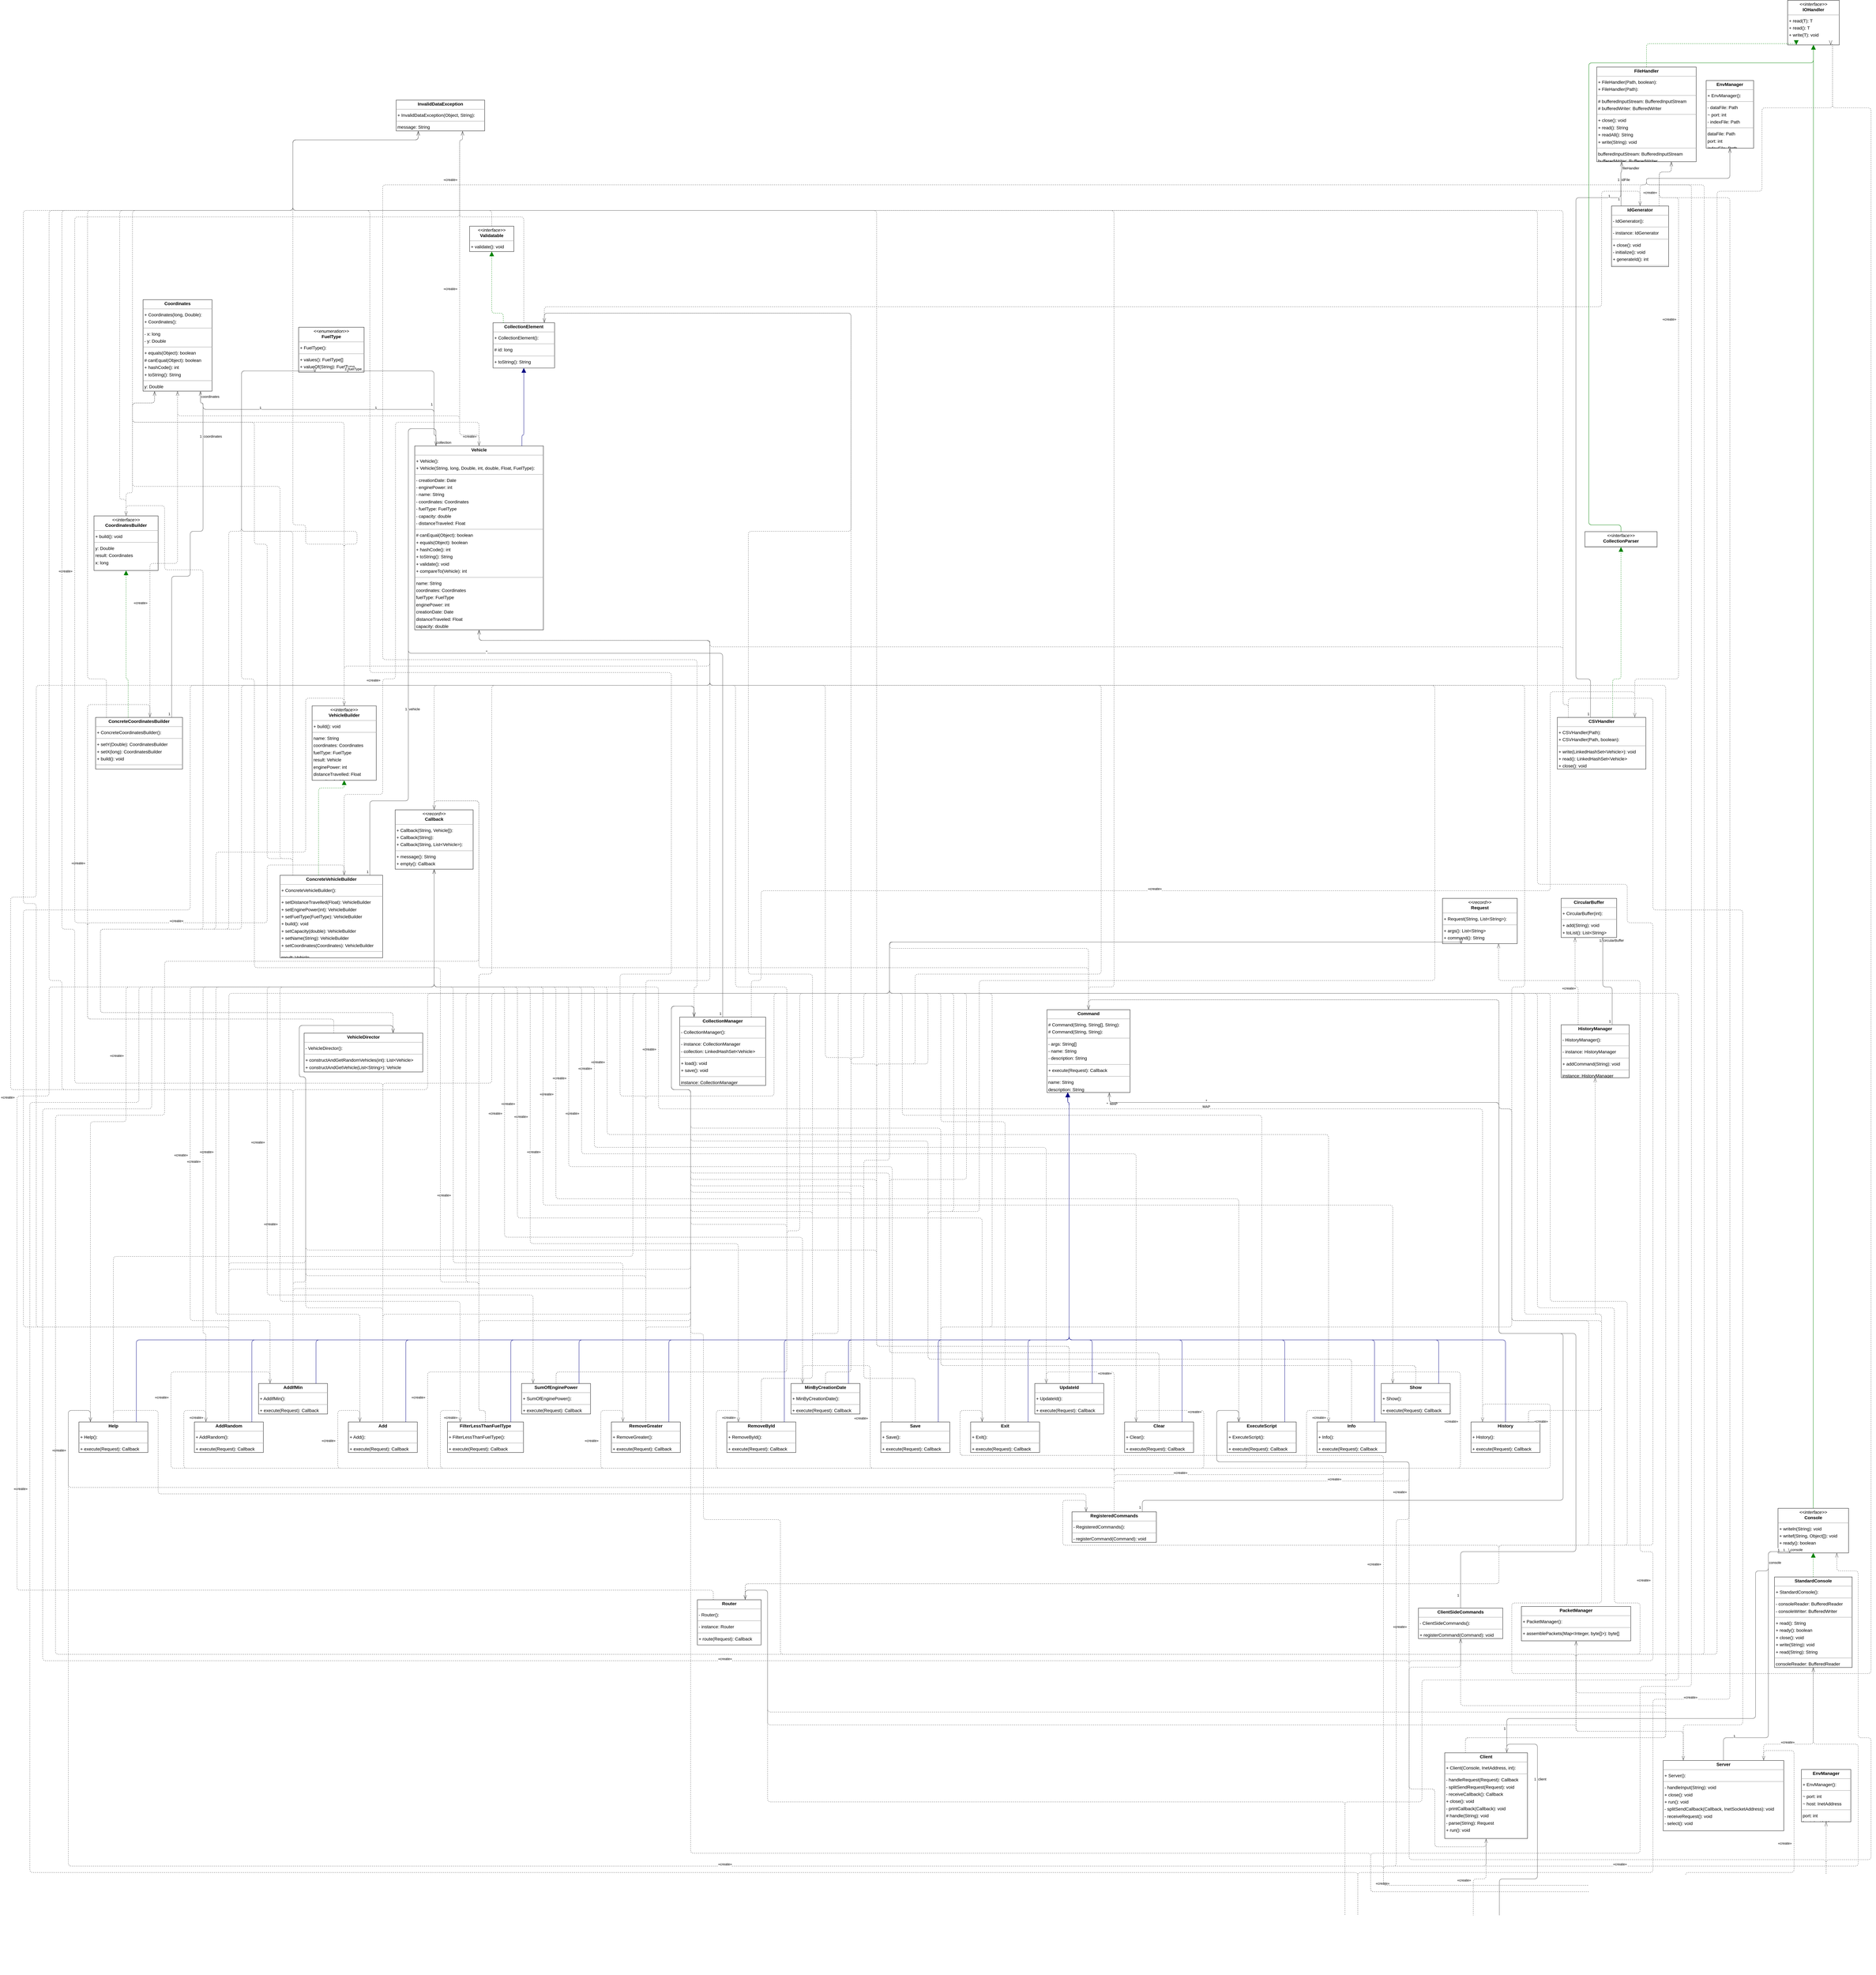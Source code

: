 <mxGraphModel dx="0" dy="0" grid="1" gridSize="10" guides="1" tooltips="1" connect="1" arrows="1" fold="1" page="0" pageScale="1" background="none" math="0" shadow="0">
  <root>
    <mxCell id="0" />
    <mxCell id="1" parent="0" />
    <mxCell id="node22" parent="1" vertex="1" value="&lt;p style=&quot;margin:0px;margin-top:4px;text-align:center;&quot;&gt;&lt;b&gt;Add&lt;/b&gt;&lt;/p&gt;&lt;hr size=&quot;1&quot;/&gt;&lt;p style=&quot;margin:0 0 0 4px;line-height:1.6;&quot;&gt;+ Add(): &lt;/p&gt;&lt;hr size=&quot;1&quot;/&gt;&lt;p style=&quot;margin:0 0 0 4px;line-height:1.6;&quot;&gt;+ execute(Request): Callback&lt;/p&gt;" style="verticalAlign=top;align=left;overflow=fill;fontSize=14;fontFamily=Helvetica;html=1;rounded=0;shadow=0;comic=0;labelBackgroundColor=none;strokeWidth=1;">
      <mxGeometry x="624" y="4145" width="215" height="95" as="geometry" />
    </mxCell>
    <mxCell id="node41" parent="1" vertex="1" value="&lt;p style=&quot;margin:0px;margin-top:4px;text-align:center;&quot;&gt;&lt;b&gt;AddIfMin&lt;/b&gt;&lt;/p&gt;&lt;hr size=&quot;1&quot;/&gt;&lt;p style=&quot;margin:0 0 0 4px;line-height:1.6;&quot;&gt;+ AddIfMin(): &lt;/p&gt;&lt;hr size=&quot;1&quot;/&gt;&lt;p style=&quot;margin:0 0 0 4px;line-height:1.6;&quot;&gt;+ execute(Request): Callback&lt;/p&gt;" style="verticalAlign=top;align=left;overflow=fill;fontSize=14;fontFamily=Helvetica;html=1;rounded=0;shadow=0;comic=0;labelBackgroundColor=none;strokeWidth=1;">
      <mxGeometry x="344" y="4025" width="215" height="95" as="geometry" />
    </mxCell>
    <mxCell id="node38" parent="1" vertex="1" value="&lt;p style=&quot;margin:0px;margin-top:4px;text-align:center;&quot;&gt;&lt;b&gt;AddRandom&lt;/b&gt;&lt;/p&gt;&lt;hr size=&quot;1&quot;/&gt;&lt;p style=&quot;margin:0 0 0 4px;line-height:1.6;&quot;&gt;+ AddRandom(): &lt;/p&gt;&lt;hr size=&quot;1&quot;/&gt;&lt;p style=&quot;margin:0 0 0 4px;line-height:1.6;&quot;&gt;+ execute(Request): Callback&lt;/p&gt;" style="verticalAlign=top;align=left;overflow=fill;fontSize=14;fontFamily=Helvetica;html=1;rounded=0;shadow=0;comic=0;labelBackgroundColor=none;strokeWidth=1;">
      <mxGeometry x="144" y="4145" width="215" height="95" as="geometry" />
    </mxCell>
    <mxCell id="node48" parent="1" vertex="1" value="&lt;p style=&quot;margin:0px;margin-top:4px;text-align:center;&quot;&gt;&lt;b&gt;AlreadyRunningScriptException&lt;/b&gt;&lt;/p&gt;&lt;hr size=&quot;1&quot;/&gt;&lt;p style=&quot;margin:0 0 0 4px;line-height:1.6;&quot;&gt;+ AlreadyRunningScriptException(String): &lt;/p&gt;" style="verticalAlign=top;align=left;overflow=fill;fontSize=14;fontFamily=Helvetica;html=1;rounded=0;shadow=0;comic=0;labelBackgroundColor=none;strokeWidth=1;">
      <mxGeometry x="5024" y="5658" width="294" height="68" as="geometry" />
    </mxCell>
    <mxCell id="node44" parent="1" vertex="1" value="&lt;p style=&quot;margin:0px;margin-top:4px;text-align:center;&quot;&gt;&lt;b&gt;CSVHandler&lt;/b&gt;&lt;/p&gt;&lt;hr size=&quot;1&quot;/&gt;&lt;p style=&quot;margin:0 0 0 4px;line-height:1.6;&quot;&gt;+ CSVHandler(Path): &lt;br/&gt;+ CSVHandler(Path, boolean): &lt;/p&gt;&lt;hr size=&quot;1&quot;/&gt;&lt;p style=&quot;margin:0 0 0 4px;line-height:1.6;&quot;&gt;+ write(LinkedHashSet&amp;lt;Vehicle&amp;gt;): void&lt;br/&gt;+ read(): LinkedHashSet&amp;lt;Vehicle&amp;gt;&lt;br/&gt;+ close(): void&lt;/p&gt;" style="verticalAlign=top;align=left;overflow=fill;fontSize=14;fontFamily=Helvetica;html=1;rounded=0;shadow=0;comic=0;labelBackgroundColor=none;strokeWidth=1;">
      <mxGeometry x="4393" y="1949" width="276" height="161" as="geometry" />
    </mxCell>
    <mxCell id="node15" parent="1" vertex="1" value="&lt;p style=&quot;margin:0px;margin-top:4px;text-align:center;&quot;&gt;&lt;i&gt;&amp;lt;&amp;lt;record&amp;gt;&amp;gt;&lt;/i&gt;&lt;br/&gt;&lt;b&gt;Callback&lt;/b&gt;&lt;/p&gt;&lt;hr size=&quot;1&quot;/&gt;&lt;p style=&quot;margin:0 0 0 4px;line-height:1.6;&quot;&gt;+ Callback(String, Vehicle[]): &lt;br/&gt;+ Callback(String): &lt;br/&gt;+ Callback(String, List&amp;lt;Vehicle&amp;gt;): &lt;/p&gt;&lt;hr size=&quot;1&quot;/&gt;&lt;p style=&quot;margin:0 0 0 4px;line-height:1.6;&quot;&gt;+ message(): String&lt;br/&gt;+ empty(): Callback&lt;br/&gt;+ vehicles(): List&amp;lt;Vehicle&amp;gt;&lt;/p&gt;" style="verticalAlign=top;align=left;overflow=fill;fontSize=14;fontFamily=Helvetica;html=1;rounded=0;shadow=0;comic=0;labelBackgroundColor=none;strokeWidth=1;">
      <mxGeometry x="770" y="2237" width="243" height="185" as="geometry" />
    </mxCell>
    <mxCell id="node47" parent="1" vertex="1" value="&lt;p style=&quot;margin:0px;margin-top:4px;text-align:center;&quot;&gt;&lt;b&gt;CircularBuffer&lt;/b&gt;&lt;/p&gt;&lt;hr size=&quot;1&quot;/&gt;&lt;p style=&quot;margin:0 0 0 4px;line-height:1.6;&quot;&gt;+ CircularBuffer(int): &lt;/p&gt;&lt;hr size=&quot;1&quot;/&gt;&lt;p style=&quot;margin:0 0 0 4px;line-height:1.6;&quot;&gt;+ add(String): void&lt;br/&gt;+ toList(): List&amp;lt;String&amp;gt;&lt;/p&gt;" style="verticalAlign=top;align=left;overflow=fill;fontSize=14;fontFamily=Helvetica;html=1;rounded=0;shadow=0;comic=0;labelBackgroundColor=none;strokeWidth=1;">
      <mxGeometry x="4405" y="2513" width="173" height="122" as="geometry" />
    </mxCell>
    <mxCell id="node23" parent="1" vertex="1" value="&lt;p style=&quot;margin:0px;margin-top:4px;text-align:center;&quot;&gt;&lt;b&gt;Clear&lt;/b&gt;&lt;/p&gt;&lt;hr size=&quot;1&quot;/&gt;&lt;p style=&quot;margin:0 0 0 4px;line-height:1.6;&quot;&gt;+ Clear(): &lt;/p&gt;&lt;hr size=&quot;1&quot;/&gt;&lt;p style=&quot;margin:0 0 0 4px;line-height:1.6;&quot;&gt;+ execute(Request): Callback&lt;/p&gt;" style="verticalAlign=top;align=left;overflow=fill;fontSize=14;fontFamily=Helvetica;html=1;rounded=0;shadow=0;comic=0;labelBackgroundColor=none;strokeWidth=1;">
      <mxGeometry x="3044" y="4145" width="215" height="95" as="geometry" />
    </mxCell>
    <mxCell id="node3" parent="1" vertex="1" value="&lt;p style=&quot;margin:0px;margin-top:4px;text-align:center;&quot;&gt;&lt;b&gt;Client&lt;/b&gt;&lt;/p&gt;&lt;hr size=&quot;1&quot;/&gt;&lt;p style=&quot;margin:0 0 0 4px;line-height:1.6;&quot;&gt;+ Client(Console, InetAddress, int): &lt;/p&gt;&lt;hr size=&quot;1&quot;/&gt;&lt;p style=&quot;margin:0 0 0 4px;line-height:1.6;&quot;&gt;- handleRequest(Request): Callback&lt;br/&gt;- splitSendRequest(Request): void&lt;br/&gt;- receiveCallback(): Callback&lt;br/&gt;+ close(): void&lt;br/&gt;- printCallback(Callback): void&lt;br/&gt;# handle(String): void&lt;br/&gt;- parse(String): Request&lt;br/&gt;+ run(): void&lt;/p&gt;" style="verticalAlign=top;align=left;overflow=fill;fontSize=14;fontFamily=Helvetica;html=1;rounded=0;shadow=0;comic=0;labelBackgroundColor=none;strokeWidth=1;">
      <mxGeometry x="4042" y="5176" width="258" height="267" as="geometry" />
    </mxCell>
    <mxCell id="node5" parent="1" vertex="1" value="&lt;p style=&quot;margin:0px;margin-top:4px;text-align:center;&quot;&gt;&lt;b&gt;ClientMain&lt;/b&gt;&lt;/p&gt;&lt;hr size=&quot;1&quot;/&gt;&lt;p style=&quot;margin:0 0 0 4px;line-height:1.6;&quot;&gt;+ ClientMain(): &lt;/p&gt;&lt;hr size=&quot;1&quot;/&gt;&lt;p style=&quot;margin:0 0 0 4px;line-height:1.6;&quot;&gt;+ main(String[]): void&lt;/p&gt;" style="verticalAlign=top;align=left;overflow=fill;fontSize=14;fontFamily=Helvetica;html=1;rounded=0;shadow=0;comic=0;labelBackgroundColor=none;strokeWidth=1;">
      <mxGeometry x="4868" y="5760" width="166" height="107" as="geometry" />
    </mxCell>
    <mxCell id="node20" parent="1" vertex="1" value="&lt;p style=&quot;margin:0px;margin-top:4px;text-align:center;&quot;&gt;&lt;b&gt;ClientSideCommands&lt;/b&gt;&lt;/p&gt;&lt;hr size=&quot;1&quot;/&gt;&lt;p style=&quot;margin:0 0 0 4px;line-height:1.6;&quot;&gt;- ClientSideCommands(): &lt;/p&gt;&lt;hr size=&quot;1&quot;/&gt;&lt;p style=&quot;margin:0 0 0 4px;line-height:1.6;&quot;&gt;+ registerCommand(Command): void&lt;/p&gt;" style="verticalAlign=top;align=left;overflow=fill;fontSize=14;fontFamily=Helvetica;html=1;rounded=0;shadow=0;comic=0;labelBackgroundColor=none;strokeWidth=1;">
      <mxGeometry x="3960" y="4725" width="263" height="95" as="geometry" />
    </mxCell>
    <mxCell id="node8" parent="1" vertex="1" value="&lt;p style=&quot;margin:0px;margin-top:4px;text-align:center;&quot;&gt;&lt;b&gt;CollectionElement&lt;/b&gt;&lt;/p&gt;&lt;hr size=&quot;1&quot;/&gt;&lt;p style=&quot;margin:0 0 0 4px;line-height:1.6;&quot;&gt;+ CollectionElement(): &lt;/p&gt;&lt;hr size=&quot;1&quot;/&gt;&lt;p style=&quot;margin:0 0 0 4px;line-height:1.6;&quot;&gt;# id: long&lt;/p&gt;&lt;hr size=&quot;1&quot;/&gt;&lt;p style=&quot;margin:0 0 0 4px;line-height:1.6;&quot;&gt;+ toString(): String&lt;/p&gt;&lt;hr size=&quot;1&quot;/&gt;&lt;p style=&quot;margin:0 0 0 4px;line-height:1.6;&quot;&gt; id: long&lt;/p&gt;" style="verticalAlign=top;align=left;overflow=fill;fontSize=14;fontFamily=Helvetica;html=1;rounded=0;shadow=0;comic=0;labelBackgroundColor=none;strokeWidth=1;">
      <mxGeometry x="1075" y="719" width="192" height="141" as="geometry" />
    </mxCell>
    <mxCell id="node9" parent="1" vertex="1" value="&lt;p style=&quot;margin:0px;margin-top:4px;text-align:center;&quot;&gt;&lt;b&gt;CollectionManager&lt;/b&gt;&lt;/p&gt;&lt;hr size=&quot;1&quot;/&gt;&lt;p style=&quot;margin:0 0 0 4px;line-height:1.6;&quot;&gt;- CollectionManager(): &lt;/p&gt;&lt;hr size=&quot;1&quot;/&gt;&lt;p style=&quot;margin:0 0 0 4px;line-height:1.6;&quot;&gt;- instance: CollectionManager&lt;br/&gt;- collection: LinkedHashSet&amp;lt;Vehicle&amp;gt;&lt;/p&gt;&lt;hr size=&quot;1&quot;/&gt;&lt;p style=&quot;margin:0 0 0 4px;line-height:1.6;&quot;&gt;+ load(): void&lt;br/&gt;+ save(): void&lt;/p&gt;&lt;hr size=&quot;1&quot;/&gt;&lt;p style=&quot;margin:0 0 0 4px;line-height:1.6;&quot;&gt; instance: CollectionManager&lt;br/&gt; collection: LinkedHashSet&amp;lt;Vehicle&amp;gt;&lt;/p&gt;" style="verticalAlign=top;align=left;overflow=fill;fontSize=14;fontFamily=Helvetica;html=1;rounded=0;shadow=0;comic=0;labelBackgroundColor=none;strokeWidth=1;">
      <mxGeometry x="1657" y="2883" width="268" height="213" as="geometry" />
    </mxCell>
    <mxCell id="node18" parent="1" vertex="1" value="&lt;p style=&quot;margin:0px;margin-top:4px;text-align:center;&quot;&gt;&lt;i&gt;&amp;lt;&amp;lt;interface&amp;gt;&amp;gt;&lt;/i&gt;&lt;br/&gt;&lt;b&gt;CollectionParser&lt;T&gt;&lt;/b&gt;&lt;/p&gt;&lt;hr size=&quot;1&quot;/&gt;" style="verticalAlign=top;align=left;overflow=fill;fontSize=14;fontFamily=Helvetica;html=1;rounded=0;shadow=0;comic=0;labelBackgroundColor=none;strokeWidth=1;">
      <mxGeometry x="4479" y="1370" width="225" height="48" as="geometry" />
    </mxCell>
    <mxCell id="node33" parent="1" vertex="1" value="&lt;p style=&quot;margin:0px;margin-top:4px;text-align:center;&quot;&gt;&lt;b&gt;Command&lt;/b&gt;&lt;/p&gt;&lt;hr size=&quot;1&quot;/&gt;&lt;p style=&quot;margin:0 0 0 4px;line-height:1.6;&quot;&gt;# Command(String, String[], String): &lt;br/&gt;# Command(String, String): &lt;/p&gt;&lt;hr size=&quot;1&quot;/&gt;&lt;p style=&quot;margin:0 0 0 4px;line-height:1.6;&quot;&gt;- args: String[]&lt;br/&gt;- name: String&lt;br/&gt;- description: String&lt;/p&gt;&lt;hr size=&quot;1&quot;/&gt;&lt;p style=&quot;margin:0 0 0 4px;line-height:1.6;&quot;&gt;+ execute(Request): Callback&lt;/p&gt;&lt;hr size=&quot;1&quot;/&gt;&lt;p style=&quot;margin:0 0 0 4px;line-height:1.6;&quot;&gt; name: String&lt;br/&gt; description: String&lt;br/&gt; args: String[]&lt;/p&gt;" style="verticalAlign=top;align=left;overflow=fill;fontSize=14;fontFamily=Helvetica;html=1;rounded=0;shadow=0;comic=0;labelBackgroundColor=none;strokeWidth=1;">
      <mxGeometry x="2802" y="2860" width="259" height="258" as="geometry" />
    </mxCell>
    <mxCell id="node28" parent="1" vertex="1" value="&lt;p style=&quot;margin:0px;margin-top:4px;text-align:center;&quot;&gt;&lt;b&gt;ConcreteCoordinatesBuilder&lt;/b&gt;&lt;/p&gt;&lt;hr size=&quot;1&quot;/&gt;&lt;p style=&quot;margin:0 0 0 4px;line-height:1.6;&quot;&gt;+ ConcreteCoordinatesBuilder(): &lt;/p&gt;&lt;hr size=&quot;1&quot;/&gt;&lt;p style=&quot;margin:0 0 0 4px;line-height:1.6;&quot;&gt;+ setY(Double): CoordinatesBuilder&lt;br/&gt;+ setX(long): CoordinatesBuilder&lt;br/&gt;+ build(): void&lt;/p&gt;&lt;hr size=&quot;1&quot;/&gt;&lt;p style=&quot;margin:0 0 0 4px;line-height:1.6;&quot;&gt; result: Coordinates&lt;/p&gt;" style="verticalAlign=top;align=left;overflow=fill;fontSize=14;fontFamily=Helvetica;html=1;rounded=0;shadow=0;comic=0;labelBackgroundColor=none;strokeWidth=1;">
      <mxGeometry x="-164" y="1949" width="271" height="161" as="geometry" />
    </mxCell>
    <mxCell id="node31" parent="1" vertex="1" value="&lt;p style=&quot;margin:0px;margin-top:4px;text-align:center;&quot;&gt;&lt;b&gt;ConcreteVehicleBuilder&lt;/b&gt;&lt;/p&gt;&lt;hr size=&quot;1&quot;/&gt;&lt;p style=&quot;margin:0 0 0 4px;line-height:1.6;&quot;&gt;+ ConcreteVehicleBuilder(): &lt;/p&gt;&lt;hr size=&quot;1&quot;/&gt;&lt;p style=&quot;margin:0 0 0 4px;line-height:1.6;&quot;&gt;+ setDistanceTravelled(Float): VehicleBuilder&lt;br/&gt;+ setEnginePower(int): VehicleBuilder&lt;br/&gt;+ setFuelType(FuelType): VehicleBuilder&lt;br/&gt;+ build(): void&lt;br/&gt;+ setCapacity(double): VehicleBuilder&lt;br/&gt;+ setName(String): VehicleBuilder&lt;br/&gt;+ setCoordinates(Coordinates): VehicleBuilder&lt;/p&gt;&lt;hr size=&quot;1&quot;/&gt;&lt;p style=&quot;margin:0 0 0 4px;line-height:1.6;&quot;&gt; result: Vehicle&lt;/p&gt;" style="verticalAlign=top;align=left;overflow=fill;fontSize=14;fontFamily=Helvetica;html=1;rounded=0;shadow=0;comic=0;labelBackgroundColor=none;strokeWidth=1;">
      <mxGeometry x="411" y="2441" width="320" height="257" as="geometry" />
    </mxCell>
    <mxCell id="node50" parent="1" vertex="1" value="&lt;p style=&quot;margin:0px;margin-top:4px;text-align:center;&quot;&gt;&lt;i&gt;&amp;lt;&amp;lt;interface&amp;gt;&amp;gt;&lt;/i&gt;&lt;br/&gt;&lt;b&gt;Console&lt;/b&gt;&lt;/p&gt;&lt;hr size=&quot;1&quot;/&gt;&lt;p style=&quot;margin:0 0 0 4px;line-height:1.6;&quot;&gt;+ writeln(String): void&lt;br/&gt;+ writef(String, Object[]): void&lt;br/&gt;+ ready(): boolean&lt;/p&gt;" style="verticalAlign=top;align=left;overflow=fill;fontSize=14;fontFamily=Helvetica;html=1;rounded=0;shadow=0;comic=0;labelBackgroundColor=none;strokeWidth=1;">
      <mxGeometry x="5081" y="4414" width="220" height="139" as="geometry" />
    </mxCell>
    <mxCell id="node39" parent="1" vertex="1" value="&lt;p style=&quot;margin:0px;margin-top:4px;text-align:center;&quot;&gt;&lt;b&gt;Coordinates&lt;/b&gt;&lt;/p&gt;&lt;hr size=&quot;1&quot;/&gt;&lt;p style=&quot;margin:0 0 0 4px;line-height:1.6;&quot;&gt;+ Coordinates(long, Double): &lt;br/&gt;+ Coordinates(): &lt;/p&gt;&lt;hr size=&quot;1&quot;/&gt;&lt;p style=&quot;margin:0 0 0 4px;line-height:1.6;&quot;&gt;- x: long&lt;br/&gt;- y: Double&lt;/p&gt;&lt;hr size=&quot;1&quot;/&gt;&lt;p style=&quot;margin:0 0 0 4px;line-height:1.6;&quot;&gt;+ equals(Object): boolean&lt;br/&gt;# canEqual(Object): boolean&lt;br/&gt;+ hashCode(): int&lt;br/&gt;+ toString(): String&lt;/p&gt;&lt;hr size=&quot;1&quot;/&gt;&lt;p style=&quot;margin:0 0 0 4px;line-height:1.6;&quot;&gt; y: Double&lt;br/&gt; x: long&lt;/p&gt;" style="verticalAlign=top;align=left;overflow=fill;fontSize=14;fontFamily=Helvetica;html=1;rounded=0;shadow=0;comic=0;labelBackgroundColor=none;strokeWidth=1;">
      <mxGeometry x="-16" y="647" width="215" height="285" as="geometry" />
    </mxCell>
    <mxCell id="node14" parent="1" vertex="1" value="&lt;p style=&quot;margin:0px;margin-top:4px;text-align:center;&quot;&gt;&lt;i&gt;&amp;lt;&amp;lt;interface&amp;gt;&amp;gt;&lt;/i&gt;&lt;br/&gt;&lt;b&gt;CoordinatesBuilder&lt;/b&gt;&lt;/p&gt;&lt;hr size=&quot;1&quot;/&gt;&lt;p style=&quot;margin:0 0 0 4px;line-height:1.6;&quot;&gt;+ build(): void&lt;/p&gt;&lt;hr size=&quot;1&quot;/&gt;&lt;p style=&quot;margin:0 0 0 4px;line-height:1.6;&quot;&gt; y: Double&lt;br/&gt; result: Coordinates&lt;br/&gt; x: long&lt;/p&gt;" style="verticalAlign=top;align=left;overflow=fill;fontSize=14;fontFamily=Helvetica;html=1;rounded=0;shadow=0;comic=0;labelBackgroundColor=none;strokeWidth=1;">
      <mxGeometry x="-169" y="1321" width="200" height="170" as="geometry" />
    </mxCell>
    <mxCell id="node34" parent="1" vertex="1" value="&lt;p style=&quot;margin:0px;margin-top:4px;text-align:center;&quot;&gt;&lt;b&gt;EnvManager&lt;/b&gt;&lt;/p&gt;&lt;hr size=&quot;1&quot;/&gt;&lt;p style=&quot;margin:0 0 0 4px;line-height:1.6;&quot;&gt;+ EnvManager(): &lt;/p&gt;&lt;hr size=&quot;1&quot;/&gt;&lt;p style=&quot;margin:0 0 0 4px;line-height:1.6;&quot;&gt;- dataFile: Path&lt;br/&gt;~ port: int&lt;br/&gt;- indexFile: Path&lt;/p&gt;&lt;hr size=&quot;1&quot;/&gt;&lt;p style=&quot;margin:0 0 0 4px;line-height:1.6;&quot;&gt; dataFile: Path&lt;br/&gt; port: int&lt;br/&gt; indexFile: Path&lt;/p&gt;" style="verticalAlign=top;align=left;overflow=fill;fontSize=14;fontFamily=Helvetica;html=1;rounded=0;shadow=0;comic=0;labelBackgroundColor=none;strokeWidth=1;">
      <mxGeometry x="4857" y="-36" width="148" height="211" as="geometry" />
    </mxCell>
    <mxCell id="node37" parent="1" vertex="1" value="&lt;p style=&quot;margin:0px;margin-top:4px;text-align:center;&quot;&gt;&lt;b&gt;EnvManager&lt;/b&gt;&lt;/p&gt;&lt;hr size=&quot;1&quot;/&gt;&lt;p style=&quot;margin:0 0 0 4px;line-height:1.6;&quot;&gt;+ EnvManager(): &lt;/p&gt;&lt;hr size=&quot;1&quot;/&gt;&lt;p style=&quot;margin:0 0 0 4px;line-height:1.6;&quot;&gt;~ port: int&lt;br/&gt;~ host: InetAddress&lt;/p&gt;&lt;hr size=&quot;1&quot;/&gt;&lt;p style=&quot;margin:0 0 0 4px;line-height:1.6;&quot;&gt; port: int&lt;br/&gt; host: InetAddress&lt;/p&gt;" style="verticalAlign=top;align=left;overflow=fill;fontSize=14;fontFamily=Helvetica;html=1;rounded=0;shadow=0;comic=0;labelBackgroundColor=none;strokeWidth=1;">
      <mxGeometry x="5154" y="5228" width="154" height="163" as="geometry" />
    </mxCell>
    <mxCell id="node29" parent="1" vertex="1" value="&lt;p style=&quot;margin:0px;margin-top:4px;text-align:center;&quot;&gt;&lt;b&gt;ExecuteScript&lt;/b&gt;&lt;/p&gt;&lt;hr size=&quot;1&quot;/&gt;&lt;p style=&quot;margin:0 0 0 4px;line-height:1.6;&quot;&gt;+ ExecuteScript(): &lt;/p&gt;&lt;hr size=&quot;1&quot;/&gt;&lt;p style=&quot;margin:0 0 0 4px;line-height:1.6;&quot;&gt;+ execute(Request): Callback&lt;/p&gt;" style="verticalAlign=top;align=left;overflow=fill;fontSize=14;fontFamily=Helvetica;html=1;rounded=0;shadow=0;comic=0;labelBackgroundColor=none;strokeWidth=1;">
      <mxGeometry x="3364" y="4145" width="215" height="95" as="geometry" />
    </mxCell>
    <mxCell id="node42" parent="1" vertex="1" value="&lt;p style=&quot;margin:0px;margin-top:4px;text-align:center;&quot;&gt;&lt;b&gt;Exit&lt;/b&gt;&lt;/p&gt;&lt;hr size=&quot;1&quot;/&gt;&lt;p style=&quot;margin:0 0 0 4px;line-height:1.6;&quot;&gt;+ Exit(): &lt;/p&gt;&lt;hr size=&quot;1&quot;/&gt;&lt;p style=&quot;margin:0 0 0 4px;line-height:1.6;&quot;&gt;+ execute(Request): Callback&lt;/p&gt;" style="verticalAlign=top;align=left;overflow=fill;fontSize=14;fontFamily=Helvetica;html=1;rounded=0;shadow=0;comic=0;labelBackgroundColor=none;strokeWidth=1;">
      <mxGeometry x="2564" y="4145" width="215" height="95" as="geometry" />
    </mxCell>
    <mxCell id="node11" parent="1" vertex="1" value="&lt;p style=&quot;margin:0px;margin-top:4px;text-align:center;&quot;&gt;&lt;b&gt;FileHandler&lt;/b&gt;&lt;/p&gt;&lt;hr size=&quot;1&quot;/&gt;&lt;p style=&quot;margin:0 0 0 4px;line-height:1.6;&quot;&gt;+ FileHandler(Path, boolean): &lt;br/&gt;+ FileHandler(Path): &lt;/p&gt;&lt;hr size=&quot;1&quot;/&gt;&lt;p style=&quot;margin:0 0 0 4px;line-height:1.6;&quot;&gt;# bufferedInputStream: BufferedInputStream&lt;br/&gt;# bufferedWriter: BufferedWriter&lt;/p&gt;&lt;hr size=&quot;1&quot;/&gt;&lt;p style=&quot;margin:0 0 0 4px;line-height:1.6;&quot;&gt;+ close(): void&lt;br/&gt;+ read(): String&lt;br/&gt;+ readAll(): String&lt;br/&gt;+ write(String): void&lt;/p&gt;&lt;hr size=&quot;1&quot;/&gt;&lt;p style=&quot;margin:0 0 0 4px;line-height:1.6;&quot;&gt; bufferedInputStream: BufferedInputStream&lt;br/&gt; bufferedWriter: BufferedWriter&lt;/p&gt;" style="verticalAlign=top;align=left;overflow=fill;fontSize=14;fontFamily=Helvetica;html=1;rounded=0;shadow=0;comic=0;labelBackgroundColor=none;strokeWidth=1;">
      <mxGeometry x="4516" y="-78" width="310" height="295" as="geometry" />
    </mxCell>
    <mxCell id="node27" parent="1" vertex="1" value="&lt;p style=&quot;margin:0px;margin-top:4px;text-align:center;&quot;&gt;&lt;b&gt;FilterLessThanFuelType&lt;/b&gt;&lt;/p&gt;&lt;hr size=&quot;1&quot;/&gt;&lt;p style=&quot;margin:0 0 0 4px;line-height:1.6;&quot;&gt;+ FilterLessThanFuelType(): &lt;/p&gt;&lt;hr size=&quot;1&quot;/&gt;&lt;p style=&quot;margin:0 0 0 4px;line-height:1.6;&quot;&gt;+ execute(Request): Callback&lt;/p&gt;" style="verticalAlign=top;align=left;overflow=fill;fontSize=14;fontFamily=Helvetica;html=1;rounded=0;shadow=0;comic=0;labelBackgroundColor=none;strokeWidth=1;">
      <mxGeometry x="933" y="4145" width="237" height="95" as="geometry" />
    </mxCell>
    <mxCell id="node45" parent="1" vertex="1" value="&lt;p style=&quot;margin:0px;margin-top:4px;text-align:center;&quot;&gt;&lt;i&gt;&amp;lt;&amp;lt;enumeration&amp;gt;&amp;gt;&lt;/i&gt;&lt;br/&gt;&lt;b&gt;FuelType&lt;/b&gt;&lt;/p&gt;&lt;hr size=&quot;1&quot;/&gt;&lt;p style=&quot;margin:0 0 0 4px;line-height:1.6;&quot;&gt;+ FuelType(): &lt;/p&gt;&lt;hr size=&quot;1&quot;/&gt;&lt;p style=&quot;margin:0 0 0 4px;line-height:1.6;&quot;&gt;+ values(): FuelType[]&lt;br/&gt;+ valueOf(String): FuelType&lt;/p&gt;" style="verticalAlign=top;align=left;overflow=fill;fontSize=14;fontFamily=Helvetica;html=1;rounded=0;shadow=0;comic=0;labelBackgroundColor=none;strokeWidth=1;">
      <mxGeometry x="469" y="733" width="204" height="140" as="geometry" />
    </mxCell>
    <mxCell id="node6" parent="1" vertex="1" value="&lt;p style=&quot;margin:0px;margin-top:4px;text-align:center;&quot;&gt;&lt;b&gt;Help&lt;/b&gt;&lt;/p&gt;&lt;hr size=&quot;1&quot;/&gt;&lt;p style=&quot;margin:0 0 0 4px;line-height:1.6;&quot;&gt;+ Help(): &lt;/p&gt;&lt;hr size=&quot;1&quot;/&gt;&lt;p style=&quot;margin:0 0 0 4px;line-height:1.6;&quot;&gt;+ execute(Request): Callback&lt;/p&gt;" style="verticalAlign=top;align=left;overflow=fill;fontSize=14;fontFamily=Helvetica;html=1;rounded=0;shadow=0;comic=0;labelBackgroundColor=none;strokeWidth=1;">
      <mxGeometry x="-216" y="4145" width="215" height="95" as="geometry" />
    </mxCell>
    <mxCell id="node17" parent="1" vertex="1" value="&lt;p style=&quot;margin:0px;margin-top:4px;text-align:center;&quot;&gt;&lt;b&gt;History&lt;/b&gt;&lt;/p&gt;&lt;hr size=&quot;1&quot;/&gt;&lt;p style=&quot;margin:0 0 0 4px;line-height:1.6;&quot;&gt;+ History(): &lt;/p&gt;&lt;hr size=&quot;1&quot;/&gt;&lt;p style=&quot;margin:0 0 0 4px;line-height:1.6;&quot;&gt;+ execute(Request): Callback&lt;/p&gt;" style="verticalAlign=top;align=left;overflow=fill;fontSize=14;fontFamily=Helvetica;html=1;rounded=0;shadow=0;comic=0;labelBackgroundColor=none;strokeWidth=1;">
      <mxGeometry x="4124" y="4145" width="215" height="95" as="geometry" />
    </mxCell>
    <mxCell id="node46" parent="1" vertex="1" value="&lt;p style=&quot;margin:0px;margin-top:4px;text-align:center;&quot;&gt;&lt;b&gt;HistoryManager&lt;/b&gt;&lt;/p&gt;&lt;hr size=&quot;1&quot;/&gt;&lt;p style=&quot;margin:0 0 0 4px;line-height:1.6;&quot;&gt;- HistoryManager(): &lt;/p&gt;&lt;hr size=&quot;1&quot;/&gt;&lt;p style=&quot;margin:0 0 0 4px;line-height:1.6;&quot;&gt;- instance: HistoryManager&lt;/p&gt;&lt;hr size=&quot;1&quot;/&gt;&lt;p style=&quot;margin:0 0 0 4px;line-height:1.6;&quot;&gt;+ addCommand(String): void&lt;/p&gt;&lt;hr size=&quot;1&quot;/&gt;&lt;p style=&quot;margin:0 0 0 4px;line-height:1.6;&quot;&gt; instance: HistoryManager&lt;br/&gt; history: List&amp;lt;String&amp;gt;&lt;/p&gt;" style="verticalAlign=top;align=left;overflow=fill;fontSize=14;fontFamily=Helvetica;html=1;rounded=0;shadow=0;comic=0;labelBackgroundColor=none;strokeWidth=1;">
      <mxGeometry x="4405" y="2907" width="212" height="165" as="geometry" />
    </mxCell>
    <mxCell id="node24" parent="1" vertex="1" value="&lt;p style=&quot;margin:0px;margin-top:4px;text-align:center;&quot;&gt;&lt;i&gt;&amp;lt;&amp;lt;interface&amp;gt;&amp;gt;&lt;/i&gt;&lt;br/&gt;&lt;b&gt;IOHandler&lt;T&gt;&lt;/b&gt;&lt;/p&gt;&lt;hr size=&quot;1&quot;/&gt;&lt;p style=&quot;margin:0 0 0 4px;line-height:1.6;&quot;&gt;+ read(T): T&lt;br/&gt;+ read(): T&lt;br/&gt;+ write(T): void&lt;/p&gt;" style="verticalAlign=top;align=left;overflow=fill;fontSize=14;fontFamily=Helvetica;html=1;rounded=0;shadow=0;comic=0;labelBackgroundColor=none;strokeWidth=1;">
      <mxGeometry x="5111" y="-286" width="161" height="139" as="geometry" />
    </mxCell>
    <mxCell id="node51" parent="1" vertex="1" value="&lt;p style=&quot;margin:0px;margin-top:4px;text-align:center;&quot;&gt;&lt;b&gt;IdGenerator&lt;/b&gt;&lt;/p&gt;&lt;hr size=&quot;1&quot;/&gt;&lt;p style=&quot;margin:0 0 0 4px;line-height:1.6;&quot;&gt;- IdGenerator(): &lt;/p&gt;&lt;hr size=&quot;1&quot;/&gt;&lt;p style=&quot;margin:0 0 0 4px;line-height:1.6;&quot;&gt;- instance: IdGenerator&lt;/p&gt;&lt;hr size=&quot;1&quot;/&gt;&lt;p style=&quot;margin:0 0 0 4px;line-height:1.6;&quot;&gt;+ close(): void&lt;br/&gt;- initialize(): void&lt;br/&gt;+ generateId(): int&lt;/p&gt;&lt;hr size=&quot;1&quot;/&gt;&lt;p style=&quot;margin:0 0 0 4px;line-height:1.6;&quot;&gt; instance: IdGenerator&lt;/p&gt;" style="verticalAlign=top;align=left;overflow=fill;fontSize=14;fontFamily=Helvetica;html=1;rounded=0;shadow=0;comic=0;labelBackgroundColor=none;strokeWidth=1;">
      <mxGeometry x="4562" y="355" width="178" height="189" as="geometry" />
    </mxCell>
    <mxCell id="node25" parent="1" vertex="1" value="&lt;p style=&quot;margin:0px;margin-top:4px;text-align:center;&quot;&gt;&lt;b&gt;Info&lt;/b&gt;&lt;/p&gt;&lt;hr size=&quot;1&quot;/&gt;&lt;p style=&quot;margin:0 0 0 4px;line-height:1.6;&quot;&gt;+ Info(): &lt;/p&gt;&lt;hr size=&quot;1&quot;/&gt;&lt;p style=&quot;margin:0 0 0 4px;line-height:1.6;&quot;&gt;+ execute(Request): Callback&lt;/p&gt;" style="verticalAlign=top;align=left;overflow=fill;fontSize=14;fontFamily=Helvetica;html=1;rounded=0;shadow=0;comic=0;labelBackgroundColor=none;strokeWidth=1;">
      <mxGeometry x="3644" y="4145" width="215" height="95" as="geometry" />
    </mxCell>
    <mxCell id="node35" parent="1" vertex="1" value="&lt;p style=&quot;margin:0px;margin-top:4px;text-align:center;&quot;&gt;&lt;b&gt;InvalidDataException&lt;/b&gt;&lt;/p&gt;&lt;hr size=&quot;1&quot;/&gt;&lt;p style=&quot;margin:0 0 0 4px;line-height:1.6;&quot;&gt;+ InvalidDataException(Object, String): &lt;/p&gt;&lt;hr size=&quot;1&quot;/&gt;&lt;p style=&quot;margin:0 0 0 4px;line-height:1.6;&quot;&gt; message: String&lt;/p&gt;" style="verticalAlign=top;align=left;overflow=fill;fontSize=14;fontFamily=Helvetica;html=1;rounded=0;shadow=0;comic=0;labelBackgroundColor=none;strokeWidth=1;">
      <mxGeometry x="773" y="25" width="276" height="96" as="geometry" />
    </mxCell>
    <mxCell id="node10" parent="1" vertex="1" value="&lt;p style=&quot;margin:0px;margin-top:4px;text-align:center;&quot;&gt;&lt;b&gt;MinByCreationDate&lt;/b&gt;&lt;/p&gt;&lt;hr size=&quot;1&quot;/&gt;&lt;p style=&quot;margin:0 0 0 4px;line-height:1.6;&quot;&gt;+ MinByCreationDate(): &lt;/p&gt;&lt;hr size=&quot;1&quot;/&gt;&lt;p style=&quot;margin:0 0 0 4px;line-height:1.6;&quot;&gt;+ execute(Request): Callback&lt;/p&gt;" style="verticalAlign=top;align=left;overflow=fill;fontSize=14;fontFamily=Helvetica;html=1;rounded=0;shadow=0;comic=0;labelBackgroundColor=none;strokeWidth=1;">
      <mxGeometry x="2004" y="4025" width="215" height="95" as="geometry" />
    </mxCell>
    <mxCell id="node4" parent="1" vertex="1" value="&lt;p style=&quot;margin:0px;margin-top:4px;text-align:center;&quot;&gt;&lt;b&gt;PacketManager&lt;/b&gt;&lt;/p&gt;&lt;hr size=&quot;1&quot;/&gt;&lt;p style=&quot;margin:0 0 0 4px;line-height:1.6;&quot;&gt;+ PacketManager(): &lt;/p&gt;&lt;hr size=&quot;1&quot;/&gt;&lt;p style=&quot;margin:0 0 0 4px;line-height:1.6;&quot;&gt;+ assemblePackets(Map&amp;lt;Integer, byte[]&amp;gt;): byte[]&lt;/p&gt;" style="verticalAlign=top;align=left;overflow=fill;fontSize=14;fontFamily=Helvetica;html=1;rounded=0;shadow=0;comic=0;labelBackgroundColor=none;strokeWidth=1;">
      <mxGeometry x="4281" y="4720" width="341" height="107" as="geometry" />
    </mxCell>
    <mxCell id="node21" parent="1" vertex="1" value="&lt;p style=&quot;margin:0px;margin-top:4px;text-align:center;&quot;&gt;&lt;b&gt;RegisteredCommands&lt;/b&gt;&lt;/p&gt;&lt;hr size=&quot;1&quot;/&gt;&lt;p style=&quot;margin:0 0 0 4px;line-height:1.6;&quot;&gt;- RegisteredCommands(): &lt;/p&gt;&lt;hr size=&quot;1&quot;/&gt;&lt;p style=&quot;margin:0 0 0 4px;line-height:1.6;&quot;&gt;- registerCommand(Command): void&lt;/p&gt;" style="verticalAlign=top;align=left;overflow=fill;fontSize=14;fontFamily=Helvetica;html=1;rounded=0;shadow=0;comic=0;labelBackgroundColor=none;strokeWidth=1;">
      <mxGeometry x="2880" y="4425" width="263" height="95" as="geometry" />
    </mxCell>
    <mxCell id="node26" parent="1" vertex="1" value="&lt;p style=&quot;margin:0px;margin-top:4px;text-align:center;&quot;&gt;&lt;b&gt;RemoveById&lt;/b&gt;&lt;/p&gt;&lt;hr size=&quot;1&quot;/&gt;&lt;p style=&quot;margin:0 0 0 4px;line-height:1.6;&quot;&gt;+ RemoveById(): &lt;/p&gt;&lt;hr size=&quot;1&quot;/&gt;&lt;p style=&quot;margin:0 0 0 4px;line-height:1.6;&quot;&gt;+ execute(Request): Callback&lt;/p&gt;" style="verticalAlign=top;align=left;overflow=fill;fontSize=14;fontFamily=Helvetica;html=1;rounded=0;shadow=0;comic=0;labelBackgroundColor=none;strokeWidth=1;">
      <mxGeometry x="1804" y="4145" width="215" height="95" as="geometry" />
    </mxCell>
    <mxCell id="node40" parent="1" vertex="1" value="&lt;p style=&quot;margin:0px;margin-top:4px;text-align:center;&quot;&gt;&lt;b&gt;RemoveGreater&lt;/b&gt;&lt;/p&gt;&lt;hr size=&quot;1&quot;/&gt;&lt;p style=&quot;margin:0 0 0 4px;line-height:1.6;&quot;&gt;+ RemoveGreater(): &lt;/p&gt;&lt;hr size=&quot;1&quot;/&gt;&lt;p style=&quot;margin:0 0 0 4px;line-height:1.6;&quot;&gt;+ execute(Request): Callback&lt;/p&gt;" style="verticalAlign=top;align=left;overflow=fill;fontSize=14;fontFamily=Helvetica;html=1;rounded=0;shadow=0;comic=0;labelBackgroundColor=none;strokeWidth=1;">
      <mxGeometry x="1444" y="4145" width="215" height="95" as="geometry" />
    </mxCell>
    <mxCell id="node13" parent="1" vertex="1" value="&lt;p style=&quot;margin:0px;margin-top:4px;text-align:center;&quot;&gt;&lt;i&gt;&amp;lt;&amp;lt;record&amp;gt;&amp;gt;&lt;/i&gt;&lt;br/&gt;&lt;b&gt;Request&lt;/b&gt;&lt;/p&gt;&lt;hr size=&quot;1&quot;/&gt;&lt;p style=&quot;margin:0 0 0 4px;line-height:1.6;&quot;&gt;+ Request(String, List&amp;lt;String&amp;gt;): &lt;/p&gt;&lt;hr size=&quot;1&quot;/&gt;&lt;p style=&quot;margin:0 0 0 4px;line-height:1.6;&quot;&gt;+ args(): List&amp;lt;String&amp;gt;&lt;br/&gt;+ command(): String&lt;/p&gt;" style="verticalAlign=top;align=left;overflow=fill;fontSize=14;fontFamily=Helvetica;html=1;rounded=0;shadow=0;comic=0;labelBackgroundColor=none;strokeWidth=1;">
      <mxGeometry x="4035" y="2513" width="233" height="141" as="geometry" />
    </mxCell>
    <mxCell id="node32" parent="1" vertex="1" value="&lt;p style=&quot;margin:0px;margin-top:4px;text-align:center;&quot;&gt;&lt;b&gt;Router&lt;/b&gt;&lt;/p&gt;&lt;hr size=&quot;1&quot;/&gt;&lt;p style=&quot;margin:0 0 0 4px;line-height:1.6;&quot;&gt;- Router(): &lt;/p&gt;&lt;hr size=&quot;1&quot;/&gt;&lt;p style=&quot;margin:0 0 0 4px;line-height:1.6;&quot;&gt;- instance: Router&lt;/p&gt;&lt;hr size=&quot;1&quot;/&gt;&lt;p style=&quot;margin:0 0 0 4px;line-height:1.6;&quot;&gt;+ route(Request): Callback&lt;/p&gt;&lt;hr size=&quot;1&quot;/&gt;&lt;p style=&quot;margin:0 0 0 4px;line-height:1.6;&quot;&gt; instance: Router&lt;/p&gt;" style="verticalAlign=top;align=left;overflow=fill;fontSize=14;fontFamily=Helvetica;html=1;rounded=0;shadow=0;comic=0;labelBackgroundColor=none;strokeWidth=1;">
      <mxGeometry x="1712" y="4699" width="199" height="141" as="geometry" />
    </mxCell>
    <mxCell id="node19" parent="1" vertex="1" value="&lt;p style=&quot;margin:0px;margin-top:4px;text-align:center;&quot;&gt;&lt;b&gt;Save&lt;/b&gt;&lt;/p&gt;&lt;hr size=&quot;1&quot;/&gt;&lt;p style=&quot;margin:0 0 0 4px;line-height:1.6;&quot;&gt;+ Save(): &lt;/p&gt;&lt;hr size=&quot;1&quot;/&gt;&lt;p style=&quot;margin:0 0 0 4px;line-height:1.6;&quot;&gt;+ execute(Request): Callback&lt;/p&gt;" style="verticalAlign=top;align=left;overflow=fill;fontSize=14;fontFamily=Helvetica;html=1;rounded=0;shadow=0;comic=0;labelBackgroundColor=none;strokeWidth=1;">
      <mxGeometry x="2284" y="4145" width="215" height="95" as="geometry" />
    </mxCell>
    <mxCell id="node0" parent="1" vertex="1" value="&lt;p style=&quot;margin:0px;margin-top:4px;text-align:center;&quot;&gt;&lt;b&gt;ScriptHandler&lt;/b&gt;&lt;/p&gt;&lt;hr size=&quot;1&quot;/&gt;&lt;p style=&quot;margin:0 0 0 4px;line-height:1.6;&quot;&gt;# ScriptHandler(Client): &lt;/p&gt;&lt;hr size=&quot;1&quot;/&gt;&lt;p style=&quot;margin:0 0 0 4px;line-height:1.6;&quot;&gt;# handleScript(Request): Callback&lt;/p&gt;" style="verticalAlign=top;align=left;overflow=fill;fontSize=14;fontFamily=Helvetica;html=1;rounded=0;shadow=0;comic=0;labelBackgroundColor=none;strokeWidth=1;">
      <mxGeometry x="4009" y="5760" width="244" height="107" as="geometry" />
    </mxCell>
    <mxCell id="node1" parent="1" vertex="1" value="&lt;p style=&quot;margin:0px;margin-top:4px;text-align:center;&quot;&gt;&lt;b&gt;Server&lt;/b&gt;&lt;/p&gt;&lt;hr size=&quot;1&quot;/&gt;&lt;p style=&quot;margin:0 0 0 4px;line-height:1.6;&quot;&gt;+ Server(): &lt;/p&gt;&lt;hr size=&quot;1&quot;/&gt;&lt;p style=&quot;margin:0 0 0 4px;line-height:1.6;&quot;&gt;- handleInput(String): void&lt;br/&gt;+ close(): void&lt;br/&gt;+ run(): void&lt;br/&gt;- splitSendCallback(Callback, InetSocketAddress): void&lt;br/&gt;- receiveRequest(): void&lt;br/&gt;- select(): void&lt;/p&gt;" style="verticalAlign=top;align=left;overflow=fill;fontSize=14;fontFamily=Helvetica;html=1;rounded=0;shadow=0;comic=0;labelBackgroundColor=none;strokeWidth=1;">
      <mxGeometry x="4723" y="5200" width="376" height="219" as="geometry" />
    </mxCell>
    <mxCell id="node2" parent="1" vertex="1" value="&lt;p style=&quot;margin:0px;margin-top:4px;text-align:center;&quot;&gt;&lt;b&gt;ServerMain&lt;/b&gt;&lt;/p&gt;&lt;hr size=&quot;1&quot;/&gt;&lt;p style=&quot;margin:0 0 0 4px;line-height:1.6;&quot;&gt;+ ServerMain(): &lt;/p&gt;&lt;hr size=&quot;1&quot;/&gt;&lt;p style=&quot;margin:0 0 0 4px;line-height:1.6;&quot;&gt;+ main(String[]): void&lt;/p&gt;" style="verticalAlign=top;align=left;overflow=fill;fontSize=14;fontFamily=Helvetica;html=1;rounded=0;shadow=0;comic=0;labelBackgroundColor=none;strokeWidth=1;">
      <mxGeometry x="4668" y="5640" width="166" height="107" as="geometry" />
    </mxCell>
    <mxCell id="node43" parent="1" vertex="1" value="&lt;p style=&quot;margin:0px;margin-top:4px;text-align:center;&quot;&gt;&lt;b&gt;Show&lt;/b&gt;&lt;/p&gt;&lt;hr size=&quot;1&quot;/&gt;&lt;p style=&quot;margin:0 0 0 4px;line-height:1.6;&quot;&gt;+ Show(): &lt;/p&gt;&lt;hr size=&quot;1&quot;/&gt;&lt;p style=&quot;margin:0 0 0 4px;line-height:1.6;&quot;&gt;+ execute(Request): Callback&lt;/p&gt;" style="verticalAlign=top;align=left;overflow=fill;fontSize=14;fontFamily=Helvetica;html=1;rounded=0;shadow=0;comic=0;labelBackgroundColor=none;strokeWidth=1;">
      <mxGeometry x="3844" y="4025" width="215" height="95" as="geometry" />
    </mxCell>
    <mxCell id="node49" parent="1" vertex="1" value="&lt;p style=&quot;margin:0px;margin-top:4px;text-align:center;&quot;&gt;&lt;b&gt;StandardConsole&lt;/b&gt;&lt;/p&gt;&lt;hr size=&quot;1&quot;/&gt;&lt;p style=&quot;margin:0 0 0 4px;line-height:1.6;&quot;&gt;+ StandardConsole(): &lt;/p&gt;&lt;hr size=&quot;1&quot;/&gt;&lt;p style=&quot;margin:0 0 0 4px;line-height:1.6;&quot;&gt;- consoleReader: BufferedReader&lt;br/&gt;- consoleWriter: BufferedWriter&lt;/p&gt;&lt;hr size=&quot;1&quot;/&gt;&lt;p style=&quot;margin:0 0 0 4px;line-height:1.6;&quot;&gt;+ read(): String&lt;br/&gt;+ ready(): boolean&lt;br/&gt;+ close(): void&lt;br/&gt;+ write(String): void&lt;br/&gt;+ read(String): String&lt;/p&gt;&lt;hr size=&quot;1&quot;/&gt;&lt;p style=&quot;margin:0 0 0 4px;line-height:1.6;&quot;&gt; consoleReader: BufferedReader&lt;br/&gt; consoleWriter: BufferedWriter&lt;/p&gt;" style="verticalAlign=top;align=left;overflow=fill;fontSize=14;fontFamily=Helvetica;html=1;rounded=0;shadow=0;comic=0;labelBackgroundColor=none;strokeWidth=1;">
      <mxGeometry x="5070" y="4628" width="242" height="282" as="geometry" />
    </mxCell>
    <mxCell id="node16" parent="1" vertex="1" value="&lt;p style=&quot;margin:0px;margin-top:4px;text-align:center;&quot;&gt;&lt;b&gt;SumOfEnginePower&lt;/b&gt;&lt;/p&gt;&lt;hr size=&quot;1&quot;/&gt;&lt;p style=&quot;margin:0 0 0 4px;line-height:1.6;&quot;&gt;+ SumOfEnginePower(): &lt;/p&gt;&lt;hr size=&quot;1&quot;/&gt;&lt;p style=&quot;margin:0 0 0 4px;line-height:1.6;&quot;&gt;+ execute(Request): Callback&lt;/p&gt;" style="verticalAlign=top;align=left;overflow=fill;fontSize=14;fontFamily=Helvetica;html=1;rounded=0;shadow=0;comic=0;labelBackgroundColor=none;strokeWidth=1;">
      <mxGeometry x="1164" y="4025" width="215" height="95" as="geometry" />
    </mxCell>
    <mxCell id="node36" parent="1" vertex="1" value="&lt;p style=&quot;margin:0px;margin-top:4px;text-align:center;&quot;&gt;&lt;b&gt;UpdateId&lt;/b&gt;&lt;/p&gt;&lt;hr size=&quot;1&quot;/&gt;&lt;p style=&quot;margin:0 0 0 4px;line-height:1.6;&quot;&gt;+ UpdateId(): &lt;/p&gt;&lt;hr size=&quot;1&quot;/&gt;&lt;p style=&quot;margin:0 0 0 4px;line-height:1.6;&quot;&gt;+ execute(Request): Callback&lt;/p&gt;" style="verticalAlign=top;align=left;overflow=fill;fontSize=14;fontFamily=Helvetica;html=1;rounded=0;shadow=0;comic=0;labelBackgroundColor=none;strokeWidth=1;">
      <mxGeometry x="2764" y="4025" width="215" height="95" as="geometry" />
    </mxCell>
    <mxCell id="node52" parent="1" vertex="1" value="&lt;p style=&quot;margin:0px;margin-top:4px;text-align:center;&quot;&gt;&lt;i&gt;&amp;lt;&amp;lt;interface&amp;gt;&amp;gt;&lt;/i&gt;&lt;br/&gt;&lt;b&gt;Validatable&lt;/b&gt;&lt;/p&gt;&lt;hr size=&quot;1&quot;/&gt;&lt;p style=&quot;margin:0 0 0 4px;line-height:1.6;&quot;&gt;+ validate(): void&lt;/p&gt;" style="verticalAlign=top;align=left;overflow=fill;fontSize=14;fontFamily=Helvetica;html=1;rounded=0;shadow=0;comic=0;labelBackgroundColor=none;strokeWidth=1;">
      <mxGeometry x="1002" y="418" width="138" height="79" as="geometry" />
    </mxCell>
    <mxCell id="node7" parent="1" vertex="1" value="&lt;p style=&quot;margin:0px;margin-top:4px;text-align:center;&quot;&gt;&lt;b&gt;Vehicle&lt;/b&gt;&lt;/p&gt;&lt;hr size=&quot;1&quot;/&gt;&lt;p style=&quot;margin:0 0 0 4px;line-height:1.6;&quot;&gt;+ Vehicle(): &lt;br/&gt;+ Vehicle(String, long, Double, int, double, Float, FuelType): &lt;/p&gt;&lt;hr size=&quot;1&quot;/&gt;&lt;p style=&quot;margin:0 0 0 4px;line-height:1.6;&quot;&gt;- creationDate: Date&lt;br/&gt;- enginePower: int&lt;br/&gt;- name: String&lt;br/&gt;- coordinates: Coordinates&lt;br/&gt;- fuelType: FuelType&lt;br/&gt;- capacity: double&lt;br/&gt;- distanceTraveled: Float&lt;/p&gt;&lt;hr size=&quot;1&quot;/&gt;&lt;p style=&quot;margin:0 0 0 4px;line-height:1.6;&quot;&gt;# canEqual(Object): boolean&lt;br/&gt;+ equals(Object): boolean&lt;br/&gt;+ hashCode(): int&lt;br/&gt;+ toString(): String&lt;br/&gt;+ validate(): void&lt;br/&gt;+ compareTo(Vehicle): int&lt;/p&gt;&lt;hr size=&quot;1&quot;/&gt;&lt;p style=&quot;margin:0 0 0 4px;line-height:1.6;&quot;&gt; name: String&lt;br/&gt; coordinates: Coordinates&lt;br/&gt; fuelType: FuelType&lt;br/&gt; enginePower: int&lt;br/&gt; creationDate: Date&lt;br/&gt; distanceTraveled: Float&lt;br/&gt; capacity: double&lt;/p&gt;" style="verticalAlign=top;align=left;overflow=fill;fontSize=14;fontFamily=Helvetica;html=1;rounded=0;shadow=0;comic=0;labelBackgroundColor=none;strokeWidth=1;">
      <mxGeometry x="831" y="1103" width="401" height="573" as="geometry" />
    </mxCell>
    <mxCell id="node12" parent="1" vertex="1" value="&lt;p style=&quot;margin:0px;margin-top:4px;text-align:center;&quot;&gt;&lt;i&gt;&amp;lt;&amp;lt;interface&amp;gt;&amp;gt;&lt;/i&gt;&lt;br/&gt;&lt;b&gt;VehicleBuilder&lt;/b&gt;&lt;/p&gt;&lt;hr size=&quot;1&quot;/&gt;&lt;p style=&quot;margin:0 0 0 4px;line-height:1.6;&quot;&gt;+ build(): void&lt;/p&gt;&lt;hr size=&quot;1&quot;/&gt;&lt;p style=&quot;margin:0 0 0 4px;line-height:1.6;&quot;&gt; name: String&lt;br/&gt; coordinates: Coordinates&lt;br/&gt; fuelType: FuelType&lt;br/&gt; result: Vehicle&lt;br/&gt; enginePower: int&lt;br/&gt; distanceTravelled: Float&lt;br/&gt; capacity: double&lt;/p&gt;" style="verticalAlign=top;align=left;overflow=fill;fontSize=14;fontFamily=Helvetica;html=1;rounded=0;shadow=0;comic=0;labelBackgroundColor=none;strokeWidth=1;">
      <mxGeometry x="511" y="1913" width="200" height="232" as="geometry" />
    </mxCell>
    <mxCell id="node30" parent="1" vertex="1" value="&lt;p style=&quot;margin:0px;margin-top:4px;text-align:center;&quot;&gt;&lt;b&gt;VehicleDirector&lt;/b&gt;&lt;/p&gt;&lt;hr size=&quot;1&quot;/&gt;&lt;p style=&quot;margin:0 0 0 4px;line-height:1.6;&quot;&gt;- VehicleDirector(): &lt;/p&gt;&lt;hr size=&quot;1&quot;/&gt;&lt;p style=&quot;margin:0 0 0 4px;line-height:1.6;&quot;&gt;+ constructAndGetRandomVehicles(int): List&amp;lt;Vehicle&amp;gt;&lt;br/&gt;+ constructAndGetVehicle(List&amp;lt;String&amp;gt;): Vehicle&lt;/p&gt;" style="verticalAlign=top;align=left;overflow=fill;fontSize=14;fontFamily=Helvetica;html=1;rounded=0;shadow=0;comic=0;labelBackgroundColor=none;strokeWidth=1;">
      <mxGeometry x="486" y="2933" width="370" height="121" as="geometry" />
    </mxCell>
    <mxCell id="edge113" edge="1" value="" parent="1" source="node22" target="node15" style="html=1;rounded=1;edgeStyle=orthogonalEdgeStyle;dashed=1;startArrow=none;endArrow=openThin;endSize=12;strokeColor=#595959;exitX=0.167;exitY=0.000;exitDx=0;exitDy=0;entryX=0.500;entryY=1.000;entryDx=0;entryDy=0;">
      <mxGeometry width="50" height="50" relative="1" as="geometry">
        <Array as="points">
          <mxPoint x="659" y="3809" />
          <mxPoint x="211" y="3809" />
          <mxPoint x="211" y="2789" />
          <mxPoint x="891" y="2789" />
        </Array>
      </mxGeometry>
    </mxCell>
    <mxCell id="label680" parent="edge113" vertex="1" connectable="0" value="«create»" style="edgeLabel;resizable=0;html=1;align=left;verticalAlign=top;strokeColor=default;">
      <mxGeometry x="159" y="3290" as="geometry" />
    </mxCell>
    <mxCell id="edge46" edge="1" value="" parent="1" source="node22" target="node9" style="html=1;rounded=1;edgeStyle=orthogonalEdgeStyle;dashed=1;startArrow=none;endArrow=openThin;endSize=12;strokeColor=#595959;exitX=0.500;exitY=0.000;exitDx=0;exitDy=0;entryX=0.167;entryY=0.000;entryDx=0;entryDy=0;">
      <mxGeometry width="50" height="50" relative="1" as="geometry">
        <Array as="points">
          <mxPoint x="731" y="3809" />
          <mxPoint x="1691" y="3809" />
          <mxPoint x="1691" y="3109" />
          <mxPoint x="1631" y="3109" />
          <mxPoint x="1631" y="2849" />
          <mxPoint x="1702" y="2849" />
        </Array>
      </mxGeometry>
    </mxCell>
    <mxCell id="edge162" edge="1" value="" parent="1" source="node22" target="node33" style="html=1;rounded=1;edgeStyle=orthogonalEdgeStyle;dashed=0;startArrow=none;endArrow=block;endSize=12;strokeColor=#000082;exitX=0.833;exitY=0.000;exitDx=0;exitDy=0;entryX=0.250;entryY=1.000;entryDx=0;entryDy=0;">
      <mxGeometry width="50" height="50" relative="1" as="geometry">
        <Array as="points">
          <mxPoint x="803" y="3889" />
          <mxPoint x="2871" y="3889" />
          <mxPoint x="2871" y="3149" />
          <mxPoint x="2866" y="3149" />
        </Array>
      </mxGeometry>
    </mxCell>
    <mxCell id="edge95" edge="1" value="" parent="1" source="node22" target="node35" style="html=1;rounded=1;edgeStyle=orthogonalEdgeStyle;dashed=1;startArrow=none;endArrow=openThin;endSize=12;strokeColor=#595959;exitX=0.500;exitY=0.000;exitDx=0;exitDy=0;entryX=0.250;entryY=1.000;entryDx=0;entryDy=0;">
      <mxGeometry width="50" height="50" relative="1" as="geometry">
        <Array as="points">
          <mxPoint x="731" y="3089" />
          <mxPoint x="-229" y="3089" />
          <mxPoint x="-229" y="2609" />
          <mxPoint x="-269" y="2609" />
          <mxPoint x="-269" y="369" />
          <mxPoint x="451" y="369" />
          <mxPoint x="451" y="149" />
          <mxPoint x="842" y="149" />
        </Array>
      </mxGeometry>
    </mxCell>
    <mxCell id="edge82" edge="1" value="" parent="1" source="node22" target="node13" style="html=1;rounded=1;edgeStyle=orthogonalEdgeStyle;dashed=1;startArrow=none;endArrow=openThin;endSize=12;strokeColor=#595959;exitX=0.500;exitY=0.000;exitDx=0;exitDy=0;entryX=0.250;entryY=1.000;entryDx=0;entryDy=0;">
      <mxGeometry width="50" height="50" relative="1" as="geometry">
        <Array as="points">
          <mxPoint x="731" y="3089" />
          <mxPoint x="1071" y="3089" />
          <mxPoint x="1071" y="2809" />
          <mxPoint x="2311" y="2809" />
          <mxPoint x="2311" y="2649" />
          <mxPoint x="4093" y="2649" />
        </Array>
      </mxGeometry>
    </mxCell>
    <mxCell id="edge68" edge="1" value="" parent="1" source="node22" target="node30" style="html=1;rounded=1;edgeStyle=orthogonalEdgeStyle;dashed=1;startArrow=none;endArrow=openThin;endSize=12;strokeColor=#595959;exitX=0.500;exitY=0.000;exitDx=0;exitDy=0;entryX=0.750;entryY=0.000;entryDx=0;entryDy=0;">
      <mxGeometry width="50" height="50" relative="1" as="geometry">
        <Array as="points">
          <mxPoint x="731" y="3789" />
          <mxPoint x="491" y="3789" />
          <mxPoint x="491" y="3069" />
          <mxPoint x="471" y="3069" />
          <mxPoint x="471" y="2909" />
          <mxPoint x="764" y="2909" />
        </Array>
      </mxGeometry>
    </mxCell>
    <mxCell id="edge133" edge="1" value="" parent="1" source="node41" target="node15" style="html=1;rounded=1;edgeStyle=orthogonalEdgeStyle;dashed=1;startArrow=none;endArrow=openThin;endSize=12;strokeColor=#595959;exitX=0.167;exitY=0.001;exitDx=0;exitDy=0;entryX=0.500;entryY=1.000;entryDx=0;entryDy=0;">
      <mxGeometry width="50" height="50" relative="1" as="geometry">
        <Array as="points">
          <mxPoint x="379" y="3829" />
          <mxPoint x="131" y="3829" />
          <mxPoint x="131" y="2789" />
          <mxPoint x="891" y="2789" />
        </Array>
      </mxGeometry>
    </mxCell>
    <mxCell id="label800" parent="edge133" vertex="1" connectable="0" value="«create»" style="edgeLabel;resizable=0;html=1;align=left;verticalAlign=top;strokeColor=default;">
      <mxGeometry x="79" y="3300" as="geometry" />
    </mxCell>
    <mxCell id="edge100" edge="1" value="" parent="1" source="node41" target="node9" style="html=1;rounded=1;edgeStyle=orthogonalEdgeStyle;dashed=1;startArrow=none;endArrow=openThin;endSize=12;strokeColor=#595959;exitX=0.500;exitY=0.000;exitDx=0;exitDy=0;entryX=0.167;entryY=0.000;entryDx=0;entryDy=0;">
      <mxGeometry width="50" height="50" relative="1" as="geometry">
        <Array as="points">
          <mxPoint x="451" y="3729" />
          <mxPoint x="1691" y="3729" />
          <mxPoint x="1691" y="3109" />
          <mxPoint x="1631" y="3109" />
          <mxPoint x="1631" y="2849" />
          <mxPoint x="1702" y="2849" />
        </Array>
      </mxGeometry>
    </mxCell>
    <mxCell id="edge145" edge="1" value="" parent="1" source="node41" target="node33" style="html=1;rounded=1;edgeStyle=orthogonalEdgeStyle;dashed=0;startArrow=none;endArrow=block;endSize=12;strokeColor=#000082;exitX=0.833;exitY=0.000;exitDx=0;exitDy=0;entryX=0.250;entryY=1.000;entryDx=0;entryDy=0;">
      <mxGeometry width="50" height="50" relative="1" as="geometry">
        <Array as="points">
          <mxPoint x="523" y="3889" />
          <mxPoint x="2871" y="3889" />
          <mxPoint x="2871" y="3149" />
          <mxPoint x="2866" y="3149" />
        </Array>
      </mxGeometry>
    </mxCell>
    <mxCell id="edge167" edge="1" value="" parent="1" source="node41" target="node35" style="html=1;rounded=1;edgeStyle=orthogonalEdgeStyle;dashed=1;startArrow=none;endArrow=openThin;endSize=12;strokeColor=#595959;exitX=0.500;exitY=0.000;exitDx=0;exitDy=0;entryX=0.250;entryY=1.000;entryDx=0;entryDy=0;">
      <mxGeometry width="50" height="50" relative="1" as="geometry">
        <Array as="points">
          <mxPoint x="451" y="3109" />
          <mxPoint x="-269" y="3109" />
          <mxPoint x="-269" y="2769" />
          <mxPoint x="-309" y="2769" />
          <mxPoint x="-309" y="369" />
          <mxPoint x="451" y="369" />
          <mxPoint x="451" y="149" />
          <mxPoint x="842" y="149" />
        </Array>
      </mxGeometry>
    </mxCell>
    <mxCell id="edge104" edge="1" value="" parent="1" source="node41" target="node13" style="html=1;rounded=1;edgeStyle=orthogonalEdgeStyle;dashed=1;startArrow=none;endArrow=openThin;endSize=12;strokeColor=#595959;exitX=0.500;exitY=0.000;exitDx=0;exitDy=0;entryX=0.250;entryY=1.000;entryDx=0;entryDy=0;">
      <mxGeometry width="50" height="50" relative="1" as="geometry">
        <Array as="points">
          <mxPoint x="451" y="3109" />
          <mxPoint x="871" y="3109" />
          <mxPoint x="871" y="2809" />
          <mxPoint x="2311" y="2809" />
          <mxPoint x="2311" y="2649" />
          <mxPoint x="4093" y="2649" />
        </Array>
      </mxGeometry>
    </mxCell>
    <mxCell id="edge25" edge="1" value="" parent="1" source="node41" target="node7" style="html=1;rounded=1;edgeStyle=orthogonalEdgeStyle;dashed=1;startArrow=none;endArrow=openThin;endSize=12;strokeColor=#595959;exitX=0.500;exitY=0.000;exitDx=0;exitDy=0;entryX=0.500;entryY=1.000;entryDx=0;entryDy=0;">
      <mxGeometry width="50" height="50" relative="1" as="geometry">
        <Array as="points">
          <mxPoint x="451" y="3109" />
          <mxPoint x="-429" y="3109" />
          <mxPoint x="-429" y="2509" />
          <mxPoint x="-349" y="2509" />
          <mxPoint x="-349" y="1849" />
          <mxPoint x="1751" y="1849" />
          <mxPoint x="1751" y="1709" />
          <mxPoint x="1031" y="1709" />
        </Array>
      </mxGeometry>
    </mxCell>
    <mxCell id="edge103" edge="1" value="" parent="1" source="node41" target="node30" style="html=1;rounded=1;edgeStyle=orthogonalEdgeStyle;dashed=1;startArrow=none;endArrow=openThin;endSize=12;strokeColor=#595959;exitX=0.500;exitY=0.000;exitDx=0;exitDy=0;entryX=0.750;entryY=0.000;entryDx=0;entryDy=0;">
      <mxGeometry width="50" height="50" relative="1" as="geometry">
        <Array as="points">
          <mxPoint x="451" y="3709" />
          <mxPoint x="491" y="3709" />
          <mxPoint x="491" y="3069" />
          <mxPoint x="471" y="3069" />
          <mxPoint x="471" y="2909" />
          <mxPoint x="764" y="2909" />
        </Array>
      </mxGeometry>
    </mxCell>
    <mxCell id="edge108" edge="1" value="" parent="1" source="node38" target="node15" style="html=1;rounded=1;edgeStyle=orthogonalEdgeStyle;dashed=1;startArrow=none;endArrow=openThin;endSize=12;strokeColor=#595959;exitX=0.167;exitY=0.000;exitDx=0;exitDy=0;entryX=0.500;entryY=1.000;entryDx=0;entryDy=0;">
      <mxGeometry width="50" height="50" relative="1" as="geometry">
        <Array as="points">
          <mxPoint x="179" y="3869" />
          <mxPoint x="171" y="3869" />
          <mxPoint x="171" y="2789" />
          <mxPoint x="891" y="2789" />
        </Array>
      </mxGeometry>
    </mxCell>
    <mxCell id="label650" parent="edge108" vertex="1" connectable="0" value="«create»" style="edgeLabel;resizable=0;html=1;align=left;verticalAlign=top;strokeColor=default;">
      <mxGeometry x="119" y="3320" as="geometry" />
    </mxCell>
    <mxCell id="edge148" edge="1" value="" parent="1" source="node38" target="node9" style="html=1;rounded=1;edgeStyle=orthogonalEdgeStyle;dashed=1;startArrow=none;endArrow=openThin;endSize=12;strokeColor=#595959;exitX=0.500;exitY=0.000;exitDx=0;exitDy=0;entryX=0.167;entryY=0.000;entryDx=0;entryDy=0;">
      <mxGeometry width="50" height="50" relative="1" as="geometry">
        <Array as="points">
          <mxPoint x="251" y="3669" />
          <mxPoint x="1691" y="3669" />
          <mxPoint x="1691" y="3109" />
          <mxPoint x="1631" y="3109" />
          <mxPoint x="1631" y="2849" />
          <mxPoint x="1702" y="2849" />
        </Array>
      </mxGeometry>
    </mxCell>
    <mxCell id="edge102" edge="1" value="" parent="1" source="node38" target="node33" style="html=1;rounded=1;edgeStyle=orthogonalEdgeStyle;dashed=0;startArrow=none;endArrow=block;endSize=12;strokeColor=#000082;exitX=0.833;exitY=0.000;exitDx=0;exitDy=0;entryX=0.250;entryY=1.000;entryDx=0;entryDy=0;">
      <mxGeometry width="50" height="50" relative="1" as="geometry">
        <Array as="points">
          <mxPoint x="323" y="3889" />
          <mxPoint x="2871" y="3889" />
          <mxPoint x="2871" y="3149" />
          <mxPoint x="2866" y="3149" />
        </Array>
      </mxGeometry>
    </mxCell>
    <mxCell id="edge85" edge="1" value="" parent="1" source="node38" target="node35" style="html=1;rounded=1;edgeStyle=orthogonalEdgeStyle;dashed=1;startArrow=none;endArrow=openThin;endSize=12;strokeColor=#595959;exitX=0.500;exitY=0.000;exitDx=0;exitDy=0;entryX=0.250;entryY=1.000;entryDx=0;entryDy=0;">
      <mxGeometry width="50" height="50" relative="1" as="geometry">
        <Array as="points">
          <mxPoint x="251" y="3849" />
          <mxPoint x="-349" y="3849" />
          <mxPoint x="-349" y="2529" />
          <mxPoint x="-389" y="2529" />
          <mxPoint x="-389" y="369" />
          <mxPoint x="451" y="369" />
          <mxPoint x="451" y="149" />
          <mxPoint x="842" y="149" />
        </Array>
      </mxGeometry>
    </mxCell>
    <mxCell id="edge101" edge="1" value="" parent="1" source="node38" target="node13" style="html=1;rounded=1;edgeStyle=orthogonalEdgeStyle;dashed=1;startArrow=none;endArrow=openThin;endSize=12;strokeColor=#595959;exitX=0.500;exitY=0.000;exitDx=0;exitDy=0;entryX=0.250;entryY=1.000;entryDx=0;entryDy=0;">
      <mxGeometry width="50" height="50" relative="1" as="geometry">
        <Array as="points">
          <mxPoint x="251" y="2809" />
          <mxPoint x="2311" y="2809" />
          <mxPoint x="2311" y="2649" />
          <mxPoint x="4093" y="2649" />
        </Array>
      </mxGeometry>
    </mxCell>
    <mxCell id="edge26" edge="1" value="" parent="1" source="node38" target="node7" style="html=1;rounded=1;edgeStyle=orthogonalEdgeStyle;dashed=1;startArrow=none;endArrow=openThin;endSize=12;strokeColor=#595959;exitX=0.500;exitY=0.000;exitDx=0;exitDy=0;entryX=0.500;entryY=1.000;entryDx=0;entryDy=0;">
      <mxGeometry width="50" height="50" relative="1" as="geometry">
        <Array as="points">
          <mxPoint x="251" y="3849" />
          <mxPoint x="-389" y="3849" />
          <mxPoint x="-389" y="2549" />
          <mxPoint x="131" y="2549" />
          <mxPoint x="131" y="1849" />
          <mxPoint x="1751" y="1849" />
          <mxPoint x="1751" y="1709" />
          <mxPoint x="1031" y="1709" />
        </Array>
      </mxGeometry>
    </mxCell>
    <mxCell id="edge147" edge="1" value="" parent="1" source="node38" target="node30" style="html=1;rounded=1;edgeStyle=orthogonalEdgeStyle;dashed=1;startArrow=none;endArrow=openThin;endSize=12;strokeColor=#595959;exitX=0.500;exitY=0.000;exitDx=0;exitDy=0;entryX=0.750;entryY=0.000;entryDx=0;entryDy=0;">
      <mxGeometry width="50" height="50" relative="1" as="geometry">
        <Array as="points">
          <mxPoint x="251" y="3649" />
          <mxPoint x="491" y="3649" />
          <mxPoint x="491" y="3069" />
          <mxPoint x="471" y="3069" />
          <mxPoint x="471" y="2909" />
          <mxPoint x="764" y="2909" />
        </Array>
      </mxGeometry>
    </mxCell>
    <mxCell id="edge175" edge="1" value="" parent="1" source="node44" target="node18" style="html=1;rounded=1;edgeStyle=orthogonalEdgeStyle;dashed=1;startArrow=none;endArrow=block;endSize=12;strokeColor=#008200;exitX=0.625;exitY=0.000;exitDx=0;exitDy=0;entryX=0.500;entryY=1.001;entryDx=0;entryDy=0;">
      <mxGeometry width="50" height="50" relative="1" as="geometry">
        <Array as="points">
          <mxPoint x="4566" y="1829" />
          <mxPoint x="4591" y="1829" />
        </Array>
      </mxGeometry>
    </mxCell>
    <mxCell id="edge173" edge="1" value="" parent="1" source="node44" target="node11" style="html=1;rounded=1;edgeStyle=orthogonalEdgeStyle;dashed=0;startArrow=diamondThinstartSize=12;endArrow=openThin;endSize=12;strokeColor=#595959;exitX=0.375;exitY=0.000;exitDx=0;exitDy=0;entryX=0.250;entryY=1.000;entryDx=0;entryDy=0;">
      <mxGeometry width="50" height="50" relative="1" as="geometry">
        <Array as="points">
          <mxPoint x="4497" y="1829" />
          <mxPoint x="4451" y="1829" />
          <mxPoint x="4451" y="329" />
          <mxPoint x="4591" y="329" />
          <mxPoint x="4591" y="249" />
          <mxPoint x="4594" y="249" />
        </Array>
      </mxGeometry>
    </mxCell>
    <mxCell id="label1038" parent="edge173" vertex="1" connectable="0" value="1" style="edgeLabel;resizable=0;html=1;align=left;verticalAlign=top;strokeColor=default;">
      <mxGeometry x="4485" y="1925" as="geometry" />
    </mxCell>
    <mxCell id="label1042" parent="edge173" vertex="1" connectable="0" value="1" style="edgeLabel;resizable=0;html=1;align=left;verticalAlign=top;strokeColor=default;">
      <mxGeometry x="4550" y="311" as="geometry" />
    </mxCell>
    <mxCell id="label1043" parent="edge173" vertex="1" connectable="0" value="fileHandler" style="edgeLabel;resizable=0;html=1;align=left;verticalAlign=top;strokeColor=default;">
      <mxGeometry x="4594" y="224" as="geometry" />
    </mxCell>
    <mxCell id="edge176" edge="1" value="" parent="1" source="node44" target="node11" style="html=1;rounded=1;edgeStyle=orthogonalEdgeStyle;dashed=1;startArrow=none;endArrow=openThin;endSize=12;strokeColor=#595959;exitX=0.875;exitY=0.000;exitDx=0;exitDy=0;entryX=0.750;entryY=1.000;entryDx=0;entryDy=0;">
      <mxGeometry width="50" height="50" relative="1" as="geometry">
        <Array as="points">
          <mxPoint x="4635" y="1829" />
          <mxPoint x="4771" y="1829" />
          <mxPoint x="4771" y="329" />
          <mxPoint x="4711" y="329" />
          <mxPoint x="4711" y="249" />
          <mxPoint x="4749" y="249" />
        </Array>
      </mxGeometry>
    </mxCell>
    <mxCell id="label1058" parent="edge176" vertex="1" connectable="0" value="«create»" style="edgeLabel;resizable=0;html=1;align=left;verticalAlign=top;strokeColor=default;">
      <mxGeometry x="4719" y="695" as="geometry" />
    </mxCell>
    <mxCell id="edge177" edge="1" value="" parent="1" source="node44" target="node35" style="html=1;rounded=1;edgeStyle=orthogonalEdgeStyle;dashed=1;startArrow=none;endArrow=openThin;endSize=12;strokeColor=#595959;exitX=0.125;exitY=0.000;exitDx=0;exitDy=0;entryX=0.250;entryY=1.000;entryDx=0;entryDy=0;">
      <mxGeometry width="50" height="50" relative="1" as="geometry">
        <Array as="points">
          <mxPoint x="4428" y="1909" />
          <mxPoint x="4411" y="1909" />
          <mxPoint x="4411" y="369" />
          <mxPoint x="451" y="369" />
          <mxPoint x="451" y="149" />
          <mxPoint x="842" y="149" />
        </Array>
      </mxGeometry>
    </mxCell>
    <mxCell id="edge178" edge="1" value="" parent="1" source="node44" target="node1" style="html=1;rounded=1;edgeStyle=orthogonalEdgeStyle;dashed=1;startArrow=none;endArrow=openThin;endSize=12;strokeColor=#595959;exitX=0.125;exitY=0.000;exitDx=0;exitDy=0;entryX=0.167;entryY=0.000;entryDx=0;entryDy=0;">
      <mxGeometry width="50" height="50" relative="1" as="geometry">
        <Array as="points">
          <mxPoint x="4428" y="1889" />
          <mxPoint x="4691" y="1889" />
          <mxPoint x="4691" y="2549" />
          <mxPoint x="4971" y="2549" />
          <mxPoint x="4971" y="5089" />
          <mxPoint x="4786" y="5089" />
        </Array>
      </mxGeometry>
    </mxCell>
    <mxCell id="edge179" edge="1" value="" parent="1" source="node44" target="node7" style="html=1;rounded=1;edgeStyle=orthogonalEdgeStyle;dashed=1;startArrow=none;endArrow=openThin;endSize=12;strokeColor=#595959;exitX=0.125;exitY=0.000;exitDx=0;exitDy=0;entryX=0.500;entryY=1.000;entryDx=0;entryDy=0;">
      <mxGeometry width="50" height="50" relative="1" as="geometry">
        <Array as="points">
          <mxPoint x="4428" y="1909" />
          <mxPoint x="4411" y="1909" />
          <mxPoint x="4411" y="1729" />
          <mxPoint x="1751" y="1729" />
          <mxPoint x="1751" y="1709" />
          <mxPoint x="1031" y="1709" />
        </Array>
      </mxGeometry>
    </mxCell>
    <mxCell id="edge115" edge="1" value="" parent="1" source="node15" target="node7" style="html=1;rounded=1;edgeStyle=orthogonalEdgeStyle;dashed=1;startArrow=none;endArrow=openThin;endSize=12;strokeColor=#595959;exitX=0.500;exitY=0.000;exitDx=0;exitDy=0;entryX=0.500;entryY=1.000;entryDx=0;entryDy=0;">
      <mxGeometry width="50" height="50" relative="1" as="geometry">
        <Array as="points">
          <mxPoint x="891" y="1849" />
          <mxPoint x="1751" y="1849" />
          <mxPoint x="1751" y="1709" />
          <mxPoint x="1031" y="1709" />
        </Array>
      </mxGeometry>
    </mxCell>
    <mxCell id="edge166" edge="1" value="" parent="1" source="node23" target="node15" style="html=1;rounded=1;edgeStyle=orthogonalEdgeStyle;dashed=1;startArrow=none;endArrow=openThin;endSize=12;strokeColor=#595959;exitX=0.167;exitY=0.000;exitDx=0;exitDy=0;entryX=0.500;entryY=1.000;entryDx=0;entryDy=0;">
      <mxGeometry width="50" height="50" relative="1" as="geometry">
        <Array as="points">
          <mxPoint x="3079" y="3309" />
          <mxPoint x="1351" y="3309" />
          <mxPoint x="1351" y="2789" />
          <mxPoint x="891" y="2789" />
        </Array>
      </mxGeometry>
    </mxCell>
    <mxCell id="label998" parent="edge166" vertex="1" connectable="0" value="«create»" style="edgeLabel;resizable=0;html=1;align=left;verticalAlign=top;strokeColor=default;">
      <mxGeometry x="1299" y="3170" as="geometry" />
    </mxCell>
    <mxCell id="edge86" edge="1" value="" parent="1" source="node23" target="node9" style="html=1;rounded=1;edgeStyle=orthogonalEdgeStyle;dashed=1;startArrow=none;endArrow=openThin;endSize=12;strokeColor=#595959;exitX=0.500;exitY=0.000;exitDx=0;exitDy=0;entryX=0.167;entryY=0.000;entryDx=0;entryDy=0;">
      <mxGeometry width="50" height="50" relative="1" as="geometry">
        <Array as="points">
          <mxPoint x="3151" y="3929" />
          <mxPoint x="2311" y="3929" />
          <mxPoint x="2311" y="3369" />
          <mxPoint x="1691" y="3369" />
          <mxPoint x="1691" y="3109" />
          <mxPoint x="1631" y="3109" />
          <mxPoint x="1631" y="2849" />
          <mxPoint x="1702" y="2849" />
        </Array>
      </mxGeometry>
    </mxCell>
    <mxCell id="edge31" edge="1" value="" parent="1" source="node23" target="node33" style="html=1;rounded=1;edgeStyle=orthogonalEdgeStyle;dashed=0;startArrow=none;endArrow=block;endSize=12;strokeColor=#000082;exitX=0.833;exitY=0.000;exitDx=0;exitDy=0;entryX=0.250;entryY=1.000;entryDx=0;entryDy=0;">
      <mxGeometry width="50" height="50" relative="1" as="geometry">
        <Array as="points">
          <mxPoint x="3223" y="3889" />
          <mxPoint x="2871" y="3889" />
          <mxPoint x="2871" y="3149" />
          <mxPoint x="2866" y="3149" />
        </Array>
      </mxGeometry>
    </mxCell>
    <mxCell id="edge122" edge="1" value="" parent="1" source="node23" target="node13" style="html=1;rounded=1;edgeStyle=orthogonalEdgeStyle;dashed=1;startArrow=none;endArrow=openThin;endSize=12;strokeColor=#595959;exitX=0.500;exitY=0.000;exitDx=0;exitDy=0;entryX=0.250;entryY=1.000;entryDx=0;entryDy=0;">
      <mxGeometry width="50" height="50" relative="1" as="geometry">
        <Array as="points">
          <mxPoint x="3151" y="3929" />
          <mxPoint x="2311" y="3929" />
          <mxPoint x="2311" y="3389" />
          <mxPoint x="2551" y="3389" />
          <mxPoint x="2551" y="2809" />
          <mxPoint x="2311" y="2809" />
          <mxPoint x="2311" y="2649" />
          <mxPoint x="4093" y="2649" />
        </Array>
      </mxGeometry>
    </mxCell>
    <mxCell id="edge139" edge="1" value="" parent="1" source="node3" target="node15" style="html=1;rounded=1;edgeStyle=orthogonalEdgeStyle;dashed=1;startArrow=none;endArrow=openThin;endSize=12;strokeColor=#595959;exitX=0.500;exitY=1.000;exitDx=0;exitDy=0;entryX=0.500;entryY=1.000;entryDx=0;entryDy=0;">
      <mxGeometry width="50" height="50" relative="1" as="geometry">
        <Array as="points">
          <mxPoint x="4171" y="5469" />
          <mxPoint x="4011" y="5469" />
          <mxPoint x="4011" y="5289" />
          <mxPoint x="3931" y="5289" />
          <mxPoint x="3931" y="4889" />
          <mxPoint x="-329" y="4889" />
          <mxPoint x="-329" y="3169" />
          <mxPoint x="11" y="3169" />
          <mxPoint x="11" y="2789" />
          <mxPoint x="891" y="2789" />
        </Array>
      </mxGeometry>
    </mxCell>
    <mxCell id="label836" parent="edge139" vertex="1" connectable="0" value="«create»" style="edgeLabel;resizable=0;html=1;align=left;verticalAlign=top;strokeColor=default;">
      <mxGeometry x="1775" y="4870" as="geometry" />
    </mxCell>
    <mxCell id="edge129" edge="1" value="" parent="1" source="node3" target="node20" style="html=1;rounded=1;edgeStyle=orthogonalEdgeStyle;dashed=1;startArrow=none;endArrow=openThin;endSize=12;strokeColor=#595959;exitX=0.250;exitY=0.000;exitDx=0;exitDy=0;entryX=0.500;entryY=1.000;entryDx=0;entryDy=0;">
      <mxGeometry width="50" height="50" relative="1" as="geometry">
        <Array as="points">
          <mxPoint x="4107" y="5129" />
          <mxPoint x="4731" y="5129" />
          <mxPoint x="4731" y="5029" />
          <mxPoint x="4091" y="5029" />
        </Array>
      </mxGeometry>
    </mxCell>
    <mxCell id="edge170" edge="1" value="" parent="1" source="node3" target="node33" style="html=1;rounded=1;edgeStyle=orthogonalEdgeStyle;dashed=1;startArrow=none;endArrow=openThin;endSize=12;strokeColor=#595959;exitX=0.250;exitY=0.000;exitDx=0;exitDy=0;entryX=0.500;entryY=0.000;entryDx=0;entryDy=0;">
      <mxGeometry width="50" height="50" relative="1" as="geometry">
        <Array as="points">
          <mxPoint x="4107" y="5129" />
          <mxPoint x="4731" y="5129" />
          <mxPoint x="4731" y="4929" />
          <mxPoint x="4251" y="4929" />
          <mxPoint x="4251" y="4709" />
          <mxPoint x="4531" y="4709" />
          <mxPoint x="4531" y="3829" />
          <mxPoint x="4251" y="3829" />
          <mxPoint x="4251" y="3169" />
          <mxPoint x="4211" y="3169" />
          <mxPoint x="4211" y="2829" />
          <mxPoint x="2931" y="2829" />
        </Array>
      </mxGeometry>
    </mxCell>
    <mxCell id="edge194" edge="1" value="" parent="1" source="node3" target="node50" style="html=1;rounded=1;edgeStyle=orthogonalEdgeStyle;dashed=0;startArrow=diamondThinstartSize=12;endArrow=openThin;endSize=12;strokeColor=#595959;exitX=0.750;exitY=0.000;exitDx=0;exitDy=0;entryX=0.167;entryY=1.000;entryDx=0;entryDy=0;">
      <mxGeometry width="50" height="50" relative="1" as="geometry">
        <Array as="points">
          <mxPoint x="4236" y="5069" />
          <mxPoint x="5011" y="5069" />
          <mxPoint x="5011" y="4609" />
          <mxPoint x="5051" y="4609" />
          <mxPoint x="5051" y="4549" />
          <mxPoint x="5118" y="4549" />
        </Array>
      </mxGeometry>
    </mxCell>
    <mxCell id="label1164" parent="edge194" vertex="1" connectable="0" value="1" style="edgeLabel;resizable=0;html=1;align=left;verticalAlign=top;strokeColor=default;">
      <mxGeometry x="4224" y="5087" as="geometry" />
    </mxCell>
    <mxCell id="label1168" parent="edge194" vertex="1" connectable="0" value="1" style="edgeLabel;resizable=0;html=1;align=left;verticalAlign=top;strokeColor=default;">
      <mxGeometry x="5078" y="4531" as="geometry" />
    </mxCell>
    <mxCell id="label1169" parent="edge194" vertex="1" connectable="0" value="console" style="edgeLabel;resizable=0;html=1;align=left;verticalAlign=top;strokeColor=default;">
      <mxGeometry x="5051" y="4570" as="geometry" />
    </mxCell>
    <mxCell id="edge161" edge="1" value="" parent="1" source="node3" target="node29" style="html=1;rounded=1;edgeStyle=orthogonalEdgeStyle;dashed=1;startArrow=none;endArrow=openThin;endSize=12;strokeColor=#595959;exitX=0.500;exitY=1.000;exitDx=0;exitDy=0;entryX=0.167;entryY=0.000;entryDx=0;entryDy=0;">
      <mxGeometry width="50" height="50" relative="1" as="geometry">
        <Array as="points">
          <mxPoint x="4171" y="5469" />
          <mxPoint x="4011" y="5469" />
          <mxPoint x="4011" y="5289" />
          <mxPoint x="3931" y="5289" />
          <mxPoint x="3931" y="4269" />
          <mxPoint x="3331" y="4269" />
          <mxPoint x="3331" y="4109" />
          <mxPoint x="3399" y="4109" />
        </Array>
      </mxGeometry>
    </mxCell>
    <mxCell id="label968" parent="edge161" vertex="1" connectable="0" value="«create»" style="edgeLabel;resizable=0;html=1;align=left;verticalAlign=top;strokeColor=default;">
      <mxGeometry x="3879" y="4770" as="geometry" />
    </mxCell>
    <mxCell id="edge61" edge="1" value="" parent="1" source="node3" target="node24" style="html=1;rounded=1;edgeStyle=orthogonalEdgeStyle;dashed=1;startArrow=none;endArrow=openThin;endSize=12;strokeColor=#595959;exitX=0.250;exitY=0.000;exitDx=0;exitDy=0;entryX=0.833;entryY=1.000;entryDx=0;entryDy=0;">
      <mxGeometry width="50" height="50" relative="1" as="geometry">
        <Array as="points">
          <mxPoint x="4107" y="5129" />
          <mxPoint x="4731" y="5129" />
          <mxPoint x="4731" y="4929" />
          <mxPoint x="5371" y="4929" />
          <mxPoint x="5371" y="49" />
          <mxPoint x="5251" y="49" />
          <mxPoint x="5251" y="-151" />
          <mxPoint x="5245" y="-151" />
        </Array>
      </mxGeometry>
    </mxCell>
    <mxCell id="edge3" edge="1" value="" parent="1" source="node3" target="node4" style="html=1;rounded=1;edgeStyle=orthogonalEdgeStyle;dashed=1;startArrow=none;endArrow=openThin;endSize=12;strokeColor=#595959;exitX=0.250;exitY=0.000;exitDx=0;exitDy=0;entryX=0.500;entryY=1.000;entryDx=0;entryDy=0;">
      <mxGeometry width="50" height="50" relative="1" as="geometry">
        <Array as="points">
          <mxPoint x="4107" y="5129" />
          <mxPoint x="4731" y="5129" />
          <mxPoint x="4731" y="4989" />
          <mxPoint x="4451" y="4989" />
        </Array>
      </mxGeometry>
    </mxCell>
    <mxCell id="edge116" edge="1" value="" parent="1" source="node3" target="node13" style="html=1;rounded=1;edgeStyle=orthogonalEdgeStyle;dashed=1;startArrow=none;endArrow=openThin;endSize=12;strokeColor=#595959;exitX=0.500;exitY=1.000;exitDx=0;exitDy=0;entryX=0.750;entryY=1.000;entryDx=0;entryDy=0;">
      <mxGeometry width="50" height="50" relative="1" as="geometry">
        <Array as="points">
          <mxPoint x="4171" y="5469" />
          <mxPoint x="4011" y="5469" />
          <mxPoint x="4011" y="5289" />
          <mxPoint x="3931" y="5289" />
          <mxPoint x="3931" y="4889" />
          <mxPoint x="4691" y="4889" />
          <mxPoint x="4691" y="4549" />
          <mxPoint x="4651" y="4549" />
          <mxPoint x="4651" y="2769" />
          <mxPoint x="4209" y="2769" />
        </Array>
      </mxGeometry>
    </mxCell>
    <mxCell id="label698" parent="edge116" vertex="1" connectable="0" value="«create»" style="edgeLabel;resizable=0;html=1;align=left;verticalAlign=top;strokeColor=default;">
      <mxGeometry x="4639" y="4625" as="geometry" />
    </mxCell>
    <mxCell id="edge64" edge="1" value="" parent="1" source="node3" target="node32" style="html=1;rounded=1;edgeStyle=orthogonalEdgeStyle;dashed=1;startArrow=none;endArrow=openThin;endSize=12;strokeColor=#595959;exitX=0.250;exitY=0.000;exitDx=0;exitDy=0;entryX=0.750;entryY=0.000;entryDx=0;entryDy=0;">
      <mxGeometry width="50" height="50" relative="1" as="geometry">
        <Array as="points">
          <mxPoint x="4107" y="5129" />
          <mxPoint x="4731" y="5129" />
          <mxPoint x="4731" y="5049" />
          <mxPoint x="1931" y="5049" />
          <mxPoint x="1931" y="4669" />
          <mxPoint x="1861" y="4669" />
        </Array>
      </mxGeometry>
    </mxCell>
    <mxCell id="edge0" edge="1" value="" parent="1" source="node3" target="node0" style="html=1;rounded=1;edgeStyle=orthogonalEdgeStyle;dashed=1;startArrow=none;endArrow=openThin;endSize=12;strokeColor=#595959;exitX=0.500;exitY=1.000;exitDx=0;exitDy=0;entryX=0.500;entryY=0.000;entryDx=0;entryDy=0;">
      <mxGeometry width="50" height="50" relative="1" as="geometry">
        <Array as="points">
          <mxPoint x="4171" y="5569" />
          <mxPoint x="4131" y="5569" />
        </Array>
      </mxGeometry>
    </mxCell>
    <mxCell id="label2" parent="edge0" vertex="1" connectable="0" value="«create»" style="edgeLabel;resizable=0;html=1;align=left;verticalAlign=top;strokeColor=default;">
      <mxGeometry x="4079" y="5560" as="geometry" />
    </mxCell>
    <mxCell id="edge83" edge="1" value="" parent="1" source="node3" target="node7" style="html=1;rounded=1;edgeStyle=orthogonalEdgeStyle;dashed=1;startArrow=none;endArrow=openThin;endSize=12;strokeColor=#595959;exitX=0.250;exitY=0.000;exitDx=0;exitDy=0;entryX=0.500;entryY=1.000;entryDx=0;entryDy=0;">
      <mxGeometry width="50" height="50" relative="1" as="geometry">
        <Array as="points">
          <mxPoint x="4107" y="5129" />
          <mxPoint x="4731" y="5129" />
          <mxPoint x="4731" y="1849" />
          <mxPoint x="1751" y="1849" />
          <mxPoint x="1751" y="1709" />
          <mxPoint x="1031" y="1709" />
        </Array>
      </mxGeometry>
    </mxCell>
    <mxCell id="edge1" edge="1" value="" parent="1" source="node5" target="node3" style="html=1;rounded=1;edgeStyle=orthogonalEdgeStyle;dashed=1;startArrow=none;endArrow=openThin;endSize=12;strokeColor=#595959;exitX=0.250;exitY=0.000;exitDx=0;exitDy=0;entryX=0.500;entryY=1.000;entryDx=0;entryDy=0;">
      <mxGeometry width="50" height="50" relative="1" as="geometry">
        <Array as="points">
          <mxPoint x="4910" y="5589" />
          <mxPoint x="3851" y="5589" />
          <mxPoint x="3851" y="5529" />
          <mxPoint x="4171" y="5529" />
        </Array>
      </mxGeometry>
    </mxCell>
    <mxCell id="label8" parent="edge1" vertex="1" connectable="0" value="«create»" style="edgeLabel;resizable=0;html=1;align=left;verticalAlign=top;strokeColor=default;">
      <mxGeometry x="3825" y="5570" as="geometry" />
    </mxCell>
    <mxCell id="edge92" edge="1" value="" parent="1" source="node5" target="node20" style="html=1;rounded=1;edgeStyle=orthogonalEdgeStyle;dashed=1;startArrow=none;endArrow=openThin;endSize=12;strokeColor=#595959;exitX=0.750;exitY=0.000;exitDx=0;exitDy=0;entryX=0.500;entryY=1.001;entryDx=0;entryDy=0;">
      <mxGeometry width="50" height="50" relative="1" as="geometry">
        <Array as="points">
          <mxPoint x="4993" y="5629" />
          <mxPoint x="5231" y="5629" />
          <mxPoint x="5231" y="5509" />
          <mxPoint x="3931" y="5509" />
          <mxPoint x="3931" y="4909" />
          <mxPoint x="4091" y="4909" />
        </Array>
      </mxGeometry>
    </mxCell>
    <mxCell id="edge189" edge="1" value="" parent="1" source="node5" target="node50" style="html=1;rounded=1;edgeStyle=orthogonalEdgeStyle;dashed=1;startArrow=none;endArrow=openThin;endSize=12;strokeColor=#595959;exitX=0.750;exitY=0.000;exitDx=0;exitDy=0;entryX=0.833;entryY=1.000;entryDx=0;entryDy=0;">
      <mxGeometry width="50" height="50" relative="1" as="geometry">
        <Array as="points">
          <mxPoint x="4993" y="5629" />
          <mxPoint x="5231" y="5629" />
          <mxPoint x="5231" y="5509" />
          <mxPoint x="5371" y="5509" />
          <mxPoint x="5371" y="5129" />
          <mxPoint x="5331" y="5129" />
          <mxPoint x="5331" y="4609" />
          <mxPoint x="5264" y="4609" />
        </Array>
      </mxGeometry>
    </mxCell>
    <mxCell id="edge76" edge="1" value="" parent="1" source="node5" target="node37" style="html=1;rounded=1;edgeStyle=orthogonalEdgeStyle;dashed=1;startArrow=none;endArrow=openThin;endSize=12;strokeColor=#595959;exitX=0.750;exitY=0.000;exitDx=0;exitDy=0;entryX=0.500;entryY=1.000;entryDx=0;entryDy=0;">
      <mxGeometry width="50" height="50" relative="1" as="geometry">
        <Array as="points">
          <mxPoint x="4993" y="5629" />
          <mxPoint x="5231" y="5629" />
        </Array>
      </mxGeometry>
    </mxCell>
    <mxCell id="edge11" edge="1" value="" parent="1" source="node5" target="node29" style="html=1;rounded=1;edgeStyle=orthogonalEdgeStyle;dashed=1;startArrow=none;endArrow=openThin;endSize=12;strokeColor=#595959;exitX=0.250;exitY=0.000;exitDx=0;exitDy=0;entryX=0.167;entryY=0.000;entryDx=0;entryDy=0;">
      <mxGeometry width="50" height="50" relative="1" as="geometry">
        <Array as="points">
          <mxPoint x="4910" y="5589" />
          <mxPoint x="3851" y="5589" />
          <mxPoint x="3851" y="5529" />
          <mxPoint x="3891" y="5529" />
          <mxPoint x="3891" y="4449" />
          <mxPoint x="3931" y="4449" />
          <mxPoint x="3931" y="4269" />
          <mxPoint x="3331" y="4269" />
          <mxPoint x="3331" y="4109" />
          <mxPoint x="3399" y="4109" />
        </Array>
      </mxGeometry>
    </mxCell>
    <mxCell id="label68" parent="edge11" vertex="1" connectable="0" value="«create»" style="edgeLabel;resizable=0;html=1;align=left;verticalAlign=top;strokeColor=default;">
      <mxGeometry x="3879" y="4350" as="geometry" />
    </mxCell>
    <mxCell id="edge156" edge="1" value="" parent="1" source="node5" target="node42" style="html=1;rounded=1;edgeStyle=orthogonalEdgeStyle;dashed=1;startArrow=none;endArrow=openThin;endSize=12;strokeColor=#595959;exitX=0.250;exitY=0.000;exitDx=0;exitDy=0;entryX=0.167;entryY=0.000;entryDx=0;entryDy=0;">
      <mxGeometry width="50" height="50" relative="1" as="geometry">
        <Array as="points">
          <mxPoint x="4910" y="5589" />
          <mxPoint x="3851" y="5589" />
          <mxPoint x="3851" y="4249" />
          <mxPoint x="2531" y="4249" />
          <mxPoint x="2531" y="4109" />
          <mxPoint x="2599" y="4109" />
        </Array>
      </mxGeometry>
    </mxCell>
    <mxCell id="label938" parent="edge156" vertex="1" connectable="0" value="«create»" style="edgeLabel;resizable=0;html=1;align=left;verticalAlign=top;strokeColor=default;">
      <mxGeometry x="3799" y="4575" as="geometry" />
    </mxCell>
    <mxCell id="edge36" edge="1" value="" parent="1" source="node5" target="node6" style="html=1;rounded=1;edgeStyle=orthogonalEdgeStyle;dashed=1;startArrow=none;endArrow=openThin;endSize=12;strokeColor=#595959;exitX=0.250;exitY=0.000;exitDx=0;exitDy=0;entryX=0.167;entryY=0.000;entryDx=0;entryDy=0;">
      <mxGeometry width="50" height="50" relative="1" as="geometry">
        <Array as="points">
          <mxPoint x="4910" y="5589" />
          <mxPoint x="3851" y="5589" />
          <mxPoint x="3851" y="5529" />
          <mxPoint x="-249" y="5529" />
          <mxPoint x="-249" y="4109" />
          <mxPoint x="-181" y="4109" />
        </Array>
      </mxGeometry>
    </mxCell>
    <mxCell id="label218" parent="edge36" vertex="1" connectable="0" value="«create»" style="edgeLabel;resizable=0;html=1;align=left;verticalAlign=top;strokeColor=default;">
      <mxGeometry x="1775" y="5510" as="geometry" />
    </mxCell>
    <mxCell id="edge192" edge="1" value="" parent="1" source="node5" target="node49" style="html=1;rounded=1;edgeStyle=orthogonalEdgeStyle;dashed=1;startArrow=none;endArrow=openThin;endSize=12;strokeColor=#595959;exitX=0.250;exitY=0.000;exitDx=0;exitDy=0;entryX=0.500;entryY=1.000;entryDx=0;entryDy=0;">
      <mxGeometry width="50" height="50" relative="1" as="geometry">
        <Array as="points">
          <mxPoint x="4910" y="5589" />
          <mxPoint x="3851" y="5589" />
          <mxPoint x="3851" y="5529" />
          <mxPoint x="5331" y="5529" />
          <mxPoint x="5331" y="5149" />
          <mxPoint x="5191" y="5149" />
        </Array>
      </mxGeometry>
    </mxCell>
    <mxCell id="label1154" parent="edge192" vertex="1" connectable="0" value="«create»" style="edgeLabel;resizable=0;html=1;align=left;verticalAlign=top;strokeColor=default;">
      <mxGeometry x="4565" y="5510" as="geometry" />
    </mxCell>
    <mxCell id="edge74" edge="1" value="" parent="1" source="node20" target="node33" style="html=1;rounded=1;edgeStyle=orthogonalEdgeStyle;dashed=0;startArrow=diamondThinstartSize=12;endArrow=openThin;endSize=12;strokeColor=#595959;exitX=0.500;exitY=0.000;exitDx=0;exitDy=0;entryX=0.750;entryY=1.000;entryDx=0;entryDy=0;">
      <mxGeometry width="50" height="50" relative="1" as="geometry">
        <Array as="points">
          <mxPoint x="4091" y="4549" />
          <mxPoint x="4451" y="4549" />
          <mxPoint x="4451" y="3869" />
          <mxPoint x="4211" y="3869" />
          <mxPoint x="4211" y="3149" />
          <mxPoint x="2996" y="3149" />
        </Array>
      </mxGeometry>
    </mxCell>
    <mxCell id="label444" parent="edge74" vertex="1" connectable="0" value="1" style="edgeLabel;resizable=0;html=1;align=left;verticalAlign=top;strokeColor=default;">
      <mxGeometry x="4079" y="4672" as="geometry" />
    </mxCell>
    <mxCell id="label448" parent="edge74" vertex="1" connectable="0" value="*" style="edgeLabel;resizable=0;html=1;align=left;verticalAlign=top;strokeColor=default;">
      <mxGeometry x="3295" y="3131" as="geometry" />
    </mxCell>
    <mxCell id="label449" parent="edge74" vertex="1" connectable="0" value="MAP" style="edgeLabel;resizable=0;html=1;align=left;verticalAlign=top;strokeColor=default;">
      <mxGeometry x="2996" y="3140" as="geometry" />
    </mxCell>
    <mxCell id="edge197" edge="1" value="" parent="1" source="node8" target="node51" style="html=1;rounded=1;edgeStyle=orthogonalEdgeStyle;dashed=1;startArrow=none;endArrow=openThin;endSize=12;strokeColor=#595959;exitX=0.833;exitY=0.000;exitDx=0;exitDy=0;entryX=0.500;entryY=0.000;entryDx=0;entryDy=0;">
      <mxGeometry width="50" height="50" relative="1" as="geometry">
        <Array as="points">
          <mxPoint x="1235" y="669" />
          <mxPoint x="4531" y="669" />
          <mxPoint x="4531" y="309" />
          <mxPoint x="4651" y="309" />
        </Array>
      </mxGeometry>
    </mxCell>
    <mxCell id="edge163" edge="1" value="" parent="1" source="node8" target="node35" style="html=1;rounded=1;edgeStyle=orthogonalEdgeStyle;dashed=1;startArrow=none;endArrow=openThin;endSize=12;strokeColor=#595959;exitX=0.500;exitY=0.000;exitDx=0;exitDy=0;entryX=0.750;entryY=1.000;entryDx=0;entryDy=0;">
      <mxGeometry width="50" height="50" relative="1" as="geometry">
        <Array as="points">
          <mxPoint x="1171" y="389" />
          <mxPoint x="971" y="389" />
          <mxPoint x="971" y="149" />
          <mxPoint x="980" y="149" />
        </Array>
      </mxGeometry>
    </mxCell>
    <mxCell id="label980" parent="edge163" vertex="1" connectable="0" value="«create»" style="edgeLabel;resizable=0;html=1;align=left;verticalAlign=top;strokeColor=default;">
      <mxGeometry x="919" y="260" as="geometry" />
    </mxCell>
    <mxCell id="edge195" edge="1" value="" parent="1" source="node8" target="node52" style="html=1;rounded=1;edgeStyle=orthogonalEdgeStyle;dashed=1;startArrow=none;endArrow=block;endSize=12;strokeColor=#008200;exitX=0.167;exitY=0.000;exitDx=0;exitDy=0;entryX=0.500;entryY=1.000;entryDx=0;entryDy=0;">
      <mxGeometry width="50" height="50" relative="1" as="geometry">
        <Array as="points">
          <mxPoint x="1107" y="689" />
          <mxPoint x="1071" y="689" />
        </Array>
      </mxGeometry>
    </mxCell>
    <mxCell id="edge174" edge="1" value="" parent="1" source="node9" target="node44" style="html=1;rounded=1;edgeStyle=orthogonalEdgeStyle;dashed=1;startArrow=none;endArrow=openThin;endSize=12;strokeColor=#595959;exitX=0.833;exitY=0.000;exitDx=0;exitDy=0;entryX=0.875;entryY=0.000;entryDx=0;entryDy=0;">
      <mxGeometry width="50" height="50" relative="1" as="geometry">
        <Array as="points">
          <mxPoint x="1880" y="2769" />
          <mxPoint x="1911" y="2769" />
          <mxPoint x="1911" y="2489" />
          <mxPoint x="4371" y="2489" />
          <mxPoint x="4371" y="1869" />
          <mxPoint x="4635" y="1869" />
        </Array>
      </mxGeometry>
    </mxCell>
    <mxCell id="label1046" parent="edge174" vertex="1" connectable="0" value="«create»" style="edgeLabel;resizable=0;html=1;align=left;verticalAlign=top;strokeColor=default;">
      <mxGeometry x="3115" y="2470" as="geometry" />
    </mxCell>
    <mxCell id="edge28" edge="1" value="" parent="1" source="node9" target="node34" style="html=1;rounded=1;edgeStyle=orthogonalEdgeStyle;dashed=1;startArrow=none;endArrow=openThin;endSize=12;strokeColor=#595959;exitX=0.167;exitY=0.000;exitDx=0;exitDy=0;entryX=0.500;entryY=1.000;entryDx=0;entryDy=0;">
      <mxGeometry width="50" height="50" relative="1" as="geometry">
        <Array as="points">
          <mxPoint x="1702" y="2789" />
          <mxPoint x="1711" y="2789" />
          <mxPoint x="1711" y="1769" />
          <mxPoint x="731" y="1769" />
          <mxPoint x="731" y="289" />
          <mxPoint x="4671" y="289" />
          <mxPoint x="4671" y="269" />
          <mxPoint x="4931" y="269" />
        </Array>
      </mxGeometry>
    </mxCell>
    <mxCell id="edge141" edge="1" value="" parent="1" source="node9" target="node7" style="html=1;rounded=1;edgeStyle=orthogonalEdgeStyle;dashed=0;startArrow=diamondThinstartSize=12;endArrow=openThin;endSize=12;strokeColor=#595959;exitX=0.500;exitY=0.000;exitDx=0;exitDy=0;entryX=0.167;entryY=0.000;entryDx=0;entryDy=0;">
      <mxGeometry width="50" height="50" relative="1" as="geometry">
        <Array as="points">
          <mxPoint x="1791" y="1749" />
          <mxPoint x="811" y="1749" />
          <mxPoint x="811" y="1049" />
          <mxPoint x="897" y="1049" />
        </Array>
      </mxGeometry>
    </mxCell>
    <mxCell id="label846" parent="edge141" vertex="1" connectable="0" value="1" style="edgeLabel;resizable=0;html=1;align=left;verticalAlign=top;strokeColor=default;">
      <mxGeometry x="1779" y="2859" as="geometry" />
    </mxCell>
    <mxCell id="label850" parent="edge141" vertex="1" connectable="0" value="*" style="edgeLabel;resizable=0;html=1;align=left;verticalAlign=top;strokeColor=default;">
      <mxGeometry x="1051" y="1731" as="geometry" />
    </mxCell>
    <mxCell id="label851" parent="edge141" vertex="1" connectable="0" value="collection" style="edgeLabel;resizable=0;html=1;align=left;verticalAlign=top;strokeColor=default;">
      <mxGeometry x="897" y="1079" as="geometry" />
    </mxCell>
    <mxCell id="edge132" edge="1" value="" parent="1" source="node18" target="node24" style="html=1;rounded=1;edgeStyle=orthogonalEdgeStyle;dashed=0;startArrow=none;endArrow=block;endSize=12;strokeColor=#008200;exitX=0.500;exitY=0.001;exitDx=0;exitDy=0;entryX=0.500;entryY=1.000;entryDx=0;entryDy=0;">
      <mxGeometry width="50" height="50" relative="1" as="geometry">
        <Array as="points">
          <mxPoint x="4591" y="1349" />
          <mxPoint x="4491" y="1349" />
          <mxPoint x="4491" y="-91" />
          <mxPoint x="5191" y="-91" />
        </Array>
      </mxGeometry>
    </mxCell>
    <mxCell id="edge49" edge="1" value="" parent="1" source="node33" target="node15" style="html=1;rounded=1;edgeStyle=orthogonalEdgeStyle;dashed=1;startArrow=none;endArrow=openThin;endSize=12;strokeColor=#595959;exitX=0.500;exitY=0.000;exitDx=0;exitDy=0;entryX=0.500;entryY=0.000;entryDx=0;entryDy=0;">
      <mxGeometry width="50" height="50" relative="1" as="geometry">
        <Array as="points">
          <mxPoint x="2931" y="2729" />
          <mxPoint x="1031" y="2729" />
          <mxPoint x="1031" y="2209" />
          <mxPoint x="891" y="2209" />
        </Array>
      </mxGeometry>
    </mxCell>
    <mxCell id="edge47" edge="1" value="" parent="1" source="node33" target="node35" style="html=1;rounded=1;edgeStyle=orthogonalEdgeStyle;dashed=1;startArrow=none;endArrow=openThin;endSize=12;strokeColor=#595959;exitX=0.500;exitY=0.000;exitDx=0;exitDy=0;entryX=0.250;entryY=1.000;entryDx=0;entryDy=0;">
      <mxGeometry width="50" height="50" relative="1" as="geometry">
        <Array as="points">
          <mxPoint x="2931" y="2789" />
          <mxPoint x="3011" y="2789" />
          <mxPoint x="3011" y="369" />
          <mxPoint x="451" y="369" />
          <mxPoint x="451" y="149" />
          <mxPoint x="842" y="149" />
        </Array>
      </mxGeometry>
    </mxCell>
    <mxCell id="edge121" edge="1" value="" parent="1" source="node33" target="node13" style="html=1;rounded=1;edgeStyle=orthogonalEdgeStyle;dashed=1;startArrow=none;endArrow=openThin;endSize=12;strokeColor=#595959;exitX=0.500;exitY=0.000;exitDx=0;exitDy=0;entryX=0.250;entryY=1.000;entryDx=0;entryDy=0;">
      <mxGeometry width="50" height="50" relative="1" as="geometry">
        <Array as="points">
          <mxPoint x="2931" y="2669" />
          <mxPoint x="2311" y="2669" />
          <mxPoint x="2311" y="2649" />
          <mxPoint x="4093" y="2649" />
        </Array>
      </mxGeometry>
    </mxCell>
    <mxCell id="edge16" edge="1" value="" parent="1" source="node28" target="node39" style="html=1;rounded=1;edgeStyle=orthogonalEdgeStyle;dashed=0;startArrow=diamondThinstartSize=12;endArrow=openThin;endSize=12;strokeColor=#595959;exitX=0.875;exitY=0.000;exitDx=0;exitDy=0;entryX=0.833;entryY=1.000;entryDx=0;entryDy=0;">
      <mxGeometry width="50" height="50" relative="1" as="geometry">
        <Array as="points">
          <mxPoint x="73" y="1509" />
          <mxPoint x="131" y="1509" />
          <mxPoint x="131" y="1369" />
          <mxPoint x="171" y="1369" />
          <mxPoint x="171" y="969" />
          <mxPoint x="163" y="969" />
        </Array>
      </mxGeometry>
    </mxCell>
    <mxCell id="label96" parent="edge16" vertex="1" connectable="0" value="1" style="edgeLabel;resizable=0;html=1;align=left;verticalAlign=top;strokeColor=default;">
      <mxGeometry x="61" y="1925" as="geometry" />
    </mxCell>
    <mxCell id="label100" parent="edge16" vertex="1" connectable="0" value="1" style="edgeLabel;resizable=0;html=1;align=left;verticalAlign=top;strokeColor=default;">
      <mxGeometry x="159" y="1060" as="geometry" />
    </mxCell>
    <mxCell id="label101" parent="edge16" vertex="1" connectable="0" value="coordinates" style="edgeLabel;resizable=0;html=1;align=left;verticalAlign=top;strokeColor=default;">
      <mxGeometry x="171" y="1060" as="geometry" />
    </mxCell>
    <mxCell id="edge30" edge="1" value="" parent="1" source="node28" target="node39" style="html=1;rounded=1;edgeStyle=orthogonalEdgeStyle;dashed=1;startArrow=none;endArrow=openThin;endSize=12;strokeColor=#595959;exitX=0.625;exitY=0.000;exitDx=0;exitDy=0;entryX=0.500;entryY=1.000;entryDx=0;entryDy=0;">
      <mxGeometry width="50" height="50" relative="1" as="geometry">
        <Array as="points">
          <mxPoint x="5" y="1469" />
          <mxPoint x="91" y="1469" />
        </Array>
      </mxGeometry>
    </mxCell>
    <mxCell id="label182" parent="edge30" vertex="1" connectable="0" value="«create»" style="edgeLabel;resizable=0;html=1;align=left;verticalAlign=top;strokeColor=default;">
      <mxGeometry x="-47" y="1579" as="geometry" />
    </mxCell>
    <mxCell id="edge96" edge="1" value="" parent="1" source="node28" target="node14" style="html=1;rounded=1;edgeStyle=orthogonalEdgeStyle;dashed=1;startArrow=none;endArrow=block;endSize=12;strokeColor=#008200;exitX=0.375;exitY=0.000;exitDx=0;exitDy=0;entryX=0.500;entryY=1.000;entryDx=0;entryDy=0;">
      <mxGeometry width="50" height="50" relative="1" as="geometry">
        <Array as="points">
          <mxPoint x="-63" y="1829" />
          <mxPoint x="-69" y="1829" />
        </Array>
      </mxGeometry>
    </mxCell>
    <mxCell id="edge44" edge="1" value="" parent="1" source="node28" target="node35" style="html=1;rounded=1;edgeStyle=orthogonalEdgeStyle;dashed=1;startArrow=none;endArrow=openThin;endSize=12;strokeColor=#595959;exitX=0.125;exitY=0.000;exitDx=0;exitDy=0;entryX=0.250;entryY=1.000;entryDx=0;entryDy=0;">
      <mxGeometry width="50" height="50" relative="1" as="geometry">
        <Array as="points">
          <mxPoint x="-131" y="1829" />
          <mxPoint x="-189" y="1829" />
          <mxPoint x="-189" y="369" />
          <mxPoint x="451" y="369" />
          <mxPoint x="451" y="149" />
          <mxPoint x="842" y="149" />
        </Array>
      </mxGeometry>
    </mxCell>
    <mxCell id="edge109" edge="1" value="" parent="1" source="node31" target="node39" style="html=1;rounded=1;edgeStyle=orthogonalEdgeStyle;dashed=1;startArrow=none;endArrow=openThin;endSize=12;strokeColor=#595959;exitX=0.125;exitY=0.000;exitDx=0;exitDy=0;entryX=0.167;entryY=1.000;entryDx=0;entryDy=0;">
      <mxGeometry width="50" height="50" relative="1" as="geometry">
        <Array as="points">
          <mxPoint x="451" y="2389" />
          <mxPoint x="371" y="2389" />
          <mxPoint x="371" y="1409" />
          <mxPoint x="331" y="1409" />
          <mxPoint x="331" y="1029" />
          <mxPoint x="-49" y="1029" />
          <mxPoint x="-49" y="969" />
          <mxPoint x="19" y="969" />
        </Array>
      </mxGeometry>
    </mxCell>
    <mxCell id="edge180" edge="1" value="" parent="1" source="node31" target="node45" style="html=1;rounded=1;edgeStyle=orthogonalEdgeStyle;dashed=1;startArrow=none;endArrow=openThin;endSize=12;strokeColor=#595959;exitX=0.125;exitY=0.000;exitDx=0;exitDy=0;entryX=0.250;entryY=1.000;entryDx=0;entryDy=0;">
      <mxGeometry width="50" height="50" relative="1" as="geometry">
        <Array as="points">
          <mxPoint x="451" y="1369" />
          <mxPoint x="291" y="1369" />
          <mxPoint x="291" y="869" />
          <mxPoint x="520" y="869" />
        </Array>
      </mxGeometry>
    </mxCell>
    <mxCell id="edge137" edge="1" value="" parent="1" source="node31" target="node35" style="html=1;rounded=1;edgeStyle=orthogonalEdgeStyle;dashed=1;startArrow=none;endArrow=openThin;endSize=12;strokeColor=#595959;exitX=0.125;exitY=0.000;exitDx=0;exitDy=0;entryX=0.250;entryY=1.000;entryDx=0;entryDy=0;">
      <mxGeometry width="50" height="50" relative="1" as="geometry">
        <Array as="points">
          <mxPoint x="451" y="2389" />
          <mxPoint x="411" y="2389" />
          <mxPoint x="411" y="1229" />
          <mxPoint x="-49" y="1229" />
          <mxPoint x="-49" y="369" />
          <mxPoint x="451" y="369" />
          <mxPoint x="451" y="149" />
          <mxPoint x="842" y="149" />
        </Array>
      </mxGeometry>
    </mxCell>
    <mxCell id="edge7" edge="1" value="" parent="1" source="node31" target="node7" style="html=1;rounded=1;edgeStyle=orthogonalEdgeStyle;dashed=0;startArrow=diamondThinstartSize=12;endArrow=openThin;endSize=12;strokeColor=#595959;exitX=0.875;exitY=0.000;exitDx=0;exitDy=0;entryX=0.167;entryY=0.000;entryDx=0;entryDy=0;">
      <mxGeometry width="50" height="50" relative="1" as="geometry">
        <Array as="points">
          <mxPoint x="691" y="2209" />
          <mxPoint x="811" y="2209" />
          <mxPoint x="811" y="1049" />
          <mxPoint x="897" y="1049" />
        </Array>
      </mxGeometry>
    </mxCell>
    <mxCell id="label42" parent="edge7" vertex="1" connectable="0" value="1" style="edgeLabel;resizable=0;html=1;align=left;verticalAlign=top;strokeColor=default;">
      <mxGeometry x="679" y="2417" as="geometry" />
    </mxCell>
    <mxCell id="label46" parent="edge7" vertex="1" connectable="0" value="1" style="edgeLabel;resizable=0;html=1;align=left;verticalAlign=top;strokeColor=default;">
      <mxGeometry x="799" y="1910" as="geometry" />
    </mxCell>
    <mxCell id="label47" parent="edge7" vertex="1" connectable="0" value="vehicle" style="edgeLabel;resizable=0;html=1;align=left;verticalAlign=top;strokeColor=default;">
      <mxGeometry x="811" y="1910" as="geometry" />
    </mxCell>
    <mxCell id="edge54" edge="1" value="" parent="1" source="node31" target="node7" style="html=1;rounded=1;edgeStyle=orthogonalEdgeStyle;dashed=1;startArrow=none;endArrow=openThin;endSize=12;strokeColor=#595959;exitX=0.625;exitY=0.000;exitDx=0;exitDy=0;entryX=0.500;entryY=0.000;entryDx=0;entryDy=0;">
      <mxGeometry width="50" height="50" relative="1" as="geometry">
        <Array as="points">
          <mxPoint x="611" y="2189" />
          <mxPoint x="731" y="2189" />
          <mxPoint x="731" y="1829" />
          <mxPoint x="771" y="1829" />
          <mxPoint x="771" y="1029" />
          <mxPoint x="1031" y="1029" />
        </Array>
      </mxGeometry>
    </mxCell>
    <mxCell id="label326" parent="edge54" vertex="1" connectable="0" value="«create»" style="edgeLabel;resizable=0;html=1;align=left;verticalAlign=top;strokeColor=default;">
      <mxGeometry x="679" y="1820" as="geometry" />
    </mxCell>
    <mxCell id="edge45" edge="1" value="" parent="1" source="node31" target="node12" style="html=1;rounded=1;edgeStyle=orthogonalEdgeStyle;dashed=1;startArrow=none;endArrow=block;endSize=12;strokeColor=#008200;exitX=0.375;exitY=0.000;exitDx=0;exitDy=0;entryX=0.500;entryY=1.000;entryDx=0;entryDy=0;">
      <mxGeometry width="50" height="50" relative="1" as="geometry">
        <Array as="points">
          <mxPoint x="531" y="2169" />
          <mxPoint x="611" y="2169" />
        </Array>
      </mxGeometry>
    </mxCell>
    <mxCell id="edge188" edge="1" value="" parent="1" source="node50" target="node24" style="html=1;rounded=1;edgeStyle=orthogonalEdgeStyle;dashed=0;startArrow=none;endArrow=block;endSize=12;strokeColor=#008200;exitX=0.500;exitY=0.000;exitDx=0;exitDy=0;entryX=0.500;entryY=1.000;entryDx=0;entryDy=0;">
      <mxGeometry width="50" height="50" relative="1" as="geometry">
        <Array as="points" />
      </mxGeometry>
    </mxCell>
    <mxCell id="edge59" edge="1" value="" parent="1" source="node14" target="node39" style="html=1;rounded=1;edgeStyle=orthogonalEdgeStyle;dashed=1;startArrow=none;endArrow=openThin;endSize=12;strokeColor=#595959;exitX=0.500;exitY=0.000;exitDx=0;exitDy=0;entryX=0.167;entryY=1.000;entryDx=0;entryDy=0;">
      <mxGeometry width="50" height="50" relative="1" as="geometry">
        <Array as="points">
          <mxPoint x="-69" y="1249" />
          <mxPoint x="-49" y="1249" />
          <mxPoint x="-49" y="969" />
          <mxPoint x="19" y="969" />
        </Array>
      </mxGeometry>
    </mxCell>
    <mxCell id="edge98" edge="1" value="" parent="1" source="node14" target="node35" style="html=1;rounded=1;edgeStyle=orthogonalEdgeStyle;dashed=1;startArrow=none;endArrow=openThin;endSize=12;strokeColor=#595959;exitX=0.500;exitY=0.000;exitDx=0;exitDy=0;entryX=0.250;entryY=1.000;entryDx=0;entryDy=0;">
      <mxGeometry width="50" height="50" relative="1" as="geometry">
        <Array as="points">
          <mxPoint x="-69" y="1269" />
          <mxPoint x="-89" y="1269" />
          <mxPoint x="-89" y="369" />
          <mxPoint x="451" y="369" />
          <mxPoint x="451" y="149" />
          <mxPoint x="842" y="149" />
        </Array>
      </mxGeometry>
    </mxCell>
    <mxCell id="edge158" edge="1" value="" parent="1" source="node29" target="node15" style="html=1;rounded=1;edgeStyle=orthogonalEdgeStyle;dashed=1;startArrow=none;endArrow=openThin;endSize=12;strokeColor=#595959;exitX=0.167;exitY=0.000;exitDx=0;exitDy=0;entryX=0.500;entryY=1.000;entryDx=0;entryDy=0;">
      <mxGeometry width="50" height="50" relative="1" as="geometry">
        <Array as="points">
          <mxPoint x="3399" y="3449" />
          <mxPoint x="1271" y="3449" />
          <mxPoint x="1271" y="2789" />
          <mxPoint x="891" y="2789" />
        </Array>
      </mxGeometry>
    </mxCell>
    <mxCell id="label950" parent="edge158" vertex="1" connectable="0" value="«create»" style="edgeLabel;resizable=0;html=1;align=left;verticalAlign=top;strokeColor=default;">
      <mxGeometry x="1219" y="3110" as="geometry" />
    </mxCell>
    <mxCell id="edge112" edge="1" value="" parent="1" source="node29" target="node33" style="html=1;rounded=1;edgeStyle=orthogonalEdgeStyle;dashed=0;startArrow=none;endArrow=block;endSize=12;strokeColor=#000082;exitX=0.833;exitY=0.000;exitDx=0;exitDy=0;entryX=0.250;entryY=1.000;entryDx=0;entryDy=0;">
      <mxGeometry width="50" height="50" relative="1" as="geometry">
        <Array as="points">
          <mxPoint x="3543" y="3889" />
          <mxPoint x="2871" y="3889" />
          <mxPoint x="2871" y="3149" />
          <mxPoint x="2866" y="3149" />
        </Array>
      </mxGeometry>
    </mxCell>
    <mxCell id="edge172" edge="1" value="" parent="1" source="node29" target="node13" style="html=1;rounded=1;edgeStyle=orthogonalEdgeStyle;dashed=1;startArrow=none;endArrow=openThin;endSize=12;strokeColor=#595959;exitX=0.500;exitY=0.000;exitDx=0;exitDy=0;entryX=0.250;entryY=1.000;entryDx=0;entryDy=0;">
      <mxGeometry width="50" height="50" relative="1" as="geometry">
        <Array as="points">
          <mxPoint x="3471" y="3189" />
          <mxPoint x="2351" y="3189" />
          <mxPoint x="2351" y="2809" />
          <mxPoint x="2311" y="2809" />
          <mxPoint x="2311" y="2649" />
          <mxPoint x="4093" y="2649" />
        </Array>
      </mxGeometry>
    </mxCell>
    <mxCell id="edge131" edge="1" value="" parent="1" source="node42" target="node15" style="html=1;rounded=1;edgeStyle=orthogonalEdgeStyle;dashed=1;startArrow=none;endArrow=openThin;endSize=12;strokeColor=#595959;exitX=0.167;exitY=0.000;exitDx=0;exitDy=0;entryX=0.500;entryY=1.000;entryDx=0;entryDy=0;">
      <mxGeometry width="50" height="50" relative="1" as="geometry">
        <Array as="points">
          <mxPoint x="2599" y="3509" />
          <mxPoint x="1151" y="3509" />
          <mxPoint x="1151" y="2789" />
          <mxPoint x="891" y="2789" />
        </Array>
      </mxGeometry>
    </mxCell>
    <mxCell id="label788" parent="edge131" vertex="1" connectable="0" value="«create»" style="edgeLabel;resizable=0;html=1;align=left;verticalAlign=top;strokeColor=default;">
      <mxGeometry x="1099" y="3140" as="geometry" />
    </mxCell>
    <mxCell id="edge114" edge="1" value="" parent="1" source="node42" target="node33" style="html=1;rounded=1;edgeStyle=orthogonalEdgeStyle;dashed=0;startArrow=none;endArrow=block;endSize=12;strokeColor=#000082;exitX=0.833;exitY=0.000;exitDx=0;exitDy=0;entryX=0.250;entryY=1.000;entryDx=0;entryDy=0;">
      <mxGeometry width="50" height="50" relative="1" as="geometry">
        <Array as="points">
          <mxPoint x="2743" y="3889" />
          <mxPoint x="2871" y="3889" />
          <mxPoint x="2871" y="3149" />
          <mxPoint x="2866" y="3149" />
        </Array>
      </mxGeometry>
    </mxCell>
    <mxCell id="edge155" edge="1" value="" parent="1" source="node42" target="node13" style="html=1;rounded=1;edgeStyle=orthogonalEdgeStyle;dashed=1;startArrow=none;endArrow=openThin;endSize=12;strokeColor=#595959;exitX=0.500;exitY=0.000;exitDx=0;exitDy=0;entryX=0.250;entryY=1.000;entryDx=0;entryDy=0;">
      <mxGeometry width="50" height="50" relative="1" as="geometry">
        <Array as="points">
          <mxPoint x="2671" y="3209" />
          <mxPoint x="2471" y="3209" />
          <mxPoint x="2471" y="2809" />
          <mxPoint x="2311" y="2809" />
          <mxPoint x="2311" y="2649" />
          <mxPoint x="4093" y="2649" />
        </Array>
      </mxGeometry>
    </mxCell>
    <mxCell id="edge21" edge="1" value="" parent="1" source="node11" target="node24" style="html=1;rounded=1;edgeStyle=orthogonalEdgeStyle;dashed=1;startArrow=none;endArrow=block;endSize=12;strokeColor=#008200;exitX=0.500;exitY=0.000;exitDx=0;exitDy=0;entryX=0.167;entryY=1.000;entryDx=0;entryDy=0;">
      <mxGeometry width="50" height="50" relative="1" as="geometry">
        <Array as="points">
          <mxPoint x="4671" y="-151" />
          <mxPoint x="5137" y="-151" />
        </Array>
      </mxGeometry>
    </mxCell>
    <mxCell id="edge107" edge="1" value="" parent="1" source="node27" target="node15" style="html=1;rounded=1;edgeStyle=orthogonalEdgeStyle;dashed=1;startArrow=none;endArrow=openThin;endSize=12;strokeColor=#595959;exitX=0.167;exitY=0.001;exitDx=0;exitDy=0;entryX=0.500;entryY=1.000;entryDx=0;entryDy=0;">
      <mxGeometry width="50" height="50" relative="1" as="geometry">
        <Array as="points">
          <mxPoint x="972" y="3769" />
          <mxPoint x="411" y="3769" />
          <mxPoint x="411" y="2789" />
          <mxPoint x="891" y="2789" />
        </Array>
      </mxGeometry>
    </mxCell>
    <mxCell id="label644" parent="edge107" vertex="1" connectable="0" value="«create»" style="edgeLabel;resizable=0;html=1;align=left;verticalAlign=top;strokeColor=default;">
      <mxGeometry x="359" y="3515" as="geometry" />
    </mxCell>
    <mxCell id="edge10" edge="1" value="" parent="1" source="node27" target="node9" style="html=1;rounded=1;edgeStyle=orthogonalEdgeStyle;dashed=1;startArrow=none;endArrow=openThin;endSize=12;strokeColor=#595959;exitX=0.500;exitY=0.000;exitDx=0;exitDy=0;entryX=0.167;entryY=0.000;entryDx=0;entryDy=0;">
      <mxGeometry width="50" height="50" relative="1" as="geometry">
        <Array as="points">
          <mxPoint x="1051" y="4109" />
          <mxPoint x="1031" y="4109" />
          <mxPoint x="1031" y="3829" />
          <mxPoint x="1691" y="3829" />
          <mxPoint x="1691" y="3109" />
          <mxPoint x="1631" y="3109" />
          <mxPoint x="1631" y="2849" />
          <mxPoint x="1702" y="2849" />
        </Array>
      </mxGeometry>
    </mxCell>
    <mxCell id="edge42" edge="1" value="" parent="1" source="node27" target="node33" style="html=1;rounded=1;edgeStyle=orthogonalEdgeStyle;dashed=0;startArrow=none;endArrow=block;endSize=12;strokeColor=#000082;exitX=0.833;exitY=0.000;exitDx=0;exitDy=0;entryX=0.250;entryY=1.000;entryDx=0;entryDy=0;">
      <mxGeometry width="50" height="50" relative="1" as="geometry">
        <Array as="points">
          <mxPoint x="1130" y="3889" />
          <mxPoint x="2871" y="3889" />
          <mxPoint x="2871" y="3149" />
          <mxPoint x="2866" y="3149" />
        </Array>
      </mxGeometry>
    </mxCell>
    <mxCell id="edge184" edge="1" value="" parent="1" source="node27" target="node45" style="html=1;rounded=1;edgeStyle=orthogonalEdgeStyle;dashed=1;startArrow=none;endArrow=openThin;endSize=12;strokeColor=#595959;exitX=0.500;exitY=0.000;exitDx=0;exitDy=0;entryX=0.250;entryY=1.000;entryDx=0;entryDy=0;">
      <mxGeometry width="50" height="50" relative="1" as="geometry">
        <Array as="points">
          <mxPoint x="1051" y="4109" />
          <mxPoint x="1031" y="4109" />
          <mxPoint x="1031" y="3709" />
          <mxPoint x="911" y="3709" />
          <mxPoint x="911" y="2729" />
          <mxPoint x="331" y="2729" />
          <mxPoint x="331" y="1829" />
          <mxPoint x="291" y="1829" />
          <mxPoint x="291" y="869" />
          <mxPoint x="520" y="869" />
        </Array>
      </mxGeometry>
    </mxCell>
    <mxCell id="edge135" edge="1" value="" parent="1" source="node27" target="node13" style="html=1;rounded=1;edgeStyle=orthogonalEdgeStyle;dashed=1;startArrow=none;endArrow=openThin;endSize=12;strokeColor=#595959;exitX=0.500;exitY=0.000;exitDx=0;exitDy=0;entryX=0.250;entryY=1.000;entryDx=0;entryDy=0;">
      <mxGeometry width="50" height="50" relative="1" as="geometry">
        <Array as="points">
          <mxPoint x="1051" y="4109" />
          <mxPoint x="1031" y="4109" />
          <mxPoint x="1031" y="3709" />
          <mxPoint x="991" y="3709" />
          <mxPoint x="991" y="2809" />
          <mxPoint x="2311" y="2809" />
          <mxPoint x="2311" y="2649" />
          <mxPoint x="4093" y="2649" />
        </Array>
      </mxGeometry>
    </mxCell>
    <mxCell id="edge90" edge="1" value="" parent="1" source="node27" target="node7" style="html=1;rounded=1;edgeStyle=orthogonalEdgeStyle;dashed=1;startArrow=none;endArrow=openThin;endSize=12;strokeColor=#595959;exitX=0.500;exitY=0.000;exitDx=0;exitDy=0;entryX=0.500;entryY=1.000;entryDx=0;entryDy=0;">
      <mxGeometry width="50" height="50" relative="1" as="geometry">
        <Array as="points">
          <mxPoint x="1051" y="4109" />
          <mxPoint x="1031" y="4109" />
          <mxPoint x="1031" y="2749" />
          <mxPoint x="1071" y="2749" />
          <mxPoint x="1071" y="1849" />
          <mxPoint x="1751" y="1849" />
          <mxPoint x="1751" y="1709" />
          <mxPoint x="1031" y="1709" />
        </Array>
      </mxGeometry>
    </mxCell>
    <mxCell id="edge51" edge="1" value="" parent="1" source="node6" target="node15" style="html=1;rounded=1;edgeStyle=orthogonalEdgeStyle;dashed=1;startArrow=none;endArrow=openThin;endSize=12;strokeColor=#595959;exitX=0.167;exitY=0.000;exitDx=0;exitDy=0;entryX=0.500;entryY=1.000;entryDx=0;entryDy=0;">
      <mxGeometry width="50" height="50" relative="1" as="geometry">
        <Array as="points">
          <mxPoint x="-181" y="3209" />
          <mxPoint x="-69" y="3209" />
          <mxPoint x="-69" y="2789" />
          <mxPoint x="891" y="2789" />
        </Array>
      </mxGeometry>
    </mxCell>
    <mxCell id="label308" parent="edge51" vertex="1" connectable="0" value="«create»" style="edgeLabel;resizable=0;html=1;align=left;verticalAlign=top;strokeColor=default;">
      <mxGeometry x="-121" y="2990" as="geometry" />
    </mxCell>
    <mxCell id="edge58" edge="1" value="" parent="1" source="node6" target="node33" style="html=1;rounded=1;edgeStyle=orthogonalEdgeStyle;dashed=0;startArrow=none;endArrow=block;endSize=12;strokeColor=#000082;exitX=0.833;exitY=0.000;exitDx=0;exitDy=0;entryX=0.250;entryY=1.000;entryDx=0;entryDy=0;">
      <mxGeometry width="50" height="50" relative="1" as="geometry">
        <Array as="points">
          <mxPoint x="-37" y="3889" />
          <mxPoint x="2871" y="3889" />
          <mxPoint x="2871" y="3149" />
          <mxPoint x="2866" y="3149" />
        </Array>
      </mxGeometry>
    </mxCell>
    <mxCell id="edge60" edge="1" value="" parent="1" source="node6" target="node21" style="html=1;rounded=1;edgeStyle=orthogonalEdgeStyle;dashed=1;startArrow=none;endArrow=openThin;endSize=12;strokeColor=#595959;exitX=0.500;exitY=0.000;exitDx=0;exitDy=0;entryX=0.167;entryY=0.000;entryDx=0;entryDy=0;">
      <mxGeometry width="50" height="50" relative="1" as="geometry">
        <Array as="points">
          <mxPoint x="-109" y="4109" />
          <mxPoint x="31" y="4109" />
          <mxPoint x="31" y="4369" />
          <mxPoint x="2923" y="4369" />
        </Array>
      </mxGeometry>
    </mxCell>
    <mxCell id="edge89" edge="1" value="" parent="1" source="node6" target="node13" style="html=1;rounded=1;edgeStyle=orthogonalEdgeStyle;dashed=1;startArrow=none;endArrow=openThin;endSize=12;strokeColor=#595959;exitX=0.500;exitY=0.000;exitDx=0;exitDy=0;entryX=0.250;entryY=1.000;entryDx=0;entryDy=0;">
      <mxGeometry width="50" height="50" relative="1" as="geometry">
        <Array as="points">
          <mxPoint x="-109" y="3629" />
          <mxPoint x="1511" y="3629" />
          <mxPoint x="1511" y="2809" />
          <mxPoint x="2311" y="2809" />
          <mxPoint x="2311" y="2649" />
          <mxPoint x="4093" y="2649" />
        </Array>
      </mxGeometry>
    </mxCell>
    <mxCell id="edge165" edge="1" value="" parent="1" source="node17" target="node15" style="html=1;rounded=1;edgeStyle=orthogonalEdgeStyle;dashed=1;startArrow=none;endArrow=openThin;endSize=12;strokeColor=#595959;exitX=0.167;exitY=0.000;exitDx=0;exitDy=0;entryX=0.500;entryY=1.000;entryDx=0;entryDy=0;">
      <mxGeometry width="50" height="50" relative="1" as="geometry">
        <Array as="points">
          <mxPoint x="4159" y="3169" />
          <mxPoint x="1591" y="3169" />
          <mxPoint x="1591" y="2789" />
          <mxPoint x="891" y="2789" />
        </Array>
      </mxGeometry>
    </mxCell>
    <mxCell id="label992" parent="edge165" vertex="1" connectable="0" value="«create»" style="edgeLabel;resizable=0;html=1;align=left;verticalAlign=top;strokeColor=default;">
      <mxGeometry x="1539" y="2970" as="geometry" />
    </mxCell>
    <mxCell id="edge146" edge="1" value="" parent="1" source="node17" target="node33" style="html=1;rounded=1;edgeStyle=orthogonalEdgeStyle;dashed=0;startArrow=none;endArrow=block;endSize=12;strokeColor=#000082;exitX=0.500;exitY=0.000;exitDx=0;exitDy=0;entryX=0.250;entryY=1.000;entryDx=0;entryDy=0;">
      <mxGeometry width="50" height="50" relative="1" as="geometry">
        <Array as="points">
          <mxPoint x="4231" y="3889" />
          <mxPoint x="2871" y="3889" />
          <mxPoint x="2871" y="3149" />
          <mxPoint x="2866" y="3149" />
        </Array>
      </mxGeometry>
    </mxCell>
    <mxCell id="edge186" edge="1" value="" parent="1" source="node17" target="node46" style="html=1;rounded=1;edgeStyle=orthogonalEdgeStyle;dashed=1;startArrow=none;endArrow=openThin;endSize=12;strokeColor=#595959;exitX=0.833;exitY=0.000;exitDx=0;exitDy=0;entryX=0.500;entryY=1.000;entryDx=0;entryDy=0;">
      <mxGeometry width="50" height="50" relative="1" as="geometry">
        <Array as="points">
          <mxPoint x="4303" y="4109" />
          <mxPoint x="4531" y="4109" />
          <mxPoint x="4531" y="3809" />
          <mxPoint x="4511" y="3809" />
        </Array>
      </mxGeometry>
    </mxCell>
    <mxCell id="edge123" edge="1" value="" parent="1" source="node17" target="node13" style="html=1;rounded=1;edgeStyle=orthogonalEdgeStyle;dashed=1;startArrow=none;endArrow=openThin;endSize=12;strokeColor=#595959;exitX=0.833;exitY=0.000;exitDx=0;exitDy=0;entryX=0.250;entryY=1.000;entryDx=0;entryDy=0;">
      <mxGeometry width="50" height="50" relative="1" as="geometry">
        <Array as="points">
          <mxPoint x="4303" y="4109" />
          <mxPoint x="4531" y="4109" />
          <mxPoint x="4531" y="3809" />
          <mxPoint x="4291" y="3809" />
          <mxPoint x="4291" y="2809" />
          <mxPoint x="2311" y="2809" />
          <mxPoint x="2311" y="2649" />
          <mxPoint x="4093" y="2649" />
        </Array>
      </mxGeometry>
    </mxCell>
    <mxCell id="edge185" edge="1" value="" parent="1" source="node46" target="node47" style="html=1;rounded=1;edgeStyle=orthogonalEdgeStyle;dashed=0;startArrow=diamondThinstartSize=12;endArrow=openThin;endSize=12;strokeColor=#595959;exitX=0.750;exitY=0.000;exitDx=0;exitDy=0;entryX=0.750;entryY=1.000;entryDx=0;entryDy=0;">
      <mxGeometry width="50" height="50" relative="1" as="geometry">
        <Array as="points">
          <mxPoint x="4564" y="2789" />
          <mxPoint x="4534" y="2789" />
        </Array>
      </mxGeometry>
    </mxCell>
    <mxCell id="label1110" parent="edge185" vertex="1" connectable="0" value="1" style="edgeLabel;resizable=0;html=1;align=left;verticalAlign=top;strokeColor=default;">
      <mxGeometry x="4552" y="2883" as="geometry" />
    </mxCell>
    <mxCell id="label1114" parent="edge185" vertex="1" connectable="0" value="1" style="edgeLabel;resizable=0;html=1;align=left;verticalAlign=top;strokeColor=default;">
      <mxGeometry x="4522" y="2631" as="geometry" />
    </mxCell>
    <mxCell id="label1115" parent="edge185" vertex="1" connectable="0" value="circularBuffer" style="edgeLabel;resizable=0;html=1;align=left;verticalAlign=top;strokeColor=default;">
      <mxGeometry x="4534" y="2631" as="geometry" />
    </mxCell>
    <mxCell id="edge187" edge="1" value="" parent="1" source="node46" target="node47" style="html=1;rounded=1;edgeStyle=orthogonalEdgeStyle;dashed=1;startArrow=none;endArrow=openThin;endSize=12;strokeColor=#595959;exitX=0.250;exitY=0.000;exitDx=0;exitDy=0;entryX=0.250;entryY=1.000;entryDx=0;entryDy=0;">
      <mxGeometry width="50" height="50" relative="1" as="geometry">
        <Array as="points">
          <mxPoint x="4458" y="2789" />
          <mxPoint x="4448" y="2789" />
        </Array>
      </mxGeometry>
    </mxCell>
    <mxCell id="label1124" parent="edge187" vertex="1" connectable="0" value="«create»" style="edgeLabel;resizable=0;html=1;align=left;verticalAlign=top;strokeColor=default;">
      <mxGeometry x="4406" y="2780" as="geometry" />
    </mxCell>
    <mxCell id="edge200" edge="1" value="" parent="1" source="node51" target="node34" style="html=1;rounded=1;edgeStyle=orthogonalEdgeStyle;dashed=1;startArrow=none;endArrow=openThin;endSize=12;strokeColor=#595959;exitX=0.500;exitY=0.000;exitDx=0;exitDy=0;entryX=0.500;entryY=1.000;entryDx=0;entryDy=0;">
      <mxGeometry width="50" height="50" relative="1" as="geometry">
        <Array as="points">
          <mxPoint x="4651" y="289" />
          <mxPoint x="4671" y="289" />
          <mxPoint x="4671" y="269" />
          <mxPoint x="4931" y="269" />
        </Array>
      </mxGeometry>
    </mxCell>
    <mxCell id="edge196" edge="1" value="" parent="1" source="node51" target="node11" style="html=1;rounded=1;edgeStyle=orthogonalEdgeStyle;dashed=0;startArrow=diamondThinstartSize=12;endArrow=openThin;endSize=12;strokeColor=#595959;exitX=0.167;exitY=0.000;exitDx=0;exitDy=0;entryX=0.250;entryY=1.000;entryDx=0;entryDy=0;">
      <mxGeometry width="50" height="50" relative="1" as="geometry">
        <Array as="points">
          <mxPoint x="4592" y="329" />
          <mxPoint x="4591" y="329" />
          <mxPoint x="4591" y="249" />
          <mxPoint x="4594" y="249" />
        </Array>
      </mxGeometry>
    </mxCell>
    <mxCell id="label1176" parent="edge196" vertex="1" connectable="0" value="1" style="edgeLabel;resizable=0;html=1;align=left;verticalAlign=top;strokeColor=default;">
      <mxGeometry x="4580" y="320" as="geometry" />
    </mxCell>
    <mxCell id="label1180" parent="edge196" vertex="1" connectable="0" value="1" style="edgeLabel;resizable=0;html=1;align=left;verticalAlign=top;strokeColor=default;">
      <mxGeometry x="4579" y="260" as="geometry" />
    </mxCell>
    <mxCell id="label1181" parent="edge196" vertex="1" connectable="0" value="idFile" style="edgeLabel;resizable=0;html=1;align=left;verticalAlign=top;strokeColor=default;">
      <mxGeometry x="4591" y="260" as="geometry" />
    </mxCell>
    <mxCell id="edge198" edge="1" value="" parent="1" source="node51" target="node11" style="html=1;rounded=1;edgeStyle=orthogonalEdgeStyle;dashed=1;startArrow=none;endArrow=openThin;endSize=12;strokeColor=#595959;exitX=0.833;exitY=0.000;exitDx=0;exitDy=0;entryX=0.750;entryY=1.000;entryDx=0;entryDy=0;">
      <mxGeometry width="50" height="50" relative="1" as="geometry">
        <Array as="points">
          <mxPoint x="4710" y="329" />
          <mxPoint x="4711" y="329" />
          <mxPoint x="4711" y="249" />
          <mxPoint x="4749" y="249" />
        </Array>
      </mxGeometry>
    </mxCell>
    <mxCell id="label1190" parent="edge198" vertex="1" connectable="0" value="«create»" style="edgeLabel;resizable=0;html=1;align=left;verticalAlign=top;strokeColor=default;">
      <mxGeometry x="4659" y="300" as="geometry" />
    </mxCell>
    <mxCell id="edge73" edge="1" value="" parent="1" source="node25" target="node15" style="html=1;rounded=1;edgeStyle=orthogonalEdgeStyle;dashed=1;startArrow=none;endArrow=openThin;endSize=12;strokeColor=#595959;exitX=0.167;exitY=0.000;exitDx=0;exitDy=0;entryX=0.500;entryY=1.000;entryDx=0;entryDy=0;">
      <mxGeometry width="50" height="50" relative="1" as="geometry">
        <Array as="points">
          <mxPoint x="3679" y="3249" />
          <mxPoint x="1431" y="3249" />
          <mxPoint x="1431" y="2789" />
          <mxPoint x="891" y="2789" />
        </Array>
      </mxGeometry>
    </mxCell>
    <mxCell id="label440" parent="edge73" vertex="1" connectable="0" value="«create»" style="edgeLabel;resizable=0;html=1;align=left;verticalAlign=top;strokeColor=default;">
      <mxGeometry x="1379" y="3010" as="geometry" />
    </mxCell>
    <mxCell id="edge23" edge="1" value="" parent="1" source="node25" target="node9" style="html=1;rounded=1;edgeStyle=orthogonalEdgeStyle;dashed=1;startArrow=none;endArrow=openThin;endSize=12;strokeColor=#595959;exitX=0.500;exitY=0.001;exitDx=0;exitDy=0;entryX=0.167;entryY=0.000;entryDx=0;entryDy=0;">
      <mxGeometry width="50" height="50" relative="1" as="geometry">
        <Array as="points">
          <mxPoint x="3751" y="3949" />
          <mxPoint x="2431" y="3949" />
          <mxPoint x="2431" y="3269" />
          <mxPoint x="1691" y="3269" />
          <mxPoint x="1691" y="3109" />
          <mxPoint x="1631" y="3109" />
          <mxPoint x="1631" y="2849" />
          <mxPoint x="1702" y="2849" />
        </Array>
      </mxGeometry>
    </mxCell>
    <mxCell id="edge52" edge="1" value="" parent="1" source="node25" target="node33" style="html=1;rounded=1;edgeStyle=orthogonalEdgeStyle;dashed=0;startArrow=none;endArrow=block;endSize=12;strokeColor=#000082;exitX=0.833;exitY=0.000;exitDx=0;exitDy=0;entryX=0.250;entryY=1.000;entryDx=0;entryDy=0;">
      <mxGeometry width="50" height="50" relative="1" as="geometry">
        <Array as="points">
          <mxPoint x="3823" y="3889" />
          <mxPoint x="2871" y="3889" />
          <mxPoint x="2871" y="3149" />
          <mxPoint x="2866" y="3149" />
        </Array>
      </mxGeometry>
    </mxCell>
    <mxCell id="edge56" edge="1" value="" parent="1" source="node25" target="node13" style="html=1;rounded=1;edgeStyle=orthogonalEdgeStyle;dashed=1;startArrow=none;endArrow=openThin;endSize=12;strokeColor=#595959;exitX=0.500;exitY=0.001;exitDx=0;exitDy=0;entryX=0.250;entryY=1.000;entryDx=0;entryDy=0;">
      <mxGeometry width="50" height="50" relative="1" as="geometry">
        <Array as="points">
          <mxPoint x="3751" y="3949" />
          <mxPoint x="2431" y="3949" />
          <mxPoint x="2431" y="3489" />
          <mxPoint x="2511" y="3489" />
          <mxPoint x="2511" y="2809" />
          <mxPoint x="2311" y="2809" />
          <mxPoint x="2311" y="2649" />
          <mxPoint x="4093" y="2649" />
        </Array>
      </mxGeometry>
    </mxCell>
    <mxCell id="edge57" edge="1" value="" parent="1" source="node25" target="node7" style="html=1;rounded=1;edgeStyle=orthogonalEdgeStyle;dashed=1;startArrow=none;endArrow=openThin;endSize=12;strokeColor=#595959;exitX=0.500;exitY=0.001;exitDx=0;exitDy=0;entryX=0.500;entryY=1.000;entryDx=0;entryDy=0;">
      <mxGeometry width="50" height="50" relative="1" as="geometry">
        <Array as="points">
          <mxPoint x="3751" y="3949" />
          <mxPoint x="2431" y="3949" />
          <mxPoint x="2431" y="3489" />
          <mxPoint x="2591" y="3489" />
          <mxPoint x="2591" y="2769" />
          <mxPoint x="4011" y="2769" />
          <mxPoint x="4011" y="1849" />
          <mxPoint x="1751" y="1849" />
          <mxPoint x="1751" y="1709" />
          <mxPoint x="1031" y="1709" />
        </Array>
      </mxGeometry>
    </mxCell>
    <mxCell id="edge27" edge="1" value="" parent="1" source="node10" target="node15" style="html=1;rounded=1;edgeStyle=orthogonalEdgeStyle;dashed=1;startArrow=none;endArrow=openThin;endSize=12;strokeColor=#595959;exitX=0.167;exitY=0.000;exitDx=0;exitDy=0;entryX=0.500;entryY=1.000;entryDx=0;entryDy=0;">
      <mxGeometry width="50" height="50" relative="1" as="geometry">
        <Array as="points">
          <mxPoint x="2039" y="3569" />
          <mxPoint x="1111" y="3569" />
          <mxPoint x="1111" y="2789" />
          <mxPoint x="891" y="2789" />
        </Array>
      </mxGeometry>
    </mxCell>
    <mxCell id="label164" parent="edge27" vertex="1" connectable="0" value="«create»" style="edgeLabel;resizable=0;html=1;align=left;verticalAlign=top;strokeColor=default;">
      <mxGeometry x="1059" y="3170" as="geometry" />
    </mxCell>
    <mxCell id="edge87" edge="1" value="" parent="1" source="node10" target="node9" style="html=1;rounded=1;edgeStyle=orthogonalEdgeStyle;dashed=1;startArrow=none;endArrow=openThin;endSize=12;strokeColor=#595959;exitX=0.500;exitY=0.000;exitDx=0;exitDy=0;entryX=0.167;entryY=0.000;entryDx=0;entryDy=0;">
      <mxGeometry width="50" height="50" relative="1" as="geometry">
        <Array as="points">
          <mxPoint x="2111" y="3989" />
          <mxPoint x="2191" y="3989" />
          <mxPoint x="2191" y="3429" />
          <mxPoint x="1691" y="3429" />
          <mxPoint x="1691" y="3109" />
          <mxPoint x="1631" y="3109" />
          <mxPoint x="1631" y="2849" />
          <mxPoint x="1702" y="2849" />
        </Array>
      </mxGeometry>
    </mxCell>
    <mxCell id="edge134" edge="1" value="" parent="1" source="node10" target="node33" style="html=1;rounded=1;edgeStyle=orthogonalEdgeStyle;dashed=0;startArrow=none;endArrow=block;endSize=12;strokeColor=#000082;exitX=0.833;exitY=0.000;exitDx=0;exitDy=0;entryX=0.250;entryY=1.000;entryDx=0;entryDy=0;">
      <mxGeometry width="50" height="50" relative="1" as="geometry">
        <Array as="points">
          <mxPoint x="2183" y="3889" />
          <mxPoint x="2871" y="3889" />
          <mxPoint x="2871" y="3149" />
          <mxPoint x="2866" y="3149" />
        </Array>
      </mxGeometry>
    </mxCell>
    <mxCell id="edge70" edge="1" value="" parent="1" source="node10" target="node13" style="html=1;rounded=1;edgeStyle=orthogonalEdgeStyle;dashed=1;startArrow=none;endArrow=openThin;endSize=12;strokeColor=#595959;exitX=0.500;exitY=0.000;exitDx=0;exitDy=0;entryX=0.250;entryY=1.000;entryDx=0;entryDy=0;">
      <mxGeometry width="50" height="50" relative="1" as="geometry">
        <Array as="points">
          <mxPoint x="2111" y="3989" />
          <mxPoint x="2191" y="3989" />
          <mxPoint x="2191" y="3009" />
          <mxPoint x="2231" y="3009" />
          <mxPoint x="2231" y="2809" />
          <mxPoint x="2311" y="2809" />
          <mxPoint x="2311" y="2649" />
          <mxPoint x="4093" y="2649" />
        </Array>
      </mxGeometry>
    </mxCell>
    <mxCell id="edge67" edge="1" value="" parent="1" source="node10" target="node7" style="html=1;rounded=1;edgeStyle=orthogonalEdgeStyle;dashed=1;startArrow=none;endArrow=openThin;endSize=12;strokeColor=#595959;exitX=0.500;exitY=0.000;exitDx=0;exitDy=0;entryX=0.500;entryY=1.000;entryDx=0;entryDy=0;">
      <mxGeometry width="50" height="50" relative="1" as="geometry">
        <Array as="points">
          <mxPoint x="2111" y="3989" />
          <mxPoint x="2191" y="3989" />
          <mxPoint x="2191" y="3009" />
          <mxPoint x="2111" y="3009" />
          <mxPoint x="2111" y="1849" />
          <mxPoint x="1751" y="1849" />
          <mxPoint x="1751" y="1709" />
          <mxPoint x="1031" y="1709" />
        </Array>
      </mxGeometry>
    </mxCell>
    <mxCell id="edge72" edge="1" value="" parent="1" source="node21" target="node22" style="html=1;rounded=1;edgeStyle=orthogonalEdgeStyle;dashed=1;startArrow=none;endArrow=openThin;endSize=12;strokeColor=#595959;exitX=0.500;exitY=0.000;exitDx=0;exitDy=0;entryX=0.167;entryY=0.000;entryDx=0;entryDy=0;">
      <mxGeometry width="50" height="50" relative="1" as="geometry">
        <Array as="points">
          <mxPoint x="3011" y="4289" />
          <mxPoint x="591" y="4289" />
          <mxPoint x="591" y="4109" />
          <mxPoint x="659" y="4109" />
        </Array>
      </mxGeometry>
    </mxCell>
    <mxCell id="label434" parent="edge72" vertex="1" connectable="0" value="«create»" style="edgeLabel;resizable=0;html=1;align=left;verticalAlign=top;strokeColor=default;">
      <mxGeometry x="539" y="4190" as="geometry" />
    </mxCell>
    <mxCell id="edge99" edge="1" value="" parent="1" source="node21" target="node41" style="html=1;rounded=1;edgeStyle=orthogonalEdgeStyle;dashed=1;startArrow=none;endArrow=openThin;endSize=12;strokeColor=#595959;exitX=0.500;exitY=0.000;exitDx=0;exitDy=0;entryX=0.167;entryY=0.000;entryDx=0;entryDy=0;">
      <mxGeometry width="50" height="50" relative="1" as="geometry">
        <Array as="points">
          <mxPoint x="3011" y="4289" />
          <mxPoint x="71" y="4289" />
          <mxPoint x="71" y="3989" />
          <mxPoint x="379" y="3989" />
        </Array>
      </mxGeometry>
    </mxCell>
    <mxCell id="label596" parent="edge99" vertex="1" connectable="0" value="«create»" style="edgeLabel;resizable=0;html=1;align=left;verticalAlign=top;strokeColor=default;">
      <mxGeometry x="19" y="4055" as="geometry" />
    </mxCell>
    <mxCell id="edge22" edge="1" value="" parent="1" source="node21" target="node38" style="html=1;rounded=1;edgeStyle=orthogonalEdgeStyle;dashed=1;startArrow=none;endArrow=openThin;endSize=12;strokeColor=#595959;exitX=0.500;exitY=0.000;exitDx=0;exitDy=0;entryX=0.167;entryY=0.000;entryDx=0;entryDy=0;">
      <mxGeometry width="50" height="50" relative="1" as="geometry">
        <Array as="points">
          <mxPoint x="3011" y="4289" />
          <mxPoint x="111" y="4289" />
          <mxPoint x="111" y="4109" />
          <mxPoint x="179" y="4109" />
        </Array>
      </mxGeometry>
    </mxCell>
    <mxCell id="label134" parent="edge22" vertex="1" connectable="0" value="«create»" style="edgeLabel;resizable=0;html=1;align=left;verticalAlign=top;strokeColor=default;">
      <mxGeometry x="127" y="4118" as="geometry" />
    </mxCell>
    <mxCell id="edge55" edge="1" value="" parent="1" source="node21" target="node23" style="html=1;rounded=1;edgeStyle=orthogonalEdgeStyle;dashed=1;startArrow=none;endArrow=openThin;endSize=12;strokeColor=#595959;exitX=0.500;exitY=0.000;exitDx=0;exitDy=0;entryX=0.167;entryY=0.000;entryDx=0;entryDy=0;">
      <mxGeometry width="50" height="50" relative="1" as="geometry">
        <Array as="points">
          <mxPoint x="3011" y="4289" />
          <mxPoint x="3291" y="4289" />
          <mxPoint x="3291" y="4109" />
          <mxPoint x="3079" y="4109" />
        </Array>
      </mxGeometry>
    </mxCell>
    <mxCell id="label332" parent="edge55" vertex="1" connectable="0" value="«create»" style="edgeLabel;resizable=0;html=1;align=left;verticalAlign=top;strokeColor=default;">
      <mxGeometry x="3239" y="4100" as="geometry" />
    </mxCell>
    <mxCell id="edge159" edge="1" value="" parent="1" source="node21" target="node33" style="html=1;rounded=1;edgeStyle=orthogonalEdgeStyle;dashed=0;startArrow=diamondThinstartSize=12;endArrow=openThin;endSize=12;strokeColor=#595959;exitX=0.833;exitY=0.000;exitDx=0;exitDy=0;entryX=0.750;entryY=1.000;entryDx=0;entryDy=0;">
      <mxGeometry width="50" height="50" relative="1" as="geometry">
        <Array as="points">
          <mxPoint x="3099" y="4389" />
          <mxPoint x="4411" y="4389" />
          <mxPoint x="4411" y="3869" />
          <mxPoint x="4211" y="3869" />
          <mxPoint x="4211" y="3149" />
          <mxPoint x="2996" y="3149" />
        </Array>
      </mxGeometry>
    </mxCell>
    <mxCell id="label954" parent="edge159" vertex="1" connectable="0" value="1" style="edgeLabel;resizable=0;html=1;align=left;verticalAlign=top;strokeColor=default;">
      <mxGeometry x="3087" y="4398" as="geometry" />
    </mxCell>
    <mxCell id="label958" parent="edge159" vertex="1" connectable="0" value="*" style="edgeLabel;resizable=0;html=1;align=left;verticalAlign=top;strokeColor=default;">
      <mxGeometry x="2986" y="3140" as="geometry" />
    </mxCell>
    <mxCell id="label959" parent="edge159" vertex="1" connectable="0" value="MAP" style="edgeLabel;resizable=0;html=1;align=left;verticalAlign=top;strokeColor=default;">
      <mxGeometry x="3285" y="3149" as="geometry" />
    </mxCell>
    <mxCell id="edge142" edge="1" value="" parent="1" source="node21" target="node29" style="html=1;rounded=1;edgeStyle=orthogonalEdgeStyle;dashed=1;startArrow=none;endArrow=openThin;endSize=12;strokeColor=#595959;exitX=0.500;exitY=0.001;exitDx=0;exitDy=0;entryX=0.167;entryY=0.000;entryDx=0;entryDy=0;">
      <mxGeometry width="50" height="50" relative="1" as="geometry">
        <Array as="points">
          <mxPoint x="3011" y="4329" />
          <mxPoint x="3931" y="4329" />
          <mxPoint x="3931" y="4269" />
          <mxPoint x="3331" y="4269" />
          <mxPoint x="3331" y="4109" />
          <mxPoint x="3399" y="4109" />
        </Array>
      </mxGeometry>
    </mxCell>
    <mxCell id="label854" parent="edge142" vertex="1" connectable="0" value="«create»" style="edgeLabel;resizable=0;html=1;align=left;verticalAlign=top;strokeColor=default;">
      <mxGeometry x="3675" y="4310" as="geometry" />
    </mxCell>
    <mxCell id="edge164" edge="1" value="" parent="1" source="node21" target="node42" style="html=1;rounded=1;edgeStyle=orthogonalEdgeStyle;dashed=1;startArrow=none;endArrow=openThin;endSize=12;strokeColor=#595959;exitX=0.500;exitY=0.000;exitDx=0;exitDy=0;entryX=0.167;entryY=0.000;entryDx=0;entryDy=0;">
      <mxGeometry width="50" height="50" relative="1" as="geometry">
        <Array as="points">
          <mxPoint x="3011" y="4309" />
          <mxPoint x="3851" y="4309" />
          <mxPoint x="3851" y="4249" />
          <mxPoint x="2531" y="4249" />
          <mxPoint x="2531" y="4109" />
          <mxPoint x="2599" y="4109" />
        </Array>
      </mxGeometry>
    </mxCell>
    <mxCell id="label986" parent="edge164" vertex="1" connectable="0" value="«create»" style="edgeLabel;resizable=0;html=1;align=left;verticalAlign=top;strokeColor=default;">
      <mxGeometry x="3195" y="4290" as="geometry" />
    </mxCell>
    <mxCell id="edge153" edge="1" value="" parent="1" source="node21" target="node27" style="html=1;rounded=1;edgeStyle=orthogonalEdgeStyle;dashed=1;startArrow=none;endArrow=openThin;endSize=12;strokeColor=#595959;exitX=0.500;exitY=0.000;exitDx=0;exitDy=0;entryX=0.167;entryY=0.000;entryDx=0;entryDy=0;">
      <mxGeometry width="50" height="50" relative="1" as="geometry">
        <Array as="points">
          <mxPoint x="3011" y="4289" />
          <mxPoint x="911" y="4289" />
          <mxPoint x="911" y="4109" />
          <mxPoint x="972" y="4109" />
        </Array>
      </mxGeometry>
    </mxCell>
    <mxCell id="label920" parent="edge153" vertex="1" connectable="0" value="«create»" style="edgeLabel;resizable=0;html=1;align=left;verticalAlign=top;strokeColor=default;">
      <mxGeometry x="920" y="4118" as="geometry" />
    </mxCell>
    <mxCell id="edge124" edge="1" value="" parent="1" source="node21" target="node6" style="html=1;rounded=1;edgeStyle=orthogonalEdgeStyle;dashed=1;startArrow=none;endArrow=openThin;endSize=12;strokeColor=#595959;exitX=0.500;exitY=0.000;exitDx=0;exitDy=0;entryX=0.167;entryY=0.000;entryDx=0;entryDy=0;">
      <mxGeometry width="50" height="50" relative="1" as="geometry">
        <Array as="points">
          <mxPoint x="3011" y="4349" />
          <mxPoint x="-249" y="4349" />
          <mxPoint x="-249" y="4109" />
          <mxPoint x="-181" y="4109" />
        </Array>
      </mxGeometry>
    </mxCell>
    <mxCell id="label746" parent="edge124" vertex="1" connectable="0" value="«create»" style="edgeLabel;resizable=0;html=1;align=left;verticalAlign=top;strokeColor=default;">
      <mxGeometry x="-301" y="4220" as="geometry" />
    </mxCell>
    <mxCell id="edge19" edge="1" value="" parent="1" source="node21" target="node17" style="html=1;rounded=1;edgeStyle=orthogonalEdgeStyle;dashed=1;startArrow=none;endArrow=openThin;endSize=12;strokeColor=#595959;exitX=0.500;exitY=0.000;exitDx=0;exitDy=0;entryX=0.167;entryY=0.000;entryDx=0;entryDy=0;">
      <mxGeometry width="50" height="50" relative="1" as="geometry">
        <Array as="points">
          <mxPoint x="3011" y="4289" />
          <mxPoint x="4371" y="4289" />
          <mxPoint x="4371" y="4089" />
          <mxPoint x="4159" y="4089" />
        </Array>
      </mxGeometry>
    </mxCell>
    <mxCell id="label116" parent="edge19" vertex="1" connectable="0" value="«create»" style="edgeLabel;resizable=0;html=1;align=left;verticalAlign=top;strokeColor=default;">
      <mxGeometry x="4319" y="4130" as="geometry" />
    </mxCell>
    <mxCell id="edge78" edge="1" value="" parent="1" source="node21" target="node25" style="html=1;rounded=1;edgeStyle=orthogonalEdgeStyle;dashed=1;startArrow=none;endArrow=openThin;endSize=12;strokeColor=#595959;exitX=0.500;exitY=0.000;exitDx=0;exitDy=0;entryX=0.167;entryY=0.000;entryDx=0;entryDy=0;">
      <mxGeometry width="50" height="50" relative="1" as="geometry">
        <Array as="points">
          <mxPoint x="3011" y="4289" />
          <mxPoint x="3611" y="4289" />
          <mxPoint x="3611" y="4109" />
          <mxPoint x="3679" y="4109" />
        </Array>
      </mxGeometry>
    </mxCell>
    <mxCell id="label470" parent="edge78" vertex="1" connectable="0" value="«create»" style="edgeLabel;resizable=0;html=1;align=left;verticalAlign=top;strokeColor=default;">
      <mxGeometry x="3627" y="4118" as="geometry" />
    </mxCell>
    <mxCell id="edge91" edge="1" value="" parent="1" source="node21" target="node10" style="html=1;rounded=1;edgeStyle=orthogonalEdgeStyle;dashed=1;startArrow=none;endArrow=openThin;endSize=12;strokeColor=#595959;exitX=0.500;exitY=0.000;exitDx=0;exitDy=0;entryX=0.167;entryY=0.000;entryDx=0;entryDy=0;">
      <mxGeometry width="50" height="50" relative="1" as="geometry">
        <Array as="points">
          <mxPoint x="3011" y="4289" />
          <mxPoint x="2251" y="4289" />
          <mxPoint x="2251" y="3969" />
          <mxPoint x="2039" y="3969" />
        </Array>
      </mxGeometry>
    </mxCell>
    <mxCell id="label548" parent="edge91" vertex="1" connectable="0" value="«create»" style="edgeLabel;resizable=0;html=1;align=left;verticalAlign=top;strokeColor=default;">
      <mxGeometry x="2199" y="4120" as="geometry" />
    </mxCell>
    <mxCell id="edge171" edge="1" value="" parent="1" source="node21" target="node26" style="html=1;rounded=1;edgeStyle=orthogonalEdgeStyle;dashed=1;startArrow=none;endArrow=openThin;endSize=12;strokeColor=#595959;exitX=0.500;exitY=0.000;exitDx=0;exitDy=0;entryX=0.167;entryY=0.000;entryDx=0;entryDy=0;">
      <mxGeometry width="50" height="50" relative="1" as="geometry">
        <Array as="points">
          <mxPoint x="3011" y="4289" />
          <mxPoint x="1771" y="4289" />
          <mxPoint x="1771" y="4109" />
          <mxPoint x="1839" y="4109" />
        </Array>
      </mxGeometry>
    </mxCell>
    <mxCell id="label1028" parent="edge171" vertex="1" connectable="0" value="«create»" style="edgeLabel;resizable=0;html=1;align=left;verticalAlign=top;strokeColor=default;">
      <mxGeometry x="1787" y="4118" as="geometry" />
    </mxCell>
    <mxCell id="edge169" edge="1" value="" parent="1" source="node21" target="node40" style="html=1;rounded=1;edgeStyle=orthogonalEdgeStyle;dashed=1;startArrow=none;endArrow=openThin;endSize=12;strokeColor=#595959;exitX=0.500;exitY=0.000;exitDx=0;exitDy=0;entryX=0.167;entryY=0.000;entryDx=0;entryDy=0;">
      <mxGeometry width="50" height="50" relative="1" as="geometry">
        <Array as="points">
          <mxPoint x="3011" y="4289" />
          <mxPoint x="1411" y="4289" />
          <mxPoint x="1411" y="4109" />
          <mxPoint x="1479" y="4109" />
        </Array>
      </mxGeometry>
    </mxCell>
    <mxCell id="label1016" parent="edge169" vertex="1" connectable="0" value="«create»" style="edgeLabel;resizable=0;html=1;align=left;verticalAlign=top;strokeColor=default;">
      <mxGeometry x="1359" y="4190" as="geometry" />
    </mxCell>
    <mxCell id="edge20" edge="1" value="" parent="1" source="node21" target="node43" style="html=1;rounded=1;edgeStyle=orthogonalEdgeStyle;dashed=1;startArrow=none;endArrow=openThin;endSize=12;strokeColor=#595959;exitX=0.500;exitY=0.000;exitDx=0;exitDy=0;entryX=0.167;entryY=0.000;entryDx=0;entryDy=0;">
      <mxGeometry width="50" height="50" relative="1" as="geometry">
        <Array as="points">
          <mxPoint x="3011" y="4289" />
          <mxPoint x="4091" y="4289" />
          <mxPoint x="4091" y="3989" />
          <mxPoint x="3879" y="3989" />
        </Array>
      </mxGeometry>
    </mxCell>
    <mxCell id="label122" parent="edge20" vertex="1" connectable="0" value="«create»" style="edgeLabel;resizable=0;html=1;align=left;verticalAlign=top;strokeColor=default;">
      <mxGeometry x="4039" y="4130" as="geometry" />
    </mxCell>
    <mxCell id="edge150" edge="1" value="" parent="1" source="node21" target="node16" style="html=1;rounded=1;edgeStyle=orthogonalEdgeStyle;dashed=1;startArrow=none;endArrow=openThin;endSize=12;strokeColor=#595959;exitX=0.500;exitY=0.000;exitDx=0;exitDy=0;entryX=0.167;entryY=0.000;entryDx=0;entryDy=0;">
      <mxGeometry width="50" height="50" relative="1" as="geometry">
        <Array as="points">
          <mxPoint x="3011" y="4289" />
          <mxPoint x="871" y="4289" />
          <mxPoint x="871" y="3989" />
          <mxPoint x="1199" y="3989" />
        </Array>
      </mxGeometry>
    </mxCell>
    <mxCell id="label902" parent="edge150" vertex="1" connectable="0" value="«create»" style="edgeLabel;resizable=0;html=1;align=left;verticalAlign=top;strokeColor=default;">
      <mxGeometry x="819" y="4055" as="geometry" />
    </mxCell>
    <mxCell id="edge14" edge="1" value="" parent="1" source="node21" target="node36" style="html=1;rounded=1;edgeStyle=orthogonalEdgeStyle;dashed=1;startArrow=none;endArrow=openThin;endSize=12;strokeColor=#595959;exitX=0.500;exitY=0.000;exitDx=0;exitDy=0;entryX=0.167;entryY=0.000;entryDx=0;entryDy=0;">
      <mxGeometry width="50" height="50" relative="1" as="geometry">
        <Array as="points">
          <mxPoint x="3011" y="3989" />
          <mxPoint x="2799" y="3989" />
        </Array>
      </mxGeometry>
    </mxCell>
    <mxCell id="label86" parent="edge14" vertex="1" connectable="0" value="«create»" style="edgeLabel;resizable=0;html=1;align=left;verticalAlign=top;strokeColor=default;">
      <mxGeometry x="2959" y="3980" as="geometry" />
    </mxCell>
    <mxCell id="edge128" edge="1" value="" parent="1" source="node26" target="node15" style="html=1;rounded=1;edgeStyle=orthogonalEdgeStyle;dashed=1;startArrow=none;endArrow=openThin;endSize=12;strokeColor=#595959;exitX=0.167;exitY=0.000;exitDx=0;exitDy=0;entryX=0.500;entryY=1.000;entryDx=0;entryDy=0;">
      <mxGeometry width="50" height="50" relative="1" as="geometry">
        <Array as="points">
          <mxPoint x="1839" y="3589" />
          <mxPoint x="1191" y="3589" />
          <mxPoint x="1191" y="2789" />
          <mxPoint x="891" y="2789" />
        </Array>
      </mxGeometry>
    </mxCell>
    <mxCell id="label770" parent="edge128" vertex="1" connectable="0" value="«create»" style="edgeLabel;resizable=0;html=1;align=left;verticalAlign=top;strokeColor=default;">
      <mxGeometry x="1139" y="3180" as="geometry" />
    </mxCell>
    <mxCell id="edge127" edge="1" value="" parent="1" source="node26" target="node8" style="html=1;rounded=1;edgeStyle=orthogonalEdgeStyle;dashed=1;startArrow=none;endArrow=openThin;endSize=12;strokeColor=#595959;exitX=0.500;exitY=0.000;exitDx=0;exitDy=0;entryX=0.833;entryY=0.000;entryDx=0;entryDy=0;">
      <mxGeometry width="50" height="50" relative="1" as="geometry">
        <Array as="points">
          <mxPoint x="1911" y="4009" />
          <mxPoint x="2071" y="4009" />
          <mxPoint x="2071" y="2749" />
          <mxPoint x="1871" y="2749" />
          <mxPoint x="1871" y="1369" />
          <mxPoint x="2191" y="1369" />
          <mxPoint x="2191" y="689" />
          <mxPoint x="1235" y="689" />
        </Array>
      </mxGeometry>
    </mxCell>
    <mxCell id="edge65" edge="1" value="" parent="1" source="node26" target="node9" style="html=1;rounded=1;edgeStyle=orthogonalEdgeStyle;dashed=1;startArrow=none;endArrow=openThin;endSize=12;strokeColor=#595959;exitX=0.500;exitY=0.000;exitDx=0;exitDy=0;entryX=0.167;entryY=0.000;entryDx=0;entryDy=0;">
      <mxGeometry width="50" height="50" relative="1" as="geometry">
        <Array as="points">
          <mxPoint x="1911" y="4009" />
          <mxPoint x="2071" y="4009" />
          <mxPoint x="2071" y="3489" />
          <mxPoint x="1691" y="3489" />
          <mxPoint x="1691" y="3109" />
          <mxPoint x="1631" y="3109" />
          <mxPoint x="1631" y="2849" />
          <mxPoint x="1702" y="2849" />
        </Array>
      </mxGeometry>
    </mxCell>
    <mxCell id="edge160" edge="1" value="" parent="1" source="node26" target="node33" style="html=1;rounded=1;edgeStyle=orthogonalEdgeStyle;dashed=0;startArrow=none;endArrow=block;endSize=12;strokeColor=#000082;exitX=0.833;exitY=0.000;exitDx=0;exitDy=0;entryX=0.250;entryY=1.000;entryDx=0;entryDy=0;">
      <mxGeometry width="50" height="50" relative="1" as="geometry">
        <Array as="points">
          <mxPoint x="1983" y="3889" />
          <mxPoint x="2871" y="3889" />
          <mxPoint x="2871" y="3149" />
          <mxPoint x="2866" y="3149" />
        </Array>
      </mxGeometry>
    </mxCell>
    <mxCell id="edge110" edge="1" value="" parent="1" source="node26" target="node13" style="html=1;rounded=1;edgeStyle=orthogonalEdgeStyle;dashed=1;startArrow=none;endArrow=openThin;endSize=12;strokeColor=#595959;exitX=0.500;exitY=0.000;exitDx=0;exitDy=0;entryX=0.250;entryY=1.000;entryDx=0;entryDy=0;">
      <mxGeometry width="50" height="50" relative="1" as="geometry">
        <Array as="points">
          <mxPoint x="1911" y="4009" />
          <mxPoint x="2071" y="4009" />
          <mxPoint x="2071" y="3869" />
          <mxPoint x="2151" y="3869" />
          <mxPoint x="2151" y="2809" />
          <mxPoint x="2311" y="2809" />
          <mxPoint x="2311" y="2649" />
          <mxPoint x="4093" y="2649" />
        </Array>
      </mxGeometry>
    </mxCell>
    <mxCell id="edge151" edge="1" value="" parent="1" source="node40" target="node15" style="html=1;rounded=1;edgeStyle=orthogonalEdgeStyle;dashed=1;startArrow=none;endArrow=openThin;endSize=12;strokeColor=#595959;exitX=0.167;exitY=0.000;exitDx=0;exitDy=0;entryX=0.500;entryY=1.000;entryDx=0;entryDy=0;">
      <mxGeometry width="50" height="50" relative="1" as="geometry">
        <Array as="points">
          <mxPoint x="1479" y="3649" />
          <mxPoint x="951" y="3649" />
          <mxPoint x="951" y="2789" />
          <mxPoint x="891" y="2789" />
        </Array>
      </mxGeometry>
    </mxCell>
    <mxCell id="label908" parent="edge151" vertex="1" connectable="0" value="«create»" style="edgeLabel;resizable=0;html=1;align=left;verticalAlign=top;strokeColor=default;">
      <mxGeometry x="899" y="3425" as="geometry" />
    </mxCell>
    <mxCell id="edge9" edge="1" value="" parent="1" source="node40" target="node9" style="html=1;rounded=1;edgeStyle=orthogonalEdgeStyle;dashed=1;startArrow=none;endArrow=openThin;endSize=12;strokeColor=#595959;exitX=0.500;exitY=0.000;exitDx=0;exitDy=0;entryX=0.167;entryY=0.000;entryDx=0;entryDy=0;">
      <mxGeometry width="50" height="50" relative="1" as="geometry">
        <Array as="points">
          <mxPoint x="1551" y="3849" />
          <mxPoint x="1691" y="3849" />
          <mxPoint x="1691" y="3109" />
          <mxPoint x="1631" y="3109" />
          <mxPoint x="1631" y="2849" />
          <mxPoint x="1702" y="2849" />
        </Array>
      </mxGeometry>
    </mxCell>
    <mxCell id="edge140" edge="1" value="" parent="1" source="node40" target="node33" style="html=1;rounded=1;edgeStyle=orthogonalEdgeStyle;dashed=0;startArrow=none;endArrow=block;endSize=12;strokeColor=#000082;exitX=0.833;exitY=0.000;exitDx=0;exitDy=0;entryX=0.250;entryY=1.000;entryDx=0;entryDy=0;">
      <mxGeometry width="50" height="50" relative="1" as="geometry">
        <Array as="points">
          <mxPoint x="1623" y="3889" />
          <mxPoint x="2871" y="3889" />
          <mxPoint x="2871" y="3149" />
          <mxPoint x="2866" y="3149" />
        </Array>
      </mxGeometry>
    </mxCell>
    <mxCell id="edge168" edge="1" value="" parent="1" source="node40" target="node35" style="html=1;rounded=1;edgeStyle=orthogonalEdgeStyle;dashed=1;startArrow=none;endArrow=openThin;endSize=12;strokeColor=#595959;exitX=0.500;exitY=0.000;exitDx=0;exitDy=0;entryX=0.250;entryY=1.000;entryDx=0;entryDy=0;">
      <mxGeometry width="50" height="50" relative="1" as="geometry">
        <Array as="points">
          <mxPoint x="1551" y="3129" />
          <mxPoint x="1471" y="3129" />
          <mxPoint x="1471" y="2749" />
          <mxPoint x="1631" y="2749" />
          <mxPoint x="1631" y="1809" />
          <mxPoint x="691" y="1809" />
          <mxPoint x="691" y="369" />
          <mxPoint x="451" y="369" />
          <mxPoint x="451" y="149" />
          <mxPoint x="842" y="149" />
        </Array>
      </mxGeometry>
    </mxCell>
    <mxCell id="edge138" edge="1" value="" parent="1" source="node40" target="node13" style="html=1;rounded=1;edgeStyle=orthogonalEdgeStyle;dashed=1;startArrow=none;endArrow=openThin;endSize=12;strokeColor=#595959;exitX=0.500;exitY=0.000;exitDx=0;exitDy=0;entryX=0.250;entryY=1.000;entryDx=0;entryDy=0;">
      <mxGeometry width="50" height="50" relative="1" as="geometry">
        <Array as="points">
          <mxPoint x="1551" y="3129" />
          <mxPoint x="1951" y="3129" />
          <mxPoint x="1951" y="2809" />
          <mxPoint x="2311" y="2809" />
          <mxPoint x="2311" y="2649" />
          <mxPoint x="4093" y="2649" />
        </Array>
      </mxGeometry>
    </mxCell>
    <mxCell id="edge94" edge="1" value="" parent="1" source="node40" target="node7" style="html=1;rounded=1;edgeStyle=orthogonalEdgeStyle;dashed=1;startArrow=none;endArrow=openThin;endSize=12;strokeColor=#595959;exitX=0.500;exitY=0.000;exitDx=0;exitDy=0;entryX=0.500;entryY=1.000;entryDx=0;entryDy=0;">
      <mxGeometry width="50" height="50" relative="1" as="geometry">
        <Array as="points">
          <mxPoint x="1551" y="2769" />
          <mxPoint x="1751" y="2769" />
          <mxPoint x="1751" y="1709" />
          <mxPoint x="1031" y="1709" />
        </Array>
      </mxGeometry>
    </mxCell>
    <mxCell id="edge17" edge="1" value="" parent="1" source="node40" target="node30" style="html=1;rounded=1;edgeStyle=orthogonalEdgeStyle;dashed=1;startArrow=none;endArrow=openThin;endSize=12;strokeColor=#595959;exitX=0.500;exitY=0.000;exitDx=0;exitDy=0;entryX=0.750;entryY=0.000;entryDx=0;entryDy=0;">
      <mxGeometry width="50" height="50" relative="1" as="geometry">
        <Array as="points">
          <mxPoint x="1551" y="3689" />
          <mxPoint x="491" y="3689" />
          <mxPoint x="491" y="3069" />
          <mxPoint x="471" y="3069" />
          <mxPoint x="471" y="2909" />
          <mxPoint x="764" y="2909" />
        </Array>
      </mxGeometry>
    </mxCell>
    <mxCell id="edge6" edge="1" value="" parent="1" source="node32" target="node15" style="html=1;rounded=1;edgeStyle=orthogonalEdgeStyle;dashed=1;startArrow=none;endArrow=openThin;endSize=12;strokeColor=#595959;exitX=0.250;exitY=0.000;exitDx=0;exitDy=0;entryX=0.500;entryY=1.000;entryDx=0;entryDy=0;">
      <mxGeometry width="50" height="50" relative="1" as="geometry">
        <Array as="points">
          <mxPoint x="1761" y="4669" />
          <mxPoint x="-409" y="4669" />
          <mxPoint x="-409" y="3129" />
          <mxPoint x="-309" y="3129" />
          <mxPoint x="-309" y="2789" />
          <mxPoint x="891" y="2789" />
        </Array>
      </mxGeometry>
    </mxCell>
    <mxCell id="label38" parent="edge6" vertex="1" connectable="0" value="«create»" style="edgeLabel;resizable=0;html=1;align=left;verticalAlign=top;strokeColor=default;">
      <mxGeometry x="-461" y="3120" as="geometry" />
    </mxCell>
    <mxCell id="edge66" edge="1" value="" parent="1" source="node32" target="node33" style="html=1;rounded=1;edgeStyle=orthogonalEdgeStyle;dashed=1;startArrow=none;endArrow=openThin;endSize=12;strokeColor=#595959;exitX=0.750;exitY=0.000;exitDx=0;exitDy=0;entryX=0.500;entryY=0.000;entryDx=0;entryDy=0;">
      <mxGeometry width="50" height="50" relative="1" as="geometry">
        <Array as="points">
          <mxPoint x="1861" y="4649" />
          <mxPoint x="4211" y="4649" />
          <mxPoint x="4211" y="4529" />
          <mxPoint x="4491" y="4529" />
          <mxPoint x="4491" y="3829" />
          <mxPoint x="4251" y="3829" />
          <mxPoint x="4251" y="3169" />
          <mxPoint x="4211" y="3169" />
          <mxPoint x="4211" y="2829" />
          <mxPoint x="2931" y="2829" />
        </Array>
      </mxGeometry>
    </mxCell>
    <mxCell id="edge53" edge="1" value="" parent="1" source="node32" target="node35" style="html=1;rounded=1;edgeStyle=orthogonalEdgeStyle;dashed=1;startArrow=none;endArrow=openThin;endSize=12;strokeColor=#595959;exitX=0.750;exitY=0.000;exitDx=0;exitDy=0;entryX=0.250;entryY=1.000;entryDx=0;entryDy=0;">
      <mxGeometry width="50" height="50" relative="1" as="geometry">
        <Array as="points">
          <mxPoint x="1861" y="4649" />
          <mxPoint x="4211" y="4649" />
          <mxPoint x="4211" y="4529" />
          <mxPoint x="4691" y="4529" />
          <mxPoint x="4691" y="2589" />
          <mxPoint x="4611" y="2589" />
          <mxPoint x="4611" y="2469" />
          <mxPoint x="4331" y="2469" />
          <mxPoint x="4331" y="369" />
          <mxPoint x="451" y="369" />
          <mxPoint x="451" y="149" />
          <mxPoint x="842" y="149" />
        </Array>
      </mxGeometry>
    </mxCell>
    <mxCell id="edge37" edge="1" value="" parent="1" source="node32" target="node21" style="html=1;rounded=1;edgeStyle=orthogonalEdgeStyle;dashed=1;startArrow=none;endArrow=openThin;endSize=12;strokeColor=#595959;exitX=0.750;exitY=0.000;exitDx=0;exitDy=0;entryX=0.167;entryY=0.000;entryDx=0;entryDy=0;">
      <mxGeometry width="50" height="50" relative="1" as="geometry">
        <Array as="points">
          <mxPoint x="1861" y="4649" />
          <mxPoint x="4211" y="4649" />
          <mxPoint x="4211" y="4529" />
          <mxPoint x="2851" y="4529" />
          <mxPoint x="2851" y="4389" />
          <mxPoint x="2923" y="4389" />
        </Array>
      </mxGeometry>
    </mxCell>
    <mxCell id="edge71" edge="1" value="" parent="1" source="node32" target="node13" style="html=1;rounded=1;edgeStyle=orthogonalEdgeStyle;dashed=1;startArrow=none;endArrow=openThin;endSize=12;strokeColor=#595959;exitX=0.750;exitY=0.000;exitDx=0;exitDy=0;entryX=0.250;entryY=1.000;entryDx=0;entryDy=0;">
      <mxGeometry width="50" height="50" relative="1" as="geometry">
        <Array as="points">
          <mxPoint x="1861" y="4649" />
          <mxPoint x="4211" y="4649" />
          <mxPoint x="4211" y="4529" />
          <mxPoint x="4611" y="4529" />
          <mxPoint x="4611" y="3769" />
          <mxPoint x="4371" y="3769" />
          <mxPoint x="4371" y="2809" />
          <mxPoint x="2311" y="2809" />
          <mxPoint x="2311" y="2649" />
          <mxPoint x="4093" y="2649" />
        </Array>
      </mxGeometry>
    </mxCell>
    <mxCell id="edge111" edge="1" value="" parent="1" source="node19" target="node15" style="html=1;rounded=1;edgeStyle=orthogonalEdgeStyle;dashed=1;startArrow=none;endArrow=openThin;endSize=12;strokeColor=#595959;exitX=0.167;exitY=0.001;exitDx=0;exitDy=0;entryX=0.500;entryY=1.000;entryDx=0;entryDy=0;">
      <mxGeometry width="50" height="50" relative="1" as="geometry">
        <Array as="points">
          <mxPoint x="2319" y="3349" />
          <mxPoint x="1311" y="3349" />
          <mxPoint x="1311" y="2789" />
          <mxPoint x="891" y="2789" />
        </Array>
      </mxGeometry>
    </mxCell>
    <mxCell id="label668" parent="edge111" vertex="1" connectable="0" value="«create»" style="edgeLabel;resizable=0;html=1;align=left;verticalAlign=top;strokeColor=default;">
      <mxGeometry x="1259" y="3060" as="geometry" />
    </mxCell>
    <mxCell id="edge8" edge="1" value="" parent="1" source="node19" target="node9" style="html=1;rounded=1;edgeStyle=orthogonalEdgeStyle;dashed=1;startArrow=none;endArrow=openThin;endSize=12;strokeColor=#595959;exitX=0.500;exitY=0.000;exitDx=0;exitDy=0;entryX=0.167;entryY=0.000;entryDx=0;entryDy=0;">
      <mxGeometry width="50" height="50" relative="1" as="geometry">
        <Array as="points">
          <mxPoint x="2391" y="4009" />
          <mxPoint x="2231" y="4009" />
          <mxPoint x="2231" y="3409" />
          <mxPoint x="1691" y="3409" />
          <mxPoint x="1691" y="3109" />
          <mxPoint x="1631" y="3109" />
          <mxPoint x="1631" y="2849" />
          <mxPoint x="1702" y="2849" />
        </Array>
      </mxGeometry>
    </mxCell>
    <mxCell id="edge125" edge="1" value="" parent="1" source="node19" target="node33" style="html=1;rounded=1;edgeStyle=orthogonalEdgeStyle;dashed=0;startArrow=none;endArrow=block;endSize=12;strokeColor=#000082;exitX=0.833;exitY=0.000;exitDx=0;exitDy=0;entryX=0.250;entryY=1.000;entryDx=0;entryDy=0;">
      <mxGeometry width="50" height="50" relative="1" as="geometry">
        <Array as="points">
          <mxPoint x="2463" y="3889" />
          <mxPoint x="2871" y="3889" />
          <mxPoint x="2871" y="3149" />
          <mxPoint x="2866" y="3149" />
        </Array>
      </mxGeometry>
    </mxCell>
    <mxCell id="edge38" edge="1" value="" parent="1" source="node19" target="node13" style="html=1;rounded=1;edgeStyle=orthogonalEdgeStyle;dashed=1;startArrow=none;endArrow=openThin;endSize=12;strokeColor=#595959;exitX=0.500;exitY=0.000;exitDx=0;exitDy=0;entryX=0.250;entryY=1.000;entryDx=0;entryDy=0;">
      <mxGeometry width="50" height="50" relative="1" as="geometry">
        <Array as="points">
          <mxPoint x="2391" y="4009" />
          <mxPoint x="2231" y="4009" />
          <mxPoint x="2231" y="3329" />
          <mxPoint x="2311" y="3329" />
          <mxPoint x="2311" y="2649" />
          <mxPoint x="4093" y="2649" />
        </Array>
      </mxGeometry>
    </mxCell>
    <mxCell id="edge88" edge="1" value="" parent="1" source="node0" target="node15" style="html=1;rounded=1;edgeStyle=orthogonalEdgeStyle;dashed=1;startArrow=none;endArrow=openThin;endSize=12;strokeColor=#595959;exitX=0.500;exitY=0.000;exitDx=0;exitDy=0;entryX=0.500;entryY=1.000;entryDx=0;entryDy=0;">
      <mxGeometry width="50" height="50" relative="1" as="geometry">
        <Array as="points">
          <mxPoint x="4131" y="5709" />
          <mxPoint x="3771" y="5709" />
          <mxPoint x="3771" y="5549" />
          <mxPoint x="-369" y="5549" />
          <mxPoint x="-369" y="3149" />
          <mxPoint x="-29" y="3149" />
          <mxPoint x="-29" y="2789" />
          <mxPoint x="891" y="2789" />
        </Array>
      </mxGeometry>
    </mxCell>
    <mxCell id="label530" parent="edge88" vertex="1" connectable="0" value="«create»" style="edgeLabel;resizable=0;html=1;align=left;verticalAlign=top;strokeColor=default;">
      <mxGeometry x="-421" y="4340" as="geometry" />
    </mxCell>
    <mxCell id="edge2" edge="1" value="" parent="1" source="node0" target="node3" style="html=1;rounded=1;edgeStyle=orthogonalEdgeStyle;dashed=0;startArrow=diamondThinstartSize=12;endArrow=openThin;endSize=12;strokeColor=#595959;exitX=0.833;exitY=0.000;exitDx=0;exitDy=0;entryX=0.750;entryY=0.000;entryDx=0;entryDy=0;">
      <mxGeometry width="50" height="50" relative="1" as="geometry">
        <Array as="points">
          <mxPoint x="4212" y="5569" />
          <mxPoint x="4331" y="5569" />
          <mxPoint x="4331" y="5149" />
          <mxPoint x="4236" y="5149" />
        </Array>
      </mxGeometry>
    </mxCell>
    <mxCell id="label12" parent="edge2" vertex="1" connectable="0" value="1" style="edgeLabel;resizable=0;html=1;align=left;verticalAlign=top;strokeColor=default;">
      <mxGeometry x="4200" y="5736" as="geometry" />
    </mxCell>
    <mxCell id="label16" parent="edge2" vertex="1" connectable="0" value="1" style="edgeLabel;resizable=0;html=1;align=left;verticalAlign=top;strokeColor=default;">
      <mxGeometry x="4319" y="5245" as="geometry" />
    </mxCell>
    <mxCell id="label17" parent="edge2" vertex="1" connectable="0" value="client" style="edgeLabel;resizable=0;html=1;align=left;verticalAlign=top;strokeColor=default;">
      <mxGeometry x="4331" y="5245" as="geometry" />
    </mxCell>
    <mxCell id="edge79" edge="1" value="" parent="1" source="node0" target="node11" style="html=1;rounded=1;edgeStyle=orthogonalEdgeStyle;dashed=1;startArrow=none;endArrow=openThin;endSize=12;strokeColor=#595959;exitX=0.500;exitY=0.000;exitDx=0;exitDy=0;entryX=0.750;entryY=1.000;entryDx=0;entryDy=0;">
      <mxGeometry width="50" height="50" relative="1" as="geometry">
        <Array as="points">
          <mxPoint x="4131" y="5709" />
          <mxPoint x="3771" y="5709" />
          <mxPoint x="3771" y="5549" />
          <mxPoint x="4691" y="5549" />
          <mxPoint x="4691" y="5009" />
          <mxPoint x="4931" y="5009" />
          <mxPoint x="4931" y="329" />
          <mxPoint x="4711" y="329" />
          <mxPoint x="4711" y="249" />
          <mxPoint x="4749" y="249" />
        </Array>
      </mxGeometry>
    </mxCell>
    <mxCell id="label476" parent="edge79" vertex="1" connectable="0" value="«create»" style="edgeLabel;resizable=0;html=1;align=left;verticalAlign=top;strokeColor=default;">
      <mxGeometry x="4785" y="4990" as="geometry" />
    </mxCell>
    <mxCell id="edge77" edge="1" value="" parent="1" source="node0" target="node13" style="html=1;rounded=1;edgeStyle=orthogonalEdgeStyle;dashed=1;startArrow=none;endArrow=openThin;endSize=12;strokeColor=#595959;exitX=0.167;exitY=0.000;exitDx=0;exitDy=0;entryX=0.250;entryY=1.000;entryDx=0;entryDy=0;">
      <mxGeometry width="50" height="50" relative="1" as="geometry">
        <Array as="points">
          <mxPoint x="4050" y="5729" />
          <mxPoint x="3731" y="5729" />
          <mxPoint x="3731" y="5329" />
          <mxPoint x="3971" y="5329" />
          <mxPoint x="3971" y="4949" />
          <mxPoint x="4771" y="4949" />
          <mxPoint x="4771" y="2809" />
          <mxPoint x="2311" y="2809" />
          <mxPoint x="2311" y="2649" />
          <mxPoint x="4093" y="2649" />
        </Array>
      </mxGeometry>
    </mxCell>
    <mxCell id="edge13" edge="1" value="" parent="1" source="node0" target="node32" style="html=1;rounded=1;edgeStyle=orthogonalEdgeStyle;dashed=1;startArrow=none;endArrow=openThin;endSize=12;strokeColor=#595959;exitX=0.167;exitY=0.000;exitDx=0;exitDy=0;entryX=0.750;entryY=0.000;entryDx=0;entryDy=0;">
      <mxGeometry width="50" height="50" relative="1" as="geometry">
        <Array as="points">
          <mxPoint x="4050" y="5729" />
          <mxPoint x="3731" y="5729" />
          <mxPoint x="3731" y="5329" />
          <mxPoint x="1931" y="5329" />
          <mxPoint x="1931" y="4669" />
          <mxPoint x="1861" y="4669" />
        </Array>
      </mxGeometry>
    </mxCell>
    <mxCell id="edge126" edge="1" value="" parent="1" source="node1" target="node15" style="html=1;rounded=1;edgeStyle=orthogonalEdgeStyle;dashed=1;startArrow=none;endArrow=openThin;endSize=12;strokeColor=#595959;exitX=0.167;exitY=0.000;exitDx=0;exitDy=0;entryX=0.500;entryY=0.000;entryDx=0;entryDy=0;">
      <mxGeometry width="50" height="50" relative="1" as="geometry">
        <Array as="points">
          <mxPoint x="4786" y="5109" />
          <mxPoint x="4451" y="5109" />
          <mxPoint x="4451" y="4869" />
          <mxPoint x="-289" y="4869" />
          <mxPoint x="-289" y="3189" />
          <mxPoint x="51" y="3189" />
          <mxPoint x="51" y="2709" />
          <mxPoint x="1031" y="2709" />
          <mxPoint x="1031" y="2209" />
          <mxPoint x="891" y="2209" />
        </Array>
      </mxGeometry>
    </mxCell>
    <mxCell id="edge97" edge="1" value="" parent="1" source="node1" target="node9" style="html=1;rounded=1;edgeStyle=orthogonalEdgeStyle;dashed=1;startArrow=none;endArrow=openThin;endSize=12;strokeColor=#595959;exitX=0.167;exitY=0.000;exitDx=0;exitDy=0;entryX=0.167;entryY=0.000;entryDx=0;entryDy=0;">
      <mxGeometry width="50" height="50" relative="1" as="geometry">
        <Array as="points">
          <mxPoint x="4786" y="5109" />
          <mxPoint x="4451" y="5109" />
          <mxPoint x="4451" y="4869" />
          <mxPoint x="1971" y="4869" />
          <mxPoint x="1971" y="4449" />
          <mxPoint x="1731" y="4449" />
          <mxPoint x="1731" y="3869" />
          <mxPoint x="1691" y="3869" />
          <mxPoint x="1691" y="3109" />
          <mxPoint x="1631" y="3109" />
          <mxPoint x="1631" y="2849" />
          <mxPoint x="1702" y="2849" />
        </Array>
      </mxGeometry>
    </mxCell>
    <mxCell id="edge190" edge="1" value="" parent="1" source="node1" target="node50" style="html=1;rounded=1;edgeStyle=orthogonalEdgeStyle;dashed=0;startArrow=diamondThinstartSize=12;endArrow=openThin;endSize=12;strokeColor=#595959;exitX=0.500;exitY=0.000;exitDx=0;exitDy=0;entryX=0.167;entryY=1.000;entryDx=0;entryDy=0;">
      <mxGeometry width="50" height="50" relative="1" as="geometry">
        <Array as="points">
          <mxPoint x="4911" y="5129" />
          <mxPoint x="5051" y="5129" />
          <mxPoint x="5051" y="4549" />
          <mxPoint x="5118" y="4549" />
        </Array>
      </mxGeometry>
    </mxCell>
    <mxCell id="label1140" parent="edge190" vertex="1" connectable="0" value="1" style="edgeLabel;resizable=0;html=1;align=left;verticalAlign=top;strokeColor=default;">
      <mxGeometry x="4940" y="5111" as="geometry" />
    </mxCell>
    <mxCell id="label1144" parent="edge190" vertex="1" connectable="0" value="1" style="edgeLabel;resizable=0;html=1;align=left;verticalAlign=top;strokeColor=default;">
      <mxGeometry x="5095" y="4531" as="geometry" />
    </mxCell>
    <mxCell id="label1145" parent="edge190" vertex="1" connectable="0" value="console" style="edgeLabel;resizable=0;html=1;align=left;verticalAlign=top;strokeColor=default;">
      <mxGeometry x="5118" y="4530" as="geometry" />
    </mxCell>
    <mxCell id="edge117" edge="1" value="" parent="1" source="node1" target="node34" style="html=1;rounded=1;edgeStyle=orthogonalEdgeStyle;dashed=1;startArrow=none;endArrow=openThin;endSize=12;strokeColor=#595959;exitX=0.167;exitY=0.000;exitDx=0;exitDy=0;entryX=0.500;entryY=1.000;entryDx=0;entryDy=0;">
      <mxGeometry width="50" height="50" relative="1" as="geometry">
        <Array as="points">
          <mxPoint x="4786" y="5109" />
          <mxPoint x="4451" y="5109" />
          <mxPoint x="4451" y="4869" />
          <mxPoint x="4851" y="4869" />
          <mxPoint x="4851" y="289" />
          <mxPoint x="4671" y="289" />
          <mxPoint x="4671" y="269" />
          <mxPoint x="4931" y="269" />
        </Array>
      </mxGeometry>
    </mxCell>
    <mxCell id="edge143" edge="1" value="" parent="1" source="node1" target="node24" style="html=1;rounded=1;edgeStyle=orthogonalEdgeStyle;dashed=1;startArrow=none;endArrow=openThin;endSize=12;strokeColor=#595959;exitX=0.167;exitY=0.000;exitDx=0;exitDy=0;entryX=0.833;entryY=1.000;entryDx=0;entryDy=0;">
      <mxGeometry width="50" height="50" relative="1" as="geometry">
        <Array as="points">
          <mxPoint x="4786" y="5109" />
          <mxPoint x="4451" y="5109" />
          <mxPoint x="4451" y="4869" />
          <mxPoint x="4891" y="4869" />
          <mxPoint x="4891" y="309" />
          <mxPoint x="5031" y="309" />
          <mxPoint x="5031" y="49" />
          <mxPoint x="5251" y="49" />
          <mxPoint x="5251" y="-151" />
          <mxPoint x="5245" y="-151" />
        </Array>
      </mxGeometry>
    </mxCell>
    <mxCell id="edge4" edge="1" value="" parent="1" source="node1" target="node4" style="html=1;rounded=1;edgeStyle=orthogonalEdgeStyle;dashed=1;startArrow=none;endArrow=openThin;endSize=12;strokeColor=#595959;exitX=0.167;exitY=0.000;exitDx=0;exitDy=0;entryX=0.500;entryY=1.000;entryDx=0;entryDy=0;">
      <mxGeometry width="50" height="50" relative="1" as="geometry">
        <Array as="points">
          <mxPoint x="4786" y="5109" />
          <mxPoint x="4451" y="5109" />
        </Array>
      </mxGeometry>
    </mxCell>
    <mxCell id="edge43" edge="1" value="" parent="1" source="node1" target="node13" style="html=1;rounded=1;edgeStyle=orthogonalEdgeStyle;dashed=1;startArrow=none;endArrow=openThin;endSize=12;strokeColor=#595959;exitX=0.167;exitY=0.000;exitDx=0;exitDy=0;entryX=0.250;entryY=1.000;entryDx=0;entryDy=0;">
      <mxGeometry width="50" height="50" relative="1" as="geometry">
        <Array as="points">
          <mxPoint x="4786" y="5109" />
          <mxPoint x="4451" y="5109" />
          <mxPoint x="4451" y="4869" />
          <mxPoint x="4651" y="4869" />
          <mxPoint x="4651" y="4709" />
          <mxPoint x="4571" y="4709" />
          <mxPoint x="4571" y="3789" />
          <mxPoint x="4331" y="3789" />
          <mxPoint x="4331" y="2809" />
          <mxPoint x="2311" y="2809" />
          <mxPoint x="2311" y="2649" />
          <mxPoint x="4093" y="2649" />
        </Array>
      </mxGeometry>
    </mxCell>
    <mxCell id="edge119" edge="1" value="" parent="1" source="node1" target="node32" style="html=1;rounded=1;edgeStyle=orthogonalEdgeStyle;dashed=1;startArrow=none;endArrow=openThin;endSize=12;strokeColor=#595959;exitX=0.167;exitY=0.000;exitDx=0;exitDy=0;entryX=0.750;entryY=0.000;entryDx=0;entryDy=0;">
      <mxGeometry width="50" height="50" relative="1" as="geometry">
        <Array as="points">
          <mxPoint x="4786" y="5109" />
          <mxPoint x="4451" y="5109" />
          <mxPoint x="4451" y="5089" />
          <mxPoint x="1931" y="5089" />
          <mxPoint x="1931" y="4669" />
          <mxPoint x="1861" y="4669" />
        </Array>
      </mxGeometry>
    </mxCell>
    <mxCell id="edge193" edge="1" value="" parent="1" source="node1" target="node49" style="html=1;rounded=1;edgeStyle=orthogonalEdgeStyle;dashed=1;startArrow=none;endArrow=openThin;endSize=12;strokeColor=#595959;exitX=0.833;exitY=0.000;exitDx=0;exitDy=0;entryX=0.500;entryY=1.000;entryDx=0;entryDy=0;">
      <mxGeometry width="50" height="50" relative="1" as="geometry">
        <Array as="points">
          <mxPoint x="5036" y="5149" />
          <mxPoint x="5191" y="5149" />
        </Array>
      </mxGeometry>
    </mxCell>
    <mxCell id="label1160" parent="edge193" vertex="1" connectable="0" value="«create»" style="edgeLabel;resizable=0;html=1;align=left;verticalAlign=top;strokeColor=default;">
      <mxGeometry x="5088" y="5130" as="geometry" />
    </mxCell>
    <mxCell id="edge35" edge="1" value="" parent="1" source="node2" target="node9" style="html=1;rounded=1;edgeStyle=orthogonalEdgeStyle;dashed=1;startArrow=none;endArrow=openThin;endSize=12;strokeColor=#595959;exitX=0.250;exitY=0.000;exitDx=0;exitDy=0;entryX=0.167;entryY=0.000;entryDx=0;entryDy=0;">
      <mxGeometry width="50" height="50" relative="1" as="geometry">
        <Array as="points">
          <mxPoint x="4710" y="5609" />
          <mxPoint x="3811" y="5609" />
          <mxPoint x="3811" y="5489" />
          <mxPoint x="1691" y="5489" />
          <mxPoint x="1691" y="3109" />
          <mxPoint x="1631" y="3109" />
          <mxPoint x="1631" y="2849" />
          <mxPoint x="1702" y="2849" />
        </Array>
      </mxGeometry>
    </mxCell>
    <mxCell id="edge81" edge="1" value="" parent="1" source="node2" target="node34" style="html=1;rounded=1;edgeStyle=orthogonalEdgeStyle;dashed=1;startArrow=none;endArrow=openThin;endSize=12;strokeColor=#595959;exitX=0.250;exitY=0.000;exitDx=0;exitDy=0;entryX=0.500;entryY=1.000;entryDx=0;entryDy=0;">
      <mxGeometry width="50" height="50" relative="1" as="geometry">
        <Array as="points">
          <mxPoint x="4710" y="5609" />
          <mxPoint x="3811" y="5609" />
          <mxPoint x="3811" y="5489" />
          <mxPoint x="4651" y="5489" />
          <mxPoint x="4651" y="4969" />
          <mxPoint x="4811" y="4969" />
          <mxPoint x="4811" y="289" />
          <mxPoint x="4671" y="289" />
          <mxPoint x="4671" y="269" />
          <mxPoint x="4931" y="269" />
        </Array>
      </mxGeometry>
    </mxCell>
    <mxCell id="edge5" edge="1" value="" parent="1" source="node2" target="node1" style="html=1;rounded=1;edgeStyle=orthogonalEdgeStyle;dashed=1;startArrow=none;endArrow=openThin;endSize=12;strokeColor=#595959;exitX=0.750;exitY=0.000;exitDx=0;exitDy=0;entryX=0.833;entryY=0.000;entryDx=0;entryDy=0;">
      <mxGeometry width="50" height="50" relative="1" as="geometry">
        <Array as="points">
          <mxPoint x="4793" y="5549" />
          <mxPoint x="5131" y="5549" />
          <mxPoint x="5131" y="5169" />
          <mxPoint x="5036" y="5169" />
        </Array>
      </mxGeometry>
    </mxCell>
    <mxCell id="label32" parent="edge5" vertex="1" connectable="0" value="«create»" style="edgeLabel;resizable=0;html=1;align=left;verticalAlign=top;strokeColor=default;">
      <mxGeometry x="5079" y="5445" as="geometry" />
    </mxCell>
    <mxCell id="edge29" edge="1" value="" parent="1" source="node43" target="node15" style="html=1;rounded=1;edgeStyle=orthogonalEdgeStyle;dashed=1;startArrow=none;endArrow=openThin;endSize=12;strokeColor=#595959;exitX=0.167;exitY=0.000;exitDx=0;exitDy=0;entryX=0.500;entryY=1.000;entryDx=0;entryDy=0;">
      <mxGeometry width="50" height="50" relative="1" as="geometry">
        <Array as="points">
          <mxPoint x="3879" y="3469" />
          <mxPoint x="1231" y="3469" />
          <mxPoint x="1231" y="2789" />
          <mxPoint x="891" y="2789" />
        </Array>
      </mxGeometry>
    </mxCell>
    <mxCell id="label176" parent="edge29" vertex="1" connectable="0" value="«create»" style="edgeLabel;resizable=0;html=1;align=left;verticalAlign=top;strokeColor=default;">
      <mxGeometry x="1179" y="3290" as="geometry" />
    </mxCell>
    <mxCell id="edge48" edge="1" value="" parent="1" source="node43" target="node9" style="html=1;rounded=1;edgeStyle=orthogonalEdgeStyle;dashed=1;startArrow=none;endArrow=openThin;endSize=12;strokeColor=#595959;exitX=0.500;exitY=0.000;exitDx=0;exitDy=0;entryX=0.167;entryY=0.000;entryDx=0;entryDy=0;">
      <mxGeometry width="50" height="50" relative="1" as="geometry">
        <Array as="points">
          <mxPoint x="3951" y="3969" />
          <mxPoint x="2471" y="3969" />
          <mxPoint x="2471" y="3229" />
          <mxPoint x="1691" y="3229" />
          <mxPoint x="1691" y="3109" />
          <mxPoint x="1631" y="3109" />
          <mxPoint x="1631" y="2849" />
          <mxPoint x="1702" y="2849" />
        </Array>
      </mxGeometry>
    </mxCell>
    <mxCell id="edge15" edge="1" value="" parent="1" source="node43" target="node33" style="html=1;rounded=1;edgeStyle=orthogonalEdgeStyle;dashed=0;startArrow=none;endArrow=block;endSize=12;strokeColor=#000082;exitX=0.833;exitY=0.000;exitDx=0;exitDy=0;entryX=0.250;entryY=1.000;entryDx=0;entryDy=0;">
      <mxGeometry width="50" height="50" relative="1" as="geometry">
        <Array as="points">
          <mxPoint x="4023" y="3889" />
          <mxPoint x="2871" y="3889" />
          <mxPoint x="2871" y="3149" />
          <mxPoint x="2866" y="3149" />
        </Array>
      </mxGeometry>
    </mxCell>
    <mxCell id="edge12" edge="1" value="" parent="1" source="node43" target="node13" style="html=1;rounded=1;edgeStyle=orthogonalEdgeStyle;dashed=1;startArrow=none;endArrow=openThin;endSize=12;strokeColor=#595959;exitX=0.500;exitY=0.000;exitDx=0;exitDy=0;entryX=0.250;entryY=1.000;entryDx=0;entryDy=0;">
      <mxGeometry width="50" height="50" relative="1" as="geometry">
        <Array as="points">
          <mxPoint x="3951" y="3969" />
          <mxPoint x="2471" y="3969" />
          <mxPoint x="2471" y="3849" />
          <mxPoint x="2631" y="3849" />
          <mxPoint x="2631" y="2809" />
          <mxPoint x="2311" y="2809" />
          <mxPoint x="2311" y="2649" />
          <mxPoint x="4093" y="2649" />
        </Array>
      </mxGeometry>
    </mxCell>
    <mxCell id="edge62" edge="1" value="" parent="1" source="node43" target="node7" style="html=1;rounded=1;edgeStyle=orthogonalEdgeStyle;dashed=1;startArrow=none;endArrow=openThin;endSize=12;strokeColor=#595959;exitX=0.500;exitY=0.000;exitDx=0;exitDy=0;entryX=0.500;entryY=1.000;entryDx=0;entryDy=0;">
      <mxGeometry width="50" height="50" relative="1" as="geometry">
        <Array as="points">
          <mxPoint x="3951" y="3969" />
          <mxPoint x="2471" y="3969" />
          <mxPoint x="2471" y="3849" />
          <mxPoint x="4251" y="3849" />
          <mxPoint x="4251" y="2789" />
          <mxPoint x="4291" y="2789" />
          <mxPoint x="4291" y="1849" />
          <mxPoint x="1751" y="1849" />
          <mxPoint x="1751" y="1709" />
          <mxPoint x="1031" y="1709" />
        </Array>
      </mxGeometry>
    </mxCell>
    <mxCell id="edge191" edge="1" value="" parent="1" source="node49" target="node50" style="html=1;rounded=1;edgeStyle=orthogonalEdgeStyle;dashed=1;startArrow=none;endArrow=block;endSize=12;strokeColor=#008200;exitX=0.500;exitY=0.000;exitDx=0;exitDy=0;entryX=0.500;entryY=1.000;entryDx=0;entryDy=0;">
      <mxGeometry width="50" height="50" relative="1" as="geometry">
        <Array as="points" />
      </mxGeometry>
    </mxCell>
    <mxCell id="edge41" edge="1" value="" parent="1" source="node16" target="node15" style="html=1;rounded=1;edgeStyle=orthogonalEdgeStyle;dashed=1;startArrow=none;endArrow=openThin;endSize=12;strokeColor=#595959;exitX=0.167;exitY=0.000;exitDx=0;exitDy=0;entryX=0.500;entryY=1.000;entryDx=0;entryDy=0;">
      <mxGeometry width="50" height="50" relative="1" as="geometry">
        <Array as="points">
          <mxPoint x="1199" y="3749" />
          <mxPoint x="371" y="3749" />
          <mxPoint x="371" y="2789" />
          <mxPoint x="891" y="2789" />
        </Array>
      </mxGeometry>
    </mxCell>
    <mxCell id="label248" parent="edge41" vertex="1" connectable="0" value="«create»" style="edgeLabel;resizable=0;html=1;align=left;verticalAlign=top;strokeColor=default;">
      <mxGeometry x="319" y="3260" as="geometry" />
    </mxCell>
    <mxCell id="edge120" edge="1" value="" parent="1" source="node16" target="node9" style="html=1;rounded=1;edgeStyle=orthogonalEdgeStyle;dashed=1;startArrow=none;endArrow=openThin;endSize=12;strokeColor=#595959;exitX=0.500;exitY=0.000;exitDx=0;exitDy=0;entryX=0.167;entryY=0.000;entryDx=0;entryDy=0;">
      <mxGeometry width="50" height="50" relative="1" as="geometry">
        <Array as="points">
          <mxPoint x="1271" y="3989" />
          <mxPoint x="1991" y="3989" />
          <mxPoint x="1991" y="3529" />
          <mxPoint x="1691" y="3529" />
          <mxPoint x="1691" y="3109" />
          <mxPoint x="1631" y="3109" />
          <mxPoint x="1631" y="2849" />
          <mxPoint x="1702" y="2849" />
        </Array>
      </mxGeometry>
    </mxCell>
    <mxCell id="edge106" edge="1" value="" parent="1" source="node16" target="node33" style="html=1;rounded=1;edgeStyle=orthogonalEdgeStyle;dashed=0;startArrow=none;endArrow=block;endSize=12;strokeColor=#000082;exitX=0.833;exitY=0.000;exitDx=0;exitDy=0;entryX=0.250;entryY=1.000;entryDx=0;entryDy=0;">
      <mxGeometry width="50" height="50" relative="1" as="geometry">
        <Array as="points">
          <mxPoint x="1343" y="3889" />
          <mxPoint x="2871" y="3889" />
          <mxPoint x="2871" y="3149" />
          <mxPoint x="2866" y="3149" />
        </Array>
      </mxGeometry>
    </mxCell>
    <mxCell id="edge69" edge="1" value="" parent="1" source="node16" target="node13" style="html=1;rounded=1;edgeStyle=orthogonalEdgeStyle;dashed=1;startArrow=none;endArrow=openThin;endSize=12;strokeColor=#595959;exitX=0.500;exitY=0.000;exitDx=0;exitDy=0;entryX=0.250;entryY=1.000;entryDx=0;entryDy=0;">
      <mxGeometry width="50" height="50" relative="1" as="geometry">
        <Array as="points">
          <mxPoint x="1271" y="3989" />
          <mxPoint x="1991" y="3989" />
          <mxPoint x="1991" y="3549" />
          <mxPoint x="2031" y="3549" />
          <mxPoint x="2031" y="2809" />
          <mxPoint x="2311" y="2809" />
          <mxPoint x="2311" y="2649" />
          <mxPoint x="4093" y="2649" />
        </Array>
      </mxGeometry>
    </mxCell>
    <mxCell id="edge75" edge="1" value="" parent="1" source="node16" target="node7" style="html=1;rounded=1;edgeStyle=orthogonalEdgeStyle;dashed=1;startArrow=none;endArrow=openThin;endSize=12;strokeColor=#595959;exitX=0.500;exitY=0.000;exitDx=0;exitDy=0;entryX=0.500;entryY=1.000;entryDx=0;entryDy=0;">
      <mxGeometry width="50" height="50" relative="1" as="geometry">
        <Array as="points">
          <mxPoint x="1271" y="3989" />
          <mxPoint x="1991" y="3989" />
          <mxPoint x="1991" y="2789" />
          <mxPoint x="1831" y="2789" />
          <mxPoint x="1831" y="1849" />
          <mxPoint x="1751" y="1849" />
          <mxPoint x="1751" y="1709" />
          <mxPoint x="1031" y="1709" />
        </Array>
      </mxGeometry>
    </mxCell>
    <mxCell id="edge93" edge="1" value="" parent="1" source="node36" target="node15" style="html=1;rounded=1;edgeStyle=orthogonalEdgeStyle;dashed=1;startArrow=none;endArrow=openThin;endSize=12;strokeColor=#595959;exitX=0.167;exitY=0.001;exitDx=0;exitDy=0;entryX=0.500;entryY=1.000;entryDx=0;entryDy=0;">
      <mxGeometry width="50" height="50" relative="1" as="geometry">
        <Array as="points">
          <mxPoint x="2799" y="3289" />
          <mxPoint x="1391" y="3289" />
          <mxPoint x="1391" y="2789" />
          <mxPoint x="891" y="2789" />
        </Array>
      </mxGeometry>
    </mxCell>
    <mxCell id="label560" parent="edge93" vertex="1" connectable="0" value="«create»" style="edgeLabel;resizable=0;html=1;align=left;verticalAlign=top;strokeColor=default;">
      <mxGeometry x="1339" y="3030" as="geometry" />
    </mxCell>
    <mxCell id="edge33" edge="1" value="" parent="1" source="node36" target="node8" style="html=1;rounded=1;edgeStyle=orthogonalEdgeStyle;dashed=1;startArrow=none;endArrow=openThin;endSize=12;strokeColor=#595959;exitX=0.500;exitY=0.000;exitDx=0;exitDy=0;entryX=0.833;entryY=0.000;entryDx=0;entryDy=0;">
      <mxGeometry width="50" height="50" relative="1" as="geometry">
        <Array as="points">
          <mxPoint x="2871" y="3909" />
          <mxPoint x="2271" y="3909" />
          <mxPoint x="2271" y="3029" />
          <mxPoint x="2191" y="3029" />
          <mxPoint x="2191" y="689" />
          <mxPoint x="1235" y="689" />
        </Array>
      </mxGeometry>
    </mxCell>
    <mxCell id="edge18" edge="1" value="" parent="1" source="node36" target="node9" style="html=1;rounded=1;edgeStyle=orthogonalEdgeStyle;dashed=1;startArrow=none;endArrow=openThin;endSize=12;strokeColor=#595959;exitX=0.500;exitY=0.000;exitDx=0;exitDy=0;entryX=0.167;entryY=0.000;entryDx=0;entryDy=0;">
      <mxGeometry width="50" height="50" relative="1" as="geometry">
        <Array as="points">
          <mxPoint x="2871" y="3909" />
          <mxPoint x="2271" y="3909" />
          <mxPoint x="2271" y="3389" />
          <mxPoint x="1691" y="3389" />
          <mxPoint x="1691" y="3109" />
          <mxPoint x="1631" y="3109" />
          <mxPoint x="1631" y="2849" />
          <mxPoint x="1702" y="2849" />
        </Array>
      </mxGeometry>
    </mxCell>
    <mxCell id="edge50" edge="1" value="" parent="1" source="node36" target="node33" style="html=1;rounded=1;edgeStyle=orthogonalEdgeStyle;dashed=0;startArrow=none;endArrow=block;endSize=12;strokeColor=#000082;exitX=0.833;exitY=0.000;exitDx=0;exitDy=0;entryX=0.250;entryY=1.000;entryDx=0;entryDy=0;">
      <mxGeometry width="50" height="50" relative="1" as="geometry">
        <Array as="points">
          <mxPoint x="2943" y="3889" />
          <mxPoint x="2871" y="3889" />
          <mxPoint x="2871" y="3149" />
          <mxPoint x="2866" y="3149" />
        </Array>
      </mxGeometry>
    </mxCell>
    <mxCell id="edge80" edge="1" value="" parent="1" source="node36" target="node35" style="html=1;rounded=1;edgeStyle=orthogonalEdgeStyle;dashed=1;startArrow=none;endArrow=openThin;endSize=12;strokeColor=#595959;exitX=0.500;exitY=0.000;exitDx=0;exitDy=0;entryX=0.250;entryY=1.000;entryDx=0;entryDy=0;">
      <mxGeometry width="50" height="50" relative="1" as="geometry">
        <Array as="points">
          <mxPoint x="2871" y="3909" />
          <mxPoint x="2271" y="3909" />
          <mxPoint x="2271" y="369" />
          <mxPoint x="451" y="369" />
          <mxPoint x="451" y="149" />
          <mxPoint x="842" y="149" />
        </Array>
      </mxGeometry>
    </mxCell>
    <mxCell id="edge40" edge="1" value="" parent="1" source="node36" target="node13" style="html=1;rounded=1;edgeStyle=orthogonalEdgeStyle;dashed=1;startArrow=none;endArrow=openThin;endSize=12;strokeColor=#595959;exitX=0.500;exitY=0.000;exitDx=0;exitDy=0;entryX=0.250;entryY=1.000;entryDx=0;entryDy=0;">
      <mxGeometry width="50" height="50" relative="1" as="geometry">
        <Array as="points">
          <mxPoint x="2871" y="3909" />
          <mxPoint x="2271" y="3909" />
          <mxPoint x="2271" y="3029" />
          <mxPoint x="2431" y="3029" />
          <mxPoint x="2431" y="2809" />
          <mxPoint x="2311" y="2809" />
          <mxPoint x="2311" y="2649" />
          <mxPoint x="4093" y="2649" />
        </Array>
      </mxGeometry>
    </mxCell>
    <mxCell id="edge105" edge="1" value="" parent="1" source="node36" target="node7" style="html=1;rounded=1;edgeStyle=orthogonalEdgeStyle;dashed=1;startArrow=none;endArrow=openThin;endSize=12;strokeColor=#595959;exitX=0.500;exitY=0.000;exitDx=0;exitDy=0;entryX=0.500;entryY=1.000;entryDx=0;entryDy=0;">
      <mxGeometry width="50" height="50" relative="1" as="geometry">
        <Array as="points">
          <mxPoint x="2871" y="3909" />
          <mxPoint x="2271" y="3909" />
          <mxPoint x="2271" y="3029" />
          <mxPoint x="2391" y="3029" />
          <mxPoint x="2391" y="2749" />
          <mxPoint x="2971" y="2749" />
          <mxPoint x="2971" y="1849" />
          <mxPoint x="1751" y="1849" />
          <mxPoint x="1751" y="1709" />
          <mxPoint x="1031" y="1709" />
        </Array>
      </mxGeometry>
    </mxCell>
    <mxCell id="edge154" edge="1" value="" parent="1" source="node36" target="node30" style="html=1;rounded=1;edgeStyle=orthogonalEdgeStyle;dashed=1;startArrow=none;endArrow=openThin;endSize=12;strokeColor=#595959;exitX=0.500;exitY=0.000;exitDx=0;exitDy=0;entryX=0.750;entryY=0.000;entryDx=0;entryDy=0;">
      <mxGeometry width="50" height="50" relative="1" as="geometry">
        <Array as="points">
          <mxPoint x="2871" y="3909" />
          <mxPoint x="2271" y="3909" />
          <mxPoint x="2271" y="3609" />
          <mxPoint x="491" y="3609" />
          <mxPoint x="491" y="3069" />
          <mxPoint x="471" y="3069" />
          <mxPoint x="471" y="2909" />
          <mxPoint x="764" y="2909" />
        </Array>
      </mxGeometry>
    </mxCell>
    <mxCell id="edge199" edge="1" value="" parent="1" source="node52" target="node35" style="html=1;rounded=1;edgeStyle=orthogonalEdgeStyle;dashed=1;startArrow=none;endArrow=openThin;endSize=12;strokeColor=#595959;exitX=0.500;exitY=0.001;exitDx=0;exitDy=0;entryX=0.250;entryY=1.000;entryDx=0;entryDy=0;">
      <mxGeometry width="50" height="50" relative="1" as="geometry">
        <Array as="points">
          <mxPoint x="1071" y="369" />
          <mxPoint x="451" y="369" />
          <mxPoint x="451" y="149" />
          <mxPoint x="842" y="149" />
        </Array>
      </mxGeometry>
    </mxCell>
    <mxCell id="edge152" edge="1" value="" parent="1" source="node7" target="node8" style="html=1;rounded=1;edgeStyle=orthogonalEdgeStyle;dashed=0;startArrow=none;endArrow=block;endSize=12;strokeColor=#000082;exitX=0.833;exitY=0.000;exitDx=0;exitDy=0;entryX=0.500;entryY=1.000;entryDx=0;entryDy=0;">
      <mxGeometry width="50" height="50" relative="1" as="geometry">
        <Array as="points">
          <mxPoint x="1165" y="1069" />
          <mxPoint x="1171" y="1069" />
        </Array>
      </mxGeometry>
    </mxCell>
    <mxCell id="edge32" edge="1" value="" parent="1" source="node7" target="node39" style="html=1;rounded=1;edgeStyle=orthogonalEdgeStyle;dashed=1;startArrow=none;endArrow=openThin;endSize=12;strokeColor=#595959;exitX=0.500;exitY=0.000;exitDx=0;exitDy=0;entryX=0.500;entryY=1.000;entryDx=0;entryDy=0;">
      <mxGeometry width="50" height="50" relative="1" as="geometry">
        <Array as="points">
          <mxPoint x="1031" y="1069" />
          <mxPoint x="971" y="1069" />
          <mxPoint x="971" y="1009" />
          <mxPoint x="91" y="1009" />
        </Array>
      </mxGeometry>
    </mxCell>
    <mxCell id="label194" parent="edge32" vertex="1" connectable="0" value="«create»" style="edgeLabel;resizable=0;html=1;align=left;verticalAlign=top;strokeColor=default;">
      <mxGeometry x="979" y="1060" as="geometry" />
    </mxCell>
    <mxCell id="edge39" edge="1" value="" parent="1" source="node7" target="node39" style="html=1;rounded=1;edgeStyle=orthogonalEdgeStyle;dashed=0;startArrow=diamondThinstartSize=12;endArrow=openThin;endSize=12;strokeColor=#595959;exitX=0.167;exitY=0.000;exitDx=0;exitDy=0;entryX=0.833;entryY=1.000;entryDx=0;entryDy=0;">
      <mxGeometry width="50" height="50" relative="1" as="geometry">
        <Array as="points">
          <mxPoint x="897" y="1069" />
          <mxPoint x="891" y="1069" />
          <mxPoint x="891" y="989" />
          <mxPoint x="171" y="989" />
          <mxPoint x="171" y="969" />
          <mxPoint x="163" y="969" />
        </Array>
      </mxGeometry>
    </mxCell>
    <mxCell id="label234" parent="edge39" vertex="1" connectable="0" value="1" style="edgeLabel;resizable=0;html=1;align=left;verticalAlign=top;strokeColor=default;">
      <mxGeometry x="705" y="971" as="geometry" />
    </mxCell>
    <mxCell id="label238" parent="edge39" vertex="1" connectable="0" value="1" style="edgeLabel;resizable=0;html=1;align=left;verticalAlign=top;strokeColor=default;">
      <mxGeometry x="345" y="971" as="geometry" />
    </mxCell>
    <mxCell id="label239" parent="edge39" vertex="1" connectable="0" value="coordinates" style="edgeLabel;resizable=0;html=1;align=left;verticalAlign=top;strokeColor=default;">
      <mxGeometry x="163" y="936" as="geometry" />
    </mxCell>
    <mxCell id="edge181" edge="1" value="" parent="1" source="node7" target="node45" style="html=1;rounded=1;edgeStyle=orthogonalEdgeStyle;dashed=0;startArrow=diamondThinstartSize=12;endArrow=openThin;endSize=12;strokeColor=#595959;exitX=0.167;exitY=0.000;exitDx=0;exitDy=0;entryX=0.750;entryY=1.000;entryDx=0;entryDy=0;">
      <mxGeometry width="50" height="50" relative="1" as="geometry">
        <Array as="points">
          <mxPoint x="897" y="1069" />
          <mxPoint x="891" y="1069" />
          <mxPoint x="891" y="869" />
          <mxPoint x="622" y="869" />
        </Array>
      </mxGeometry>
    </mxCell>
    <mxCell id="label1086" parent="edge181" vertex="1" connectable="0" value="1" style="edgeLabel;resizable=0;html=1;align=left;verticalAlign=top;strokeColor=default;">
      <mxGeometry x="879" y="960" as="geometry" />
    </mxCell>
    <mxCell id="label1090" parent="edge181" vertex="1" connectable="0" value="1" style="edgeLabel;resizable=0;html=1;align=left;verticalAlign=top;strokeColor=default;">
      <mxGeometry x="610" y="850" as="geometry" />
    </mxCell>
    <mxCell id="label1091" parent="edge181" vertex="1" connectable="0" value="fuelType" style="edgeLabel;resizable=0;html=1;align=left;verticalAlign=top;strokeColor=default;">
      <mxGeometry x="622" y="850" as="geometry" />
    </mxCell>
    <mxCell id="edge34" edge="1" value="" parent="1" source="node7" target="node35" style="html=1;rounded=1;edgeStyle=orthogonalEdgeStyle;dashed=1;startArrow=none;endArrow=openThin;endSize=12;strokeColor=#595959;exitX=0.500;exitY=0.000;exitDx=0;exitDy=0;entryX=0.750;entryY=1.000;entryDx=0;entryDy=0;">
      <mxGeometry width="50" height="50" relative="1" as="geometry">
        <Array as="points">
          <mxPoint x="1031" y="1069" />
          <mxPoint x="971" y="1069" />
          <mxPoint x="971" y="149" />
          <mxPoint x="980" y="149" />
        </Array>
      </mxGeometry>
    </mxCell>
    <mxCell id="label206" parent="edge34" vertex="1" connectable="0" value="«create»" style="edgeLabel;resizable=0;html=1;align=left;verticalAlign=top;strokeColor=default;">
      <mxGeometry x="919" y="600" as="geometry" />
    </mxCell>
    <mxCell id="edge144" edge="1" value="" parent="1" source="node12" target="node39" style="html=1;rounded=1;edgeStyle=orthogonalEdgeStyle;dashed=1;startArrow=none;endArrow=openThin;endSize=12;strokeColor=#595959;exitX=0.500;exitY=0.000;exitDx=0;exitDy=0;entryX=0.167;entryY=1.000;entryDx=0;entryDy=0;">
      <mxGeometry width="50" height="50" relative="1" as="geometry">
        <Array as="points">
          <mxPoint x="611" y="1029" />
          <mxPoint x="-49" y="1029" />
          <mxPoint x="-49" y="969" />
          <mxPoint x="19" y="969" />
        </Array>
      </mxGeometry>
    </mxCell>
    <mxCell id="edge183" edge="1" value="" parent="1" source="node12" target="node45" style="html=1;rounded=1;edgeStyle=orthogonalEdgeStyle;dashed=1;startArrow=none;endArrow=openThin;endSize=12;strokeColor=#595959;exitX=0.500;exitY=0.000;exitDx=0;exitDy=0;entryX=0.250;entryY=1.000;entryDx=0;entryDy=0;">
      <mxGeometry width="50" height="50" relative="1" as="geometry">
        <Array as="points">
          <mxPoint x="611" y="1409" />
          <mxPoint x="651" y="1409" />
          <mxPoint x="651" y="1369" />
          <mxPoint x="291" y="1369" />
          <mxPoint x="291" y="869" />
          <mxPoint x="520" y="869" />
        </Array>
      </mxGeometry>
    </mxCell>
    <mxCell id="edge136" edge="1" value="" parent="1" source="node12" target="node35" style="html=1;rounded=1;edgeStyle=orthogonalEdgeStyle;dashed=1;startArrow=none;endArrow=openThin;endSize=12;strokeColor=#595959;exitX=0.500;exitY=0.000;exitDx=0;exitDy=0;entryX=0.250;entryY=1.000;entryDx=0;entryDy=0;">
      <mxGeometry width="50" height="50" relative="1" as="geometry">
        <Array as="points">
          <mxPoint x="611" y="1409" />
          <mxPoint x="491" y="1409" />
          <mxPoint x="491" y="1349" />
          <mxPoint x="451" y="1349" />
          <mxPoint x="451" y="149" />
          <mxPoint x="842" y="149" />
        </Array>
      </mxGeometry>
    </mxCell>
    <mxCell id="edge118" edge="1" value="" parent="1" source="node12" target="node7" style="html=1;rounded=1;edgeStyle=orthogonalEdgeStyle;dashed=1;startArrow=none;endArrow=openThin;endSize=12;strokeColor=#595959;exitX=0.500;exitY=0.000;exitDx=0;exitDy=0;entryX=0.500;entryY=1.000;entryDx=0;entryDy=0;">
      <mxGeometry width="50" height="50" relative="1" as="geometry">
        <Array as="points">
          <mxPoint x="611" y="1789" />
          <mxPoint x="1751" y="1789" />
          <mxPoint x="1751" y="1709" />
          <mxPoint x="1031" y="1709" />
        </Array>
      </mxGeometry>
    </mxCell>
    <mxCell id="edge157" edge="1" value="" parent="1" source="node30" target="node28" style="html=1;rounded=1;edgeStyle=orthogonalEdgeStyle;dashed=1;startArrow=none;endArrow=openThin;endSize=12;strokeColor=#595959;exitX=0.250;exitY=0.000;exitDx=0;exitDy=0;entryX=0.625;entryY=0.000;entryDx=0;entryDy=0;">
      <mxGeometry width="50" height="50" relative="1" as="geometry">
        <Array as="points">
          <mxPoint x="579" y="2889" />
          <mxPoint x="-189" y="2889" />
          <mxPoint x="-189" y="1909" />
          <mxPoint x="5" y="1909" />
        </Array>
      </mxGeometry>
    </mxCell>
    <mxCell id="label944" parent="edge157" vertex="1" connectable="0" value="«create»" style="edgeLabel;resizable=0;html=1;align=left;verticalAlign=top;strokeColor=default;">
      <mxGeometry x="-241" y="2390" as="geometry" />
    </mxCell>
    <mxCell id="edge24" edge="1" value="" parent="1" source="node30" target="node31" style="html=1;rounded=1;edgeStyle=orthogonalEdgeStyle;dashed=1;startArrow=none;endArrow=openThin;endSize=12;strokeColor=#595959;exitX=0.250;exitY=0.000;exitDx=0;exitDy=0;entryX=0.625;entryY=0.000;entryDx=0;entryDy=0;">
      <mxGeometry width="50" height="50" relative="1" as="geometry">
        <Array as="points">
          <mxPoint x="579" y="2889" />
          <mxPoint x="-189" y="2889" />
          <mxPoint x="-189" y="2589" />
          <mxPoint x="371" y="2589" />
          <mxPoint x="371" y="2409" />
          <mxPoint x="611" y="2409" />
        </Array>
      </mxGeometry>
    </mxCell>
    <mxCell id="label146" parent="edge24" vertex="1" connectable="0" value="«create»" style="edgeLabel;resizable=0;html=1;align=left;verticalAlign=top;strokeColor=default;">
      <mxGeometry x="65" y="2570" as="geometry" />
    </mxCell>
    <mxCell id="edge149" edge="1" value="" parent="1" source="node30" target="node14" style="html=1;rounded=1;edgeStyle=orthogonalEdgeStyle;dashed=1;startArrow=none;endArrow=openThin;endSize=12;strokeColor=#595959;exitX=0.750;exitY=0.000;exitDx=0;exitDy=0;entryX=0.500;entryY=0.000;entryDx=0;entryDy=0;">
      <mxGeometry width="50" height="50" relative="1" as="geometry">
        <Array as="points">
          <mxPoint x="764" y="2869" />
          <mxPoint x="-149" y="2869" />
          <mxPoint x="-149" y="2609" />
          <mxPoint x="171" y="2609" />
          <mxPoint x="171" y="1489" />
          <mxPoint x="51" y="1489" />
          <mxPoint x="51" y="1289" />
          <mxPoint x="-69" y="1289" />
        </Array>
      </mxGeometry>
    </mxCell>
    <mxCell id="edge182" edge="1" value="" parent="1" source="node30" target="node45" style="html=1;rounded=1;edgeStyle=orthogonalEdgeStyle;dashed=1;startArrow=none;endArrow=openThin;endSize=12;strokeColor=#595959;exitX=0.750;exitY=0.000;exitDx=0;exitDy=0;entryX=0.250;entryY=1.000;entryDx=0;entryDy=0;">
      <mxGeometry width="50" height="50" relative="1" as="geometry">
        <Array as="points">
          <mxPoint x="764" y="2869" />
          <mxPoint x="-149" y="2869" />
          <mxPoint x="-149" y="2609" />
          <mxPoint x="251" y="2609" />
          <mxPoint x="251" y="1369" />
          <mxPoint x="291" y="1369" />
          <mxPoint x="291" y="869" />
          <mxPoint x="520" y="869" />
        </Array>
      </mxGeometry>
    </mxCell>
    <mxCell id="edge84" edge="1" value="" parent="1" source="node30" target="node35" style="html=1;rounded=1;edgeStyle=orthogonalEdgeStyle;dashed=1;startArrow=none;endArrow=openThin;endSize=12;strokeColor=#595959;exitX=0.250;exitY=0.000;exitDx=0;exitDy=0;entryX=0.750;entryY=1.000;entryDx=0;entryDy=0;">
      <mxGeometry width="50" height="50" relative="1" as="geometry">
        <Array as="points">
          <mxPoint x="579" y="2889" />
          <mxPoint x="-189" y="2889" />
          <mxPoint x="-189" y="2589" />
          <mxPoint x="-229" y="2589" />
          <mxPoint x="-229" y="389" />
          <mxPoint x="971" y="389" />
          <mxPoint x="971" y="149" />
          <mxPoint x="980" y="149" />
        </Array>
      </mxGeometry>
    </mxCell>
    <mxCell id="label506" parent="edge84" vertex="1" connectable="0" value="«create»" style="edgeLabel;resizable=0;html=1;align=left;verticalAlign=top;strokeColor=default;">
      <mxGeometry x="-281" y="1480" as="geometry" />
    </mxCell>
    <mxCell id="edge63" edge="1" value="" parent="1" source="node30" target="node7" style="html=1;rounded=1;edgeStyle=orthogonalEdgeStyle;dashed=1;startArrow=none;endArrow=openThin;endSize=12;strokeColor=#595959;exitX=0.750;exitY=0.000;exitDx=0;exitDy=0;entryX=0.500;entryY=1.000;entryDx=0;entryDy=0;">
      <mxGeometry width="50" height="50" relative="1" as="geometry">
        <Array as="points">
          <mxPoint x="764" y="2869" />
          <mxPoint x="-149" y="2869" />
          <mxPoint x="-149" y="2609" />
          <mxPoint x="291" y="2609" />
          <mxPoint x="291" y="1849" />
          <mxPoint x="1751" y="1849" />
          <mxPoint x="1751" y="1709" />
          <mxPoint x="1031" y="1709" />
        </Array>
      </mxGeometry>
    </mxCell>
    <mxCell id="edge130" edge="1" value="" parent="1" source="node30" target="node12" style="html=1;rounded=1;edgeStyle=orthogonalEdgeStyle;dashed=1;startArrow=none;endArrow=openThin;endSize=12;strokeColor=#595959;exitX=0.750;exitY=0.000;exitDx=0;exitDy=0;entryX=0.500;entryY=0.000;entryDx=0;entryDy=0;">
      <mxGeometry width="50" height="50" relative="1" as="geometry">
        <Array as="points">
          <mxPoint x="764" y="2869" />
          <mxPoint x="-149" y="2869" />
          <mxPoint x="-149" y="2609" />
          <mxPoint x="211" y="2609" />
          <mxPoint x="211" y="2369" />
          <mxPoint x="491" y="2369" />
          <mxPoint x="491" y="1889" />
          <mxPoint x="611" y="1889" />
        </Array>
      </mxGeometry>
    </mxCell>
  </root>
</mxGraphModel>